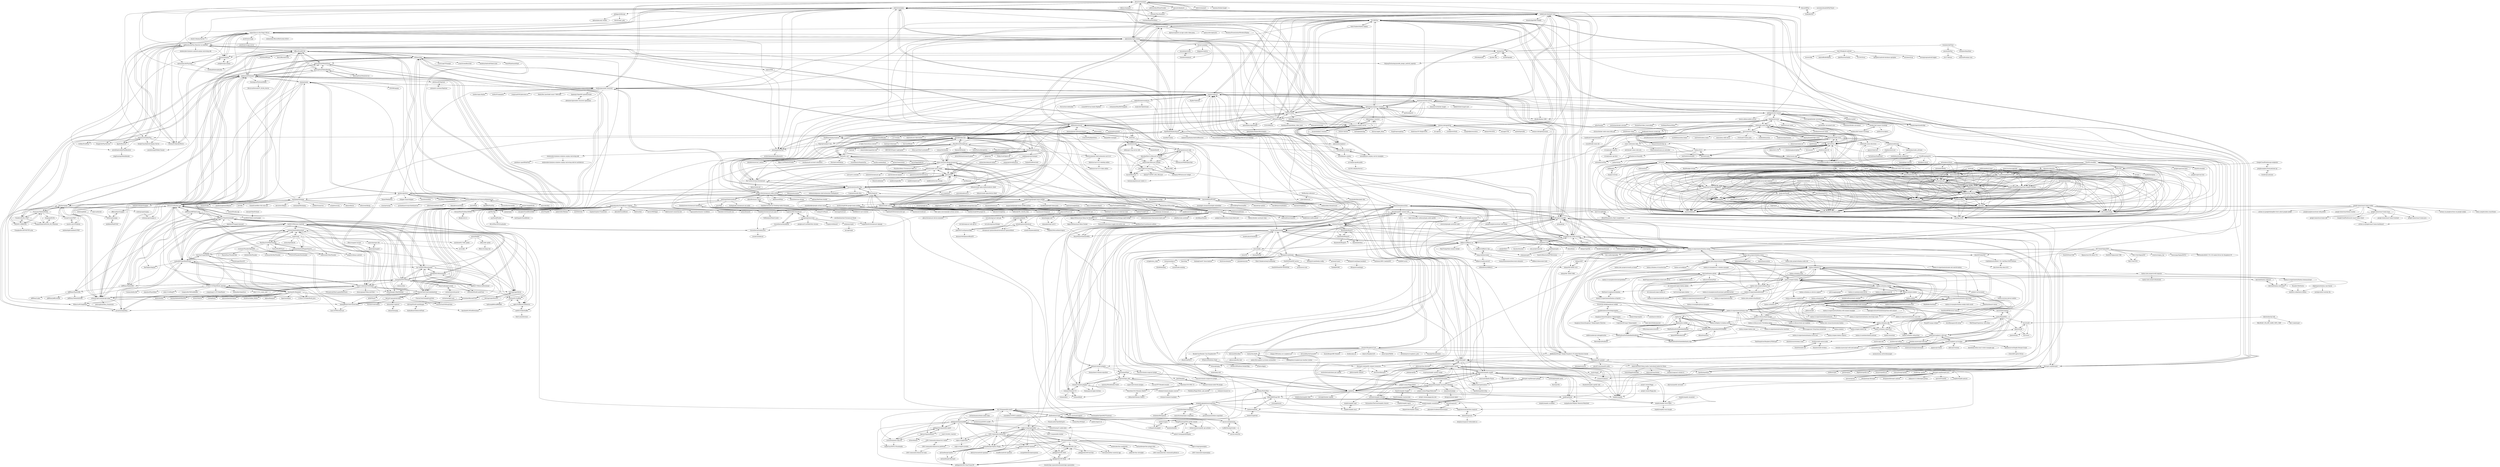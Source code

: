 digraph G {
"abrasive/shairport" -> "juhovh/shairplay"
"abrasive/shairport" -> "pascalw/Airplayer"
"abrasive/shairport" -> "rcarlsen/ShairPortMenu"
"abrasive/shairport" -> "joshaber/MacShairport"
"abrasive/shairport" -> "mikebrady/shairport-sync"
"abrasive/shairport" -> "bbhoss/shairport"
"abrasive/shairport" -> "espes/Slave-in-the-Magic-Mirror"
"abrasive/shairport" -> "bencall/RPlay"
"abrasive/shairport" -> "openairplay/open-airplay"
"abrasive/shairport" -> "petewarden/iPhoneTracker" ["e"=1]
"abrasive/shairport" -> "nto/AirView"
"abrasive/shairport" -> "hzeller/gmrender-resurrect"
"abrasive/shairport" -> "albertz/shairport"
"abrasive/shairport" -> "jasonmc/forked-daapd"
"abrasive/shairport" -> "gpfduoduo/AirPlay-Receiver-on-Android"
"mikebrady/shairport-sync" -> "FD-/RPiPlay"
"mikebrady/shairport-sync" -> "owntone/owntone-server"
"mikebrady/shairport-sync" -> "openairplay/airplay2-receiver"
"mikebrady/shairport-sync" -> "badaix/snapcast"
"mikebrady/shairport-sync" -> "dtcooper/raspotify"
"mikebrady/shairport-sync" -> "homebridge/homebridge" ["e"=1]
"mikebrady/shairport-sync" -> "philippe44/AirConnect"
"mikebrady/shairport-sync" -> "abrasive/shairport"
"mikebrady/shairport-sync" -> "nicokaiser/rpi-audio-receiver"
"mikebrady/shairport-sync" -> "juhovh/shairplay"
"mikebrady/shairport-sync" -> "FDH2/UxPlay"
"mikebrady/shairport-sync" -> "librespot-org/librespot"
"mikebrady/shairport-sync" -> "seemoo-lab/openhaystack" ["e"=1]
"mikebrady/shairport-sync" -> "homebridge/HAP-NodeJS" ["e"=1]
"mikebrady/shairport-sync" -> "koush/scrypted" ["e"=1]
"mauimauer/nodecast" -> "dz0ny/leapcast"
"librespot-org/librespot" -> "dtcooper/raspotify"
"librespot-org/librespot" -> "Spotifyd/spotifyd" ["e"=1]
"librespot-org/librespot" -> "plietar/librespot"
"librespot-org/librespot" -> "badaix/snapcast"
"librespot-org/librespot" -> "hrkfdn/ncspot" ["e"=1]
"librespot-org/librespot" -> "xou816/spot" ["e"=1]
"librespot-org/librespot" -> "librespot-org/librespot-java"
"librespot-org/librespot" -> "jpochyla/psst" ["e"=1]
"librespot-org/librespot" -> "Rigellute/spotify-tui" ["e"=1]
"librespot-org/librespot" -> "mikebrady/shairport-sync"
"librespot-org/librespot" -> "kraxarn/spotify-qt" ["e"=1]
"librespot-org/librespot" -> "nicokaiser/rpi-audio-receiver"
"librespot-org/librespot" -> "mopidy/mopidy" ["e"=1]
"librespot-org/librespot" -> "ramsayleung/rspotify"
"librespot-org/librespot" -> "jwallet/spy-spotify" ["e"=1]
"manifestinteractive/teleprompter" -> "ImaginarySense/Imaginary-Teleprompter"
"manifestinteractive/teleprompter" -> "TOLDOTECHNIK/buildroot-webkit"
"manifestinteractive/teleprompter" -> "zilahir/teleprompter"
"manifestinteractive/teleprompter" -> "ImaginarySense/Imaginary-Teleprompter-Electron"
"manifestinteractive/teleprompter" -> "soxofaan/scrollocue"
"tony19/logback-android" -> "elvishew/xLog" ["e"=1]
"tony19/logback-android" -> "noveogroup/android-logger"
"tony19/logback-android" -> "twwwt/slf4j"
"tony19/logback-android" -> "AndroidKnife/RxBus" ["e"=1]
"tony19/logback-android" -> "HujiangTechnology/gradle_plugin_android_aspectjx" ["e"=1]
"tony19/logback-android" -> "JakeWharton/timber" ["e"=1]
"tony19/logback-android" -> "GCX-HCI/tray" ["e"=1]
"tony19/logback-android" -> "4thline/cling"
"tony19/logback-android" -> "sqlcipher/android-database-sqlcipher" ["e"=1]
"freeDSP/freeDSP-aurora" -> "archi/aurora-tool"
"freeDSP/freeDSP-aurora" -> "freeDSP/freeDSP-INFINITAS"
"freeDSP/freeDSP-aurora" -> "ohdsp/DSP-ADAU1452"
"ramsayleung/rspotify" -> "librespot-org/librespot"
"seemoo-lab/opendrop" -> "seemoo-lab/owl" ["e"=1]
"seemoo-lab/opendrop" -> "seemoo-lab/openhaystack" ["e"=1]
"seemoo-lab/opendrop" -> "darlinghq/darling" ["e"=1]
"seemoo-lab/opendrop" -> "FD-/RPiPlay"
"seemoo-lab/opendrop" -> "hexway/apple_bleee" ["e"=1]
"seemoo-lab/opendrop" -> "SnapDrop/snapdrop" ["e"=1]
"seemoo-lab/opendrop" -> "mikebrady/shairport-sync"
"seemoo-lab/opendrop" -> "foxlet/macOS-Simple-KVM" ["e"=1]
"seemoo-lab/opendrop" -> "ish-app/ish" ["e"=1]
"seemoo-lab/opendrop" -> "sveinbjornt/Sloth" ["e"=1]
"seemoo-lab/opendrop" -> "maxgoedjen/secretive" ["e"=1]
"seemoo-lab/opendrop" -> "kholia/OSX-KVM" ["e"=1]
"seemoo-lab/opendrop" -> "utmapp/UTM" ["e"=1]
"seemoo-lab/opendrop" -> "axi0mX/ipwndfu" ["e"=1]
"seemoo-lab/opendrop" -> "openairplay/airplay2-receiver"
"stephen/airsonos" -> "jishi/node-sonos-http-api"
"stephen/airsonos" -> "stephen/nodetunes"
"stephen/airsonos" -> "philippe44/AirConnect"
"stephen/airsonos" -> "rgraciano/echo-sonos"
"stephen/airsonos" -> "bencevans/node-sonos"
"stephen/airsonos" -> "SoCo/SoCo"
"stephen/airsonos" -> "miho/SonoAir"
"stephen/airsonos" -> "justintime/docker-airsonos"
"stephen/airsonos" -> "josh/overcast-sonos"
"stephen/airsonos" -> "lisamelton/video_transcoding" ["e"=1]
"stephen/airsonos" -> "gotwalt/sonos"
"stephen/airsonos" -> "nfarina/homebridge-sonos" ["e"=1]
"stephen/airsonos" -> "ebaauw/homebridge-zp" ["e"=1]
"stephen/airsonos" -> "homebridge/homebridge" ["e"=1]
"stephen/airsonos" -> "insidegui/PodcastMenu" ["e"=1]
"nathanborror/SonosKit" -> "nathanborror/Play"
"balena-io-experimental/balena-sound" -> "balena-labs-projects/balena-dash"
"balena-io-experimental/balena-sound" -> "nicokaiser/rpi-audio-receiver"
"balena-io-experimental/balena-sound" -> "dtcooper/raspotify"
"balena-io-experimental/balena-sound" -> "badaix/snapcast"
"balena-io-experimental/balena-sound" -> "hifiberry/hifiberry-os"
"balena-io-experimental/balena-sound" -> "balena-io/balena-cli"
"balena-io-experimental/balena-sound" -> "klutchell/balena-pihole"
"balena-io-experimental/balena-sound" -> "mikebrady/shairport-sync"
"balena-io-experimental/balena-sound" -> "FD-/RPiPlay"
"balena-io-experimental/balena-sound" -> "openairplay/airplay2-receiver"
"balena-io-experimental/balena-sound" -> "pimusicbox/pimusicbox"
"balena-io-experimental/balena-sound" -> "balena-io/open-balena"
"balena-io-experimental/balena-sound" -> "balena-labs-projects/balena-sense"
"balena-io-experimental/balena-sound" -> "moode-player/moode"
"balena-io-experimental/balena-sound" -> "volumio/Volumio2"
"FD-/RPiPlay" -> "mikebrady/shairport-sync"
"FD-/RPiPlay" -> "FDH2/UxPlay"
"FD-/RPiPlay" -> "antimof/UxPlay"
"FD-/RPiPlay" -> "openairplay/airplay2-receiver"
"FD-/RPiPlay" -> "rahul-thakoor/balena-rpiplay"
"FD-/RPiPlay" -> "juhovh/shairplay"
"FD-/RPiPlay" -> "seemoo-lab/opendrop"
"FD-/RPiPlay" -> "philippe44/AirConnect"
"FD-/RPiPlay" -> "dtcooper/raspotify"
"FD-/RPiPlay" -> "balena-io-experimental/balena-sound"
"FD-/RPiPlay" -> "openairplay/open-airplay"
"FD-/RPiPlay" -> "KqSMea8/AirplayServer"
"FD-/RPiPlay" -> "homebridge/homebridge" ["e"=1]
"FD-/RPiPlay" -> "homeworkc/lazycast"
"FD-/RPiPlay" -> "nicokaiser/rpi-audio-receiver"
"balena-io/open-balena" -> "balena-io/balena-cli"
"balena-io/open-balena" -> "balena-os/balena-engine"
"balena-io/open-balena" -> "balena-os/meta-balena"
"balena-io/open-balena" -> "ob-community/open-balena-admin"
"balena-io/open-balena" -> "balena-os/wifi-connect"
"balena-io/open-balena" -> "balena-io-experimental/balena-wpe"
"balena-io/open-balena" -> "balena-io/open-balena-api"
"balena-io/open-balena" -> "balena-labs-projects/balena-dash"
"balena-io/open-balena" -> "balena-os/balena-supervisor"
"balena-io/open-balena" -> "balena-io/balena-sdk"
"balena-io/open-balena" -> "balena-io/deploy-to-balena-action"
"balena-io/open-balena" -> "klutchell/balena-pihole"
"balena-io/open-balena" -> "balena-labs-projects/balena-cam"
"balena-io/open-balena" -> "balena-io-experimental/browser"
"balena-io/open-balena" -> "balena-labs-research/awesome-balena"
"kaklakariada/portmapper" -> "miniupnp/miniupnp"
"kaklakariada/portmapper" -> "bitletorg/weupnp"
"kaklakariada/portmapper" -> "offbynull/portmapper"
"nicokaiser/rpi-audio-receiver" -> "dtcooper/raspotify"
"nicokaiser/rpi-audio-receiver" -> "hifiberry/hifiberry-os"
"nicokaiser/rpi-audio-receiver" -> "balena-io-experimental/balena-sound"
"nicokaiser/rpi-audio-receiver" -> "mikebrady/shairport-sync"
"nicokaiser/rpi-audio-receiver" -> "BaReinhard/Super-Simple-Raspberry-Pi-Audio-Receiver-Install"
"nicokaiser/rpi-audio-receiver" -> "badaix/snapcast"
"nicokaiser/rpi-audio-receiver" -> "lukasjapan/bt-speaker"
"nicokaiser/rpi-audio-receiver" -> "arkq/bluez-alsa"
"nicokaiser/rpi-audio-receiver" -> "librespot-org/librespot"
"nicokaiser/rpi-audio-receiver" -> "hzeller/gmrender-resurrect"
"nicokaiser/rpi-audio-receiver" -> "moode-player/moode"
"nicokaiser/rpi-audio-receiver" -> "FD-/RPiPlay"
"nicokaiser/rpi-audio-receiver" -> "LedFx/LedFx" ["e"=1]
"nicokaiser/rpi-audio-receiver" -> "pimusicbox/pimusicbox"
"nicokaiser/rpi-audio-receiver" -> "openairplay/airplay2-receiver"
"MayaPosch/NymphCast" -> "badaix/snapcast"
"MayaPosch/NymphCast" -> "skorokithakis/catt"
"MayaPosch/NymphCast" -> "muammar/mkchromecast"
"MayaPosch/NymphCast" -> "LibrePhotos/librephotos" ["e"=1]
"MayaPosch/NymphCast" -> "MayaPosch/NymphRPC"
"MayaPosch/NymphCast" -> "keredson/gnomecast"
"MayaPosch/NymphCast" -> "hensm/fx_cast"
"MayaPosch/NymphCast" -> "iiab/iiab" ["e"=1]
"MayaPosch/NymphCast" -> "alexdelorenzo/cast_control"
"MayaPosch/NymphCast" -> "jonaswinkler/paperless-ng" ["e"=1]
"MayaPosch/NymphCast" -> "GRVYDEV/Project-Lightspeed" ["e"=1]
"MayaPosch/NymphCast" -> "Ottercast/OtterCastAudioV2" ["e"=1]
"MayaPosch/NymphCast" -> "albfan/miraclecast"
"MayaPosch/NymphCast" -> "LemmyNet/lemmy" ["e"=1]
"MayaPosch/NymphCast" -> "SimulaVR/Simula" ["e"=1]
"owntone/owntone-server" -> "mikebrady/shairport-sync"
"owntone/owntone-server" -> "badaix/snapcast"
"owntone/owntone-server" -> "philippe44/AirConnect"
"owntone/owntone-server" -> "openairplay/airplay2-receiver"
"owntone/owntone-server" -> "linuxserver/docker-daapd"
"owntone/owntone-server" -> "music-assistant/support" ["e"=1]
"owntone/owntone-server" -> "kalkih/forked-daapd-card"
"owntone/owntone-server" -> "postlund/pyatv" ["e"=1]
"owntone/owntone-server" -> "FD-/RPiPlay"
"owntone/owntone-server" -> "kalkih/mini-media-player" ["e"=1]
"owntone/owntone-server" -> "andrewjfreyer/monitor" ["e"=1]
"owntone/owntone-server" -> "sle118/squeezelite-esp32"
"owntone/owntone-server" -> "1technophile/OpenMQTTGateway" ["e"=1]
"owntone/owntone-server" -> "librespot-org/librespot"
"owntone/owntone-server" -> "balena-io-experimental/balena-sound"
"geniusgithub/MediaRender" -> "geniusgithub/MediaPlayer"
"geniusgithub/MediaRender" -> "geniusgithub/MediaServer"
"geniusgithub/MediaRender" -> "plutinosoft/Platinum"
"geniusgithub/MediaRender" -> "offbye/DroidDLNA"
"geniusgithub/MediaRender" -> "CharonChui/CyberLink4Android"
"geniusgithub/MediaRender" -> "huzongyao/PlatinumMedia"
"home-assistant-libs/pychromecast" -> "skorokithakis/catt"
"home-assistant-libs/pychromecast" -> "xat/castnow"
"home-assistant-libs/pychromecast" -> "muammar/mkchromecast"
"home-assistant-libs/pychromecast" -> "Pat-Carter/stream2chromecast"
"home-assistant-libs/pychromecast" -> "thibauts/node-castv2"
"home-assistant-libs/pychromecast" -> "vishen/go-chromecast"
"home-assistant-libs/pychromecast" -> "keredson/gnomecast"
"home-assistant-libs/pychromecast" -> "masmu/pulseaudio-dlna"
"home-assistant-libs/pychromecast" -> "matbee-eth/chromecast-audio-stream"
"home-assistant-libs/pychromecast" -> "vitalidze/chromecast-java-api-v2"
"home-assistant-libs/pychromecast" -> "rithvikvibhu/GHLocalApi"
"home-assistant-libs/pychromecast" -> "greghesp/assistant-relay"
"home-assistant-libs/pychromecast" -> "badaix/snapcast"
"home-assistant-libs/pychromecast" -> "thibauts/node-castv2-client"
"home-assistant-libs/pychromecast" -> "Pizzaface/Alexa-Chromecast-Skill-2.0" ["e"=1]
"dirkgroenen/mopidy-mopify" -> "martijnboland/moped"
"dirkgroenen/mopidy-mopify" -> "jaedb/spotmop"
"dirkgroenen/mopidy-mopify" -> "pimusicbox/mopidy-musicbox-webclient"
"dirkgroenen/mopidy-mopify" -> "jaedb/Iris"
"dirkgroenen/mopidy-mopify" -> "mopidy/mopidy-spotify"
"dirkgroenen/mopidy-mopify" -> "Lesterpig/mopidy-party"
"dirkgroenen/mopidy-mopify" -> "matgallacher/Mopidy-Material-Webclient"
"dirkgroenen/mopidy-mopify" -> "mopidy/mopidy-soundcloud"
"dirkgroenen/mopidy-mopify" -> "mopidy/mopidy-gmusic"
"dirkgroenen/mopidy-mopify" -> "mopidy/mopidy-local-sqlite"
"dirkgroenen/mopidy-mopify" -> "samcreate/Apollo-Player"
"dirkgroenen/mopidy-mopify" -> "mopidy/mopidy" ["e"=1]
"dirkgroenen/mopidy-mopify" -> "natumbri/mopidy-youtube"
"dirkgroenen/mopidy-mopify" -> "tkem/mopidy-mobile"
"bradfitz/goimports" -> "kortschak/zalgo"
"bradfitz/goimports" -> "dominikh/go-unused" ["e"=1]
"bradfitz/goimports" -> "sorcix/irc"
"bradfitz/goimports" -> "qedus/nds"
"bradfitz/goimports" -> "kisielk/errcheck" ["e"=1]
"bradfitz/goimports" -> "mikewest/content-security-policy"
"bradfitz/goimports" -> "busterb/libressl"
"bradfitz/goimports" -> "rakyll/go-brillo"
"bradfitz/goimports" -> "RCL/vmbenching"
"bradfitz/goimports" -> "udp/spdy"
"bradfitz/goimports" -> "camlistore/lock"
"bradfitz/goimports" -> "Wessie/appdirs"
"bradfitz/goimports" -> "broady/cacerts"
"bradfitz/goimports" -> "joneskoo/http2-keylog"
"bradfitz/goimports" -> "monk-dot/ClockLockingBeats"
"homeworkc/lazycast" -> "albfan/miraclecast"
"homeworkc/lazycast" -> "codemonkeyricky/piracast"
"homeworkc/lazycast" -> "FD-/RPiPlay"
"homeworkc/lazycast" -> "HaarigerHarald/omxiv"
"homeworkc/lazycast" -> "lanceseidman/PiCAST"
"homeworkc/lazycast" -> "intel/wds"
"homeworkc/lazycast" -> "espes/Slave-in-the-Magic-Mirror"
"homeworkc/lazycast" -> "opencardev/openauto" ["e"=1]
"homeworkc/lazycast" -> "hzeller/gmrender-resurrect"
"homeworkc/lazycast" -> "WirelessPresentation/WirelessDisplay" ["e"=1]
"homeworkc/lazycast" -> "Apress/raspberry-pi-gpu-audio-video-prog" ["e"=1]
"homeworkc/lazycast" -> "serezhka/java-airplay-server"
"Igalia/cog" -> "Igalia/meta-webkit"
"Igalia/cog" -> "WebPlatformForEmbedded/libwpe"
"Igalia/cog" -> "Igalia/WPEBackend-fdo"
"Igalia/cog" -> "WebPlatformForEmbedded/WPEWebKit"
"Igalia/cog" -> "WebPlatformForEmbedded/meta-wpe"
"Igalia/cog" -> "WebPlatformForEmbedded/buildroot"
"acgist/snail" -> "roomanl/AndroidDownload"
"acgist/snail" -> "MaxMax2016/MiniThunder"
"acgist/snail" -> "roomanl/AndroidMagnetSearch"
"acgist/snail" -> "terryhart/superMovie"
"acgist/snail" -> "aguesuka/ague-dht"
"acgist/snail" -> "JeffMony/VideoDownloader"
"acgist/snail" -> "mistletoe9527/dht-spider"
"acgist/snail" -> "atomashpolskiy/bt" ["e"=1]
"acgist/snail" -> "qiuqiu3/cilimao-android"
"keredson/gnomecast" -> "skorokithakis/catt"
"keredson/gnomecast" -> "xat/castnow"
"keredson/gnomecast" -> "muammar/mkchromecast"
"keredson/gnomecast" -> "home-assistant-libs/pychromecast"
"keredson/gnomecast" -> "Rafostar/gnome-shell-extension-cast-to-tv"
"keredson/gnomecast" -> "Pat-Carter/stream2chromecast"
"keredson/gnomecast" -> "MayaPosch/NymphCast"
"keredson/gnomecast" -> "oliver006/elasticsearch-gmail" ["e"=1]
"keredson/gnomecast" -> "aniketpanjwani/chomper"
"keredson/gnomecast" -> "masmu/pulseaudio-dlna"
"keredson/gnomecast" -> "albfan/miraclecast"
"keredson/gnomecast" -> "hensm/fx_cast"
"keredson/gnomecast" -> "p-e-w/plotinus" ["e"=1]
"keredson/gnomecast" -> "geigi/cozy" ["e"=1]
"keredson/gnomecast" -> "Philip-Scott/Spice-up" ["e"=1]
"kservices/gBridge" -> "i8beef/HomeAutio.Mqtt.GoogleHome"
"i8beef/HomeAutio.Mqtt.GoogleHome" -> "kservices/gBridge"
"mopidy/mopidy-spotify" -> "jaedb/Iris"
"mopidy/mopidy-spotify" -> "mopidy/mopidy" ["e"=1]
"mopidy/mopidy-spotify" -> "mopidy/mopidy-soundcloud"
"mopidy/mopidy-spotify" -> "dirkgroenen/mopidy-mopify"
"mopidy/mopidy-spotify" -> "natumbri/mopidy-youtube"
"mopidy/mopidy-spotify" -> "lfcabend/mopidy-spotify-web"
"mopidy/mopidy-spotify" -> "mopidy/mopidy-gmusic"
"mopidy/mopidy-spotify" -> "pimusicbox/mopidy-musicbox-webclient"
"mopidy/mopidy-spotify" -> "plietar/librespot"
"mopidy/mopidy-spotify" -> "jodal/pyspotify" ["e"=1]
"mopidy/mopidy-spotify" -> "mopidy/mopidy-local"
"mopidy/mopidy-spotify" -> "jaedb/spotmop"
"mopidy/mopidy-spotify" -> "mopidy/mopidy-local-sqlite"
"mopidy/mopidy-spotify" -> "trygveaa/mopidy-spotify-tunigo"
"mopidy/mopidy-spotify" -> "mopidy/mopidy-mpd"
"elibroftw/music-caster" -> "SamDel/ChromeCast-Desktop-Audio-Streamer"
"fkuehne/upnpx" -> "arcam/CocoaUPnP"
"fkuehne/upnpx" -> "master-nevi/UPnAtom"
"fkuehne/upnpx" -> "FuruyamaTakeshi/DLNA"
"fkuehne/upnpx" -> "plutinosoft/Platinum"
"fkuehne/upnpx" -> "ClaudeLi/DLNA_UPnP"
"fkuehne/upnpx" -> "wangshuaidavid/DLNA_iOS_Platinum"
"fkuehne/upnpx" -> "cybergarage/mupnp"
"fkuehne/upnpx" -> "kolyvan/kxsmb" ["e"=1]
"fanchen001/Bangumi" -> "123lxw123/VideoWorld_Android"
"fanchen001/Bangumi" -> "roomanl/AndroidDownload"
"fanchen001/Bangumi" -> "123lxw123/VideoWorld_Java"
"fanchen001/Bangumi" -> "xm0625/VBrowser-Android"
"fanchen001/Bangumi" -> "yueeng/hacg" ["e"=1]
"fanchen001/Bangumi" -> "qiusunshine/movienow" ["e"=1]
"fanchen001/Bangumi" -> "fanchen001/M3u8Download"
"fanchen001/Bangumi" -> "iota9star/mikan_flutter" ["e"=1]
"fanchen001/Bangumi" -> "fanchen001/Sniffing"
"fanchen001/Bangumi" -> "ekibun/Bangumi" ["e"=1]
"fanchen001/Bangumi" -> "txperl/airAnime" ["e"=1]
"fanchen001/Bangumi" -> "terryhart/superMovie"
"fanchen001/Bangumi" -> "xkzh/yduoduo"
"fanchen001/Bangumi" -> "tanyiqu/AnimeArtifactPro"
"fanchen001/Bangumi" -> "oevery/Source" ["e"=1]
"KqSMea8/AirplayServer" -> "fingergit/airplay2-win"
"KqSMea8/AirplayServer" -> "phonegapX/AirPlay"
"KqSMea8/AirplayServer" -> "serezhka/java-airplay-server"
"KqSMea8/AirplayServer" -> "pentateu/DroidAirPlay"
"KqSMea8/AirplayServer" -> "serezhka/java-airplay-lib"
"KqSMea8/AirplayServer" -> "openairplay/airplay2-receiver"
"KqSMea8/AirplayServer" -> "gpfduoduo/AirPlay-Receiver-on-Android"
"KqSMea8/AirplayServer" -> "juhovh/shairplay"
"KqSMea8/AirplayServer" -> "caijianxiong/AirplayAndroidReceiver"
"KqSMea8/AirplayServer" -> "openairplay/open-airplay"
"KqSMea8/AirplayServer" -> "Titaye/AirplayServer-1"
"KqSMea8/AirplayServer" -> "SteeBono/airplayreceiver"
"KqSMea8/AirplayServer" -> "devin1014/DLNA-Cast"
"KqSMea8/AirplayServer" -> "5ingwings/MirrorCast-SinkApp" ["e"=1]
"KqSMea8/AirplayServer" -> "maaiika/Carplay" ["e"=1]
"bencall/RPlay" -> "froks/JAirPort"
"hensm/fx_cast" -> "muammar/mkchromecast"
"hensm/fx_cast" -> "skorokithakis/catt"
"hensm/fx_cast" -> "filips123/PWAsForFirefox" ["e"=1]
"hensm/fx_cast" -> "mozilla/multi-account-containers" ["e"=1]
"hensm/fx_cast" -> "ParticleCore/Iridium" ["e"=1]
"hensm/fx_cast" -> "MayaPosch/NymphCast"
"hensm/fx_cast" -> "overdodactyl/ShadowFox" ["e"=1]
"hensm/fx_cast" -> "keredson/gnomecast"
"hensm/fx_cast" -> "mozilla-mobile/fenix" ["e"=1]
"hensm/fx_cast" -> "home-assistant-libs/pychromecast"
"hensm/fx_cast" -> "piroor/treestyletab" ["e"=1]
"hensm/fx_cast" -> "xou816/spot" ["e"=1]
"hensm/fx_cast" -> "da2x/EdgeDeflector" ["e"=1]
"hensm/fx_cast" -> "masmu/pulseaudio-dlna"
"hensm/fx_cast" -> "alexdelorenzo/cast_control"
"KernelCrap/android-dlna" -> "ohmae/dms-explorer"
"KernelCrap/android-dlna" -> "offbye/DroidDLNA"
"KernelCrap/android-dlna" -> "Nutomic/controldlna"
"KernelCrap/android-dlna" -> "hubing8658/UPnP-DLNA-Demo"
"klutchell/balena-pihole" -> "klutchell/balena-adguard"
"klutchell/balena-pihole" -> "balena-io-experimental/balena-homeassistant"
"klutchell/balena-pihole" -> "balena-io/balena-cli"
"klutchell/balena-pihole" -> "klutchell/balena-nextcloud"
"klutchell/balena-pihole" -> "willswire/balenaPrint"
"klutchell/balena-pihole" -> "balena-io/deploy-to-balena-action"
"klutchell/balena-pihole" -> "AlexProgrammerDE/balena-minecraft-server"
"klutchell/balena-pihole" -> "ketilmo/balena-ads-b" ["e"=1]
"klutchell/balena-pihole" -> "balena-io/open-balena"
"klutchell/balena-pihole" -> "balena-io-experimental/wifi-connect"
"klutchell/balena-pihole" -> "balena-io-experimental/balena-octoprint"
"klutchell/balena-pihole" -> "balena-labs-research/awesome-balena"
"klutchell/balena-pihole" -> "balena-io-examples/internetspeedtest"
"klutchell/balena-pihole" -> "MatthewCroughan/octobalena"
"balena-labs-projects/balena-cam" -> "balena-io-examples/multicontainer-getting-started"
"balena-labs-projects/balena-cam" -> "MatthewCroughan/octobalena"
"balena-labs-projects/balena-cam" -> "balena-io-experimental/browser"
"balena-labs-projects/balena-cam" -> "balena-labs-projects/balena-dash"
"balena-labs-projects/balena-cam" -> "balena-labs-research/awesome-balena"
"yanbo469/VideoDlnaScreen" -> "devin1014/DLNA-Cast"
"yanbo469/VideoDlnaScreen" -> "zaneCC/AndroidUPnPDemo"
"yanbo469/VideoDlnaScreen" -> "lzan13/VMScreenCast"
"yanbo469/VideoDlnaScreen" -> "terryhart/superMovie"
"yanbo469/VideoDlnaScreen" -> "JeffMony/VideoDownloader"
"yanbo469/VideoDlnaScreen" -> "javaertj/simpledlna"
"yanbo469/VideoDlnaScreen" -> "WilburLe/WClingDemo"
"yanbo469/VideoDlnaScreen" -> "SheTieJun/clingLib"
"yanbo469/VideoDlnaScreen" -> "Jay-Goo/M3U8Downloader"
"sle118/squeezelite-esp32" -> "philippe44/SqueezeAMP"
"sle118/squeezelite-esp32" -> "feelfreelinux/cspot"
"sle118/squeezelite-esp32" -> "philippe44/squeezelite-esp32"
"sle118/squeezelite-esp32" -> "LMS-Community/slimserver"
"sle118/squeezelite-esp32" -> "pschatzmann/ESP32-A2DP" ["e"=1]
"sle118/squeezelite-esp32" -> "pschatzmann/arduino-audio-tools" ["e"=1]
"sle118/squeezelite-esp32" -> "ralph-irving/squeezelite"
"sle118/squeezelite-esp32" -> "schreibfaul1/ESP32-audioI2S" ["e"=1]
"sle118/squeezelite-esp32" -> "music-assistant/support" ["e"=1]
"sle118/squeezelite-esp32" -> "rochuck/squeeze-amp-too"
"sle118/squeezelite-esp32" -> "jorgenkraghjakobsen/snapclient"
"sle118/squeezelite-esp32" -> "bgiraut/SqueezeEsp32"
"sle118/squeezelite-esp32" -> "CDrummond/lms-material"
"sle118/squeezelite-esp32" -> "sonocotta/esp32-audio-dock"
"sle118/squeezelite-esp32" -> "1technophile/OpenMQTTGateway" ["e"=1]
"moode-player/moode" -> "volumio/Volumio2"
"moode-player/moode" -> "hifiberry/hifiberry-os"
"moode-player/moode" -> "rern/rAudio"
"moode-player/moode" -> "antiprism/mpd_oled"
"moode-player/moode" -> "HEnquist/camilladsp"
"moode-player/moode" -> "MusicPlayerDaemon/MPD" ["e"=1]
"moode-player/moode" -> "moode-player/mosbuild"
"moode-player/moode" -> "dtcooper/raspotify"
"moode-player/moode" -> "shawaj/HiTide" ["e"=1]
"moode-player/moode" -> "nicokaiser/rpi-audio-receiver"
"moode-player/moode" -> "pimusicbox/pimusicbox"
"moode-player/moode" -> "dhrone/pydPiper"
"moode-player/moode" -> "LMS-Community/slimserver"
"moode-player/moode" -> "ralph-irving/squeezelite"
"moode-player/moode" -> "volumio/volumio-plugins"
"nto/AirView" -> "nto/AirSpeaker"
"nto/AirView" -> "r0th/AirplayKit"
"nto/AirView" -> "rjyo/Air-Test"
"nto/AirView" -> "foxsen/shairplay"
"MQL9011/MRDLNA" -> "ClaudeLi/DLNA_UPnP"
"MQL9011/MRDLNA" -> "FuruyamaTakeshi/DLNA"
"MQL9011/MRDLNA" -> "plutinosoft/Platinum"
"MQL9011/MRDLNA" -> "ChangbaDevs/KTVHTTPCache" ["e"=1]
"CDrummond/lms-material" -> "LMS-Community/slimserver"
"CDrummond/lms-material" -> "ralph-irving/squeezelite"
"CDrummond/lms-material" -> "CDrummond/lms-material-app"
"CDrummond/lms-material" -> "michaelherger/Spotty-Plugin"
"CDrummond/lms-material" -> "philippe44/LMS-ShairTunes2W"
"CDrummond/lms-material" -> "philippe44/LMS-uPnP"
"CDrummond/lms-material" -> "philippe44/LMS-Raop"
"CDrummond/lms-material" -> "molobrakos/lms-mobileskin"
"CDrummond/lms-material" -> "LMS-Community/lms-community.github.io"
"CDrummond/lms-material" -> "philippe44/LMS-YouTube"
"CDrummond/lms-material" -> "philippe44/SqueezeAMP"
"CDrummond/lms-material" -> "michaelherger/lms-plugin-tidal"
"CDrummond/lms-material" -> "philippe44/LMS-Cast"
"CDrummond/lms-material" -> "ralph-irving/squeezeplay"
"CDrummond/lms-material" -> "kaaholst/android-squeezer"
"franksmicro/Arduino" -> "macchina/mcp2515"
"franksmicro/Arduino" -> "mikewest/content-security-policy"
"franksmicro/Arduino" -> "busterb/libressl"
"franksmicro/Arduino" -> "rakyll/go-brillo"
"franksmicro/Arduino" -> "RCL/vmbenching"
"franksmicro/Arduino" -> "udp/spdy"
"franksmicro/Arduino" -> "camlistore/lock"
"franksmicro/Arduino" -> "Wessie/appdirs"
"franksmicro/Arduino" -> "broady/cacerts"
"franksmicro/Arduino" -> "joneskoo/http2-keylog"
"franksmicro/Arduino" -> "monk-dot/ClockLockingBeats"
"mariolukas/HydraPlay" -> "badaix/snapos"
"mariolukas/HydraPlay" -> "happyleavesaoc/python-snapcast"
"mariolukas/HydraPlay" -> "stijnvdb88/Snap.Net"
"mariolukas/HydraPlay" -> "xkonni/snapcastr"
"ThingPulse/esp8266-spotify-remote" -> "andrei7c4/espspotifydisplay"
"ThingPulse/esp8266-spotify-remote" -> "quadule/knobby"
"ThingPulse/esp8266-spotify-remote" -> "witnessmenow/spotify-api-arduino"
"roomanl/AndroidDownload" -> "roomanl/AndroidMagnetSearch"
"roomanl/AndroidDownload" -> "MaxMax2016/MiniThunder"
"roomanl/AndroidDownload" -> "redstorm82/MiniThunder"
"roomanl/AndroidDownload" -> "hiliving/superMovie"
"roomanl/AndroidDownload" -> "terryhart/superMovie"
"roomanl/AndroidDownload" -> "123lxw123/VideoWorld_Android"
"roomanl/AndroidDownload" -> "acgist/snail"
"roomanl/AndroidDownload" -> "fanchen001/Bangumi"
"roomanl/AndroidDownload" -> "xm0625/VBrowser-Android"
"roomanl/AndroidDownload" -> "qiuqiu3/cilimao-android"
"roomanl/AndroidDownload" -> "oceanzhang01/MiniThunder"
"xm0625/VBrowser-Android" -> "huangdali/M3U8Manger"
"xm0625/VBrowser-Android" -> "xm0625/VideoSniffer"
"xm0625/VBrowser-Android" -> "Jay-Goo/M3U8Downloader"
"xm0625/VBrowser-Android" -> "qqliu10u/ResourceDetector"
"xm0625/VBrowser-Android" -> "JeffMony/VideoDownloader"
"xm0625/VBrowser-Android" -> "123lxw123/VideoWorld_Android"
"xm0625/VBrowser-Android" -> "fanchen001/Sniffing"
"xm0625/VBrowser-Android" -> "oceanzhang01/MiniThunder"
"xm0625/VBrowser-Android" -> "roomanl/AndroidDownload"
"xm0625/VBrowser-Android" -> "MaxMax2016/MiniThunder"
"xm0625/VBrowser-Android" -> "JeffMony/MediaSDK"
"xm0625/VBrowser-Android" -> "yanbo469/VideoDlnaScreen"
"xm0625/VBrowser-Android" -> "fanchen001/Bangumi"
"xm0625/VBrowser-Android" -> "hiliving/superMovie"
"xm0625/VBrowser-Android" -> "zaneCC/AndroidUPnPDemo"
"librespot-org/librespot-java" -> "spocon/spocon"
"librespot-org/librespot-java" -> "devgianlu/go-librespot"
"librespot-org/librespot-java" -> "devgianlu/librespot-android"
"librespot-org/librespot-java" -> "librespot-org/librespot"
"librespot-org/librespot-java" -> "kokarare1212/librespot-python" ["e"=1]
"librespot-org/librespot-java" -> "librespot-org/librespot-golang"
"librespot-org/librespot-java" -> "spocon/lovspotify"
"librespot-org/librespot-java" -> "crsmoro/scplayer"
"librespot-org/librespot-java" -> "christf/snapcastc"
"google-home/smart-home-local" -> "google-home/local-home-sdk"
"google-home/smart-home-local" -> "google-home/smart-home-nodejs"
"google-home/smart-home-local" -> "actions-on-google/smart-home-dashboard"
"google-home/smart-home-local" -> "GoogleCloudPlatform/iot-smart-home-cloud"
"google-home/smart-home-local" -> "google-home/smart-home-frontend"
"google-home/smart-home-local" -> "google-home/smart-home-java"
"txn2/txwifi" -> "cjimti/iotwifi"
"txn2/txwifi" -> "txn2/asws"
"txn2/txwifi" -> "cjimti/iotweb"
"nymea/berrylan" -> "nymea/nymea-networkmanager"
"vishen/go-chromecast" -> "barnybug/go-cast"
"vishen/go-chromecast" -> "nichobi/sponsorblockcast"
"vishen/go-chromecast" -> "ninjasphere/go-castv2"
"vishen/go-chromecast" -> "home-assistant-libs/pychromecast"
"vishen/go-chromecast" -> "gabe565/CastSponsorSkip"
"vishen/go-chromecast" -> "thibauts/node-castv2"
"vishen/go-chromecast" -> "skorokithakis/catt"
"vishen/go-chromecast" -> "erdnaxeli/castblock"
"vishen/go-chromecast" -> "stephen304/castblock-legacy"
"vishen/go-chromecast" -> "xat/castnow"
"vishen/go-chromecast" -> "muammar/mkchromecast"
"CharonChui/CyberLink4Android" -> "cybergarage/cybergarage-upnp"
"CharonChui/CyberLink4Android" -> "CharonChui/GolangStudyNote"
"CharonChui/CyberLink4Android" -> "CharonChui/iOSStudyNote"
"CharonChui/CyberLink4Android" -> "offbye/DroidDLNA"
"CharonChui/CyberLink4Android" -> "4thline/cling"
"CharonChui/CyberLink4Android" -> "geniusgithub/MediaPlayer"
"CharonChui/CyberLink4Android" -> "zaneCC/AndroidUPnPDemo"
"CharonChui/CyberLink4Android" -> "plutinosoft/Platinum"
"CharonChui/CyberLink4Android" -> "hubing8658/UPnP-DLNA-Demo"
"CharonChui/CyberLink4Android" -> "KernelCrap/android-dlna"
"CharonChui/CyberLink4Android" -> "geniusgithub/MediaRender"
"CharonChui/CyberLink4Android" -> "kevinshine/BeyondUPnP"
"geniusgithub/MediaServer" -> "geniusgithub/MediaRender"
"superhawk610/multicast" -> "groupon/greenscreen"
"superhawk610/multicast" -> "vincentbernat/dashkiosk"
"antiprism/mpd_oled" -> "dhrone/pydPiper"
"antiprism/mpd_oled" -> "naisema/MoodeAudio-OLED"
"antiprism/mpd_oled" -> "supercrab/volumio-plugins"
"antiprism/mpd_oled" -> "Maschine2501/NR1-UI"
"antiprism/mpd_oled" -> "volumio/volumio-plugins"
"antiprism/mpd_oled" -> "Maschine2501/Volumio-OledUI"
"antiprism/mpd_oled" -> "thomaspasser/gpio-buttons"
"antiprism/mpd_oled" -> "volumio/Build"
"antiprism/mpd_oled" -> "rusconi/TFT-MoodeCoverArt"
"antiprism/mpd_oled" -> "project-owner/PeppyMeter"
"natumbri/mopidy-youtube" -> "mopidy/mopidy-soundcloud"
"natumbri/mopidy-youtube" -> "OzymandiasTheGreat/mopidy-ytmusic"
"natumbri/mopidy-youtube" -> "kingosticks/mopidy-tunein"
"natumbri/mopidy-youtube" -> "mopidy/mopidy-mpris"
"natumbri/mopidy-youtube" -> "mopidy/mopidy-spotify"
"lanceseidman/PiCAST" -> "vincelwt/RaspberryCast"
"lanceseidman/PiCAST" -> "codemonkeyricky/piracast"
"lanceseidman/PiCAST" -> "dz0ny/leapcast"
"lanceseidman/PiCAST" -> "d0nd3r3k/PiR.tv"
"lanceseidman/PiCAST" -> "homeworkc/lazycast"
"lanceseidman/PiCAST" -> "pimusicbox/pimusicbox"
"lanceseidman/PiCAST" -> "thibauts/node-castv2"
"lanceseidman/PiCAST" -> "moonlight-stream/moonlight-embedded" ["e"=1]
"lanceseidman/PiCAST" -> "muammar/mkchromecast"
"lanceseidman/PiCAST" -> "petrockblog/OwncloudPie"
"lanceseidman/PiCAST" -> "Hexxeh/rpi-update" ["e"=1]
"lanceseidman/PiCAST" -> "albfan/miraclecast"
"lanceseidman/PiCAST" -> "davidferguson/pibakery" ["e"=1]
"lanceseidman/PiCAST" -> "xat/castnow"
"lanceseidman/PiCAST" -> "hooram/ownphotos" ["e"=1]
"mopidy/mopidy-gmusic" -> "mopidy/mopidy-local-sqlite"
"sorcix/irc" -> "nickvanw/ircx"
"sorcix/irc" -> "camlistore/lock"
"sorcix/irc" -> "kortschak/zalgo"
"sorcix/irc" -> "evmar/gocairo"
"sorcix/irc" -> "mikewest/content-security-policy"
"sorcix/irc" -> "busterb/libressl"
"sorcix/irc" -> "rakyll/go-brillo"
"sorcix/irc" -> "RCL/vmbenching"
"sorcix/irc" -> "fluffle/goirc"
"sorcix/irc" -> "udp/spdy"
"sorcix/irc" -> "Wessie/appdirs"
"sorcix/irc" -> "broady/cacerts"
"sorcix/irc" -> "joneskoo/http2-keylog"
"sorcix/irc" -> "monk-dot/ClockLockingBeats"
"sorcix/irc" -> "agl/extract-nss-root-certs"
"cjimti/iotwifi" -> "txn2/txwifi"
"cjimti/iotwifi" -> "cjimti/iotweb"
"cjimti/iotwifi" -> "txn2/asws"
"cjimti/iotwifi" -> "sabhiram/raspberry-wifi-conf"
"carsonmcdonald/AP4J-Player" -> "froks/JAirPort"
"froks/JAirPort" -> "bencall/RPlay"
"vbaicu/mMusicCast" -> "ajhsu/chromecast-device-emulator"
"vbaicu/mMusicCast" -> "thibauts/node-castv2"
"stephen/nodetunes" -> "openairplay/node_airtunes"
"stephen/nodetunes" -> "stephen/nicercast"
"stephen/nodetunes" -> "noelhibbard/node-airplayhub"
"stephen/nodetunes" -> "stephen/airsonos"
"stephen/nodetunes" -> "nguyer/shaircast"
"rithvikvibhu/GHLocalApi" -> "greghesp/assistant-relay"
"rithvikvibhu/GHLocalApi" -> "Apipa169/Assistant-Relay-for-Hassio"
"rithvikvibhu/GHLocalApi" -> "Drakulix/googlehome"
"rithvikvibhu/GHLocalApi" -> "noelportugal/google-home-notifier"
"rithvikvibhu/GHLocalApi" -> "endoplasmic/google-assistant"
"rithvikvibhu/GHLocalApi" -> "kservices/gBridge"
"pascalw/Airplayer" -> "abrasive/shairport"
"pascalw/Airplayer" -> "joshaber/MacShairport"
"pascalw/Airplayer" -> "nto/AirView"
"fgp/AirReceiver" -> "pentateu/DroidAirPlay"
"fgp/AirReceiver" -> "zjrwdl/AndroidAirPlayReceiver"
"fgp/AirReceiver" -> "gpfduoduo/AirPlay-Receiver-on-Android"
"GoogleCloudPlatform/iot-smart-home-cloud" -> "actions-on-google/smart-home-dashboard"
"carlanton/m3u8-parser" -> "carlanton/mpd-tools"
"carlanton/m3u8-parser" -> "iheartradio/open-m3u8"
"mattgmg1990/miracast-widget" -> "jiaoyang623/screencast"
"RuneAudio/RuneUI" -> "RuneAudio/RuneOS"
"RuneAudio/RuneUI" -> "RuneAudio/Docs"
"RuneAudio/RuneUI" -> "RuneAudio/RaspyFi"
"dz0ny/leapcast" -> "mauimauer/nodecast"
"dz0ny/leapcast" -> "thibauts/node-castv2"
"dz0ny/leapcast" -> "mauimauer/cheapcast"
"dz0ny/leapcast" -> "jloutsenhizer/CR-Cast"
"dz0ny/leapcast" -> "vbaicu/mMusicCast"
"dz0ny/leapcast" -> "lanceseidman/PiCAST"
"dz0ny/leapcast" -> "vitalidze/chromecast-java-api-v2"
"dz0ny/leapcast" -> "thibauts/node-castv2-client"
"dz0ny/leapcast" -> "masmu/pulseaudio-dlna"
"dz0ny/leapcast" -> "aykevl/plaincast"
"dz0ny/leapcast" -> "vincentbernat/nodecastor"
"martijnboland/moped" -> "dirkgroenen/mopidy-mopify"
"martijnboland/moped" -> "pimusicbox/mopidy-musicbox-webclient"
"martijnboland/moped" -> "jaedb/spotmop"
"google/capsicum-linux" -> "google/capsicum-test"
"TOLDOTECHNIK/buildroot-webkit" -> "WebPlatformForEmbedded/buildroot"
"TOLDOTECHNIK/buildroot-webkit" -> "manifestinteractive/teleprompter"
"TOLDOTECHNIK/buildroot-webkit" -> "balena-io-experimental/balena-wpe"
"kaaholst/android-squeezer" -> "nikclayton/android-squeezer"
"kaaholst/android-squeezer" -> "orangebikelabs/opensqueeze"
"kaaholst/android-squeezer" -> "bradfitz/android-squeezer"
"kaaholst/android-squeezer" -> "CDrummond/lms-material-app"
"ynot123/LMS_Controls" -> "terba/slimmer"
"vincentbernat/dashkiosk" -> "vincentbernat/nodecastor"
"vincentbernat/dashkiosk" -> "superhawk610/multicast"
"vincentbernat/dashkiosk" -> "groupon/greenscreen"
"qedus/nds" -> "maddyblue/goon" ["e"=1]
"qedus/nds" -> "broady/cacerts"
"qedus/nds" -> "rakyll/go-brillo"
"qedus/nds" -> "RCL/vmbenching"
"qedus/nds" -> "luci/gae" ["e"=1]
"qedus/nds" -> "joneskoo/http2-keylog"
"qedus/nds" -> "mikewest/content-security-policy"
"qedus/nds" -> "busterb/libressl"
"qedus/nds" -> "GoogleCloudPlatform/python-compat-runtime"
"qedus/nds" -> "evmar/gocairo"
"qedus/nds" -> "udp/spdy"
"qedus/nds" -> "skelterjohn/prevmtable"
"qedus/nds" -> "camlistore/lock"
"qedus/nds" -> "Wessie/appdirs"
"qedus/nds" -> "mattetti/goRailsYourself"
"geniusgithub/MediaPlayer" -> "geniusgithub/MediaRender"
"geniusgithub/MediaPlayer" -> "cybergarage/cybergarage-upnp"
"geniusgithub/MediaPlayer" -> "geniusgithub/MediaServer"
"geniusgithub/MediaPlayer" -> "CharonChui/CyberLink4Android"
"geniusgithub/MediaPlayer" -> "offbye/DroidDLNA"
"geniusgithub/MediaPlayer" -> "hubing8658/UPnP-DLNA-Demo"
"boombatower/chromecast-dashboard" -> "groupon/greenscreen"
"boombatower/chromecast-dashboard" -> "mrothenbuecher/Chromecast-Kiosk"
"boombatower/chromecast-dashboard" -> "vickyg3/UrlPlayer"
"boombatower/chromecast-dashboard" -> "stestagg/dashcast"
"boombatower/chromecast-dashboard" -> "superhawk610/multicast"
"boombatower/chromecast-dashboard" -> "DeMille/url-cast-receiver"
"boombatower/chromecast-dashboard" -> "cooperhewitt/chromecast-signage"
"philippe44/squeezelite-esp32" -> "rochuck/squeeze-amp-too"
"philippe44/squeezelite-esp32" -> "philippe44/SqueezeAMP"
"philippe44/squeezelite-esp32" -> "bgiraut/SqueezeEsp32"
"ColeMahlowitz/ADAU1761-Self-Boot-With-Arduino" -> "alex-frolov/dsp-adau1452"
"kensuke/How-to-Miracast-on-AOSP" -> "ivygroup/miracast-sink"
"kensuke/How-to-Miracast-on-AOSP" -> "adamrocker/Miracast-Sample"
"kensuke/How-to-Miracast-on-AOSP" -> "lusyoe/Miracast"
"kensuke/How-to-Miracast-on-AOSP" -> "nantianyan/WifiDisplaySink"
"kensuke/How-to-Miracast-on-AOSP" -> "chenbd/miracle"
"kensuke/How-to-Miracast-on-AOSP" -> "jiaoyang623/screencast"
"kensuke/How-to-Miracast-on-AOSP" -> "gpfduoduo/AirPlay-Receiver-on-Android"
"kensuke/How-to-Miracast-on-AOSP" -> "joeasy/Wifi"
"Jay-Goo/M3U8Downloader" -> "huangdali/M3U8Manger"
"Jay-Goo/M3U8Downloader" -> "JeffMony/VideoDownloader"
"Jay-Goo/M3U8Downloader" -> "qq494257084/m3u8Download"
"Jay-Goo/M3U8Downloader" -> "xm0625/VBrowser-Android"
"Jay-Goo/M3U8Downloader" -> "OPN48/M3U8Downloader"
"Jay-Goo/M3U8Downloader" -> "yanbo469/VideoDlnaScreen"
"Jay-Goo/M3U8Downloader" -> "fanchen001/Sniffing"
"Jay-Goo/M3U8Downloader" -> "wwwtete/M3u8CacheProxy"
"Jay-Goo/M3U8Downloader" -> "devin1014/DLNA-Cast"
"Jay-Goo/M3U8Downloader" -> "oceanzhang01/MiniThunder"
"Jay-Goo/M3U8Downloader" -> "qqliu10u/ResourceDetector"
"javaertj/simpledlna" -> "WilburLe/WClingDemo"
"javaertj/simpledlna" -> "devin1014/DLNA-Cast"
"javaertj/simpledlna" -> "zaneCC/AndroidUPnPDemo"
"javaertj/simpledlna" -> "yanbo469/VideoDlnaScreen"
"balena-labs-projects/balena-sense" -> "balena-labs-projects/balena-dash"
"balena-labs-projects/balena-sense" -> "balena-labs-projects/balena-cam"
"balena-labs-projects/balena-sense" -> "pimoroni/bme680-python" ["e"=1]
"balena-labs-projects/balena-sense" -> "balena-labs-projects/balena-node-red"
"balena-labs-projects/balena-sense" -> "mpous/basicstation" ["e"=1]
"balena-labs-projects/balena-sense" -> "balena-io/balena-cli"
"aniketpanjwani/chomper" -> "miheerdew/delayed-admin"
"aniketpanjwani/chomper" -> "zengargoyle/selfcontrol"
"aniketpanjwani/chomper" -> "ParkerK/selfrestraint"
"ivygroup/miracast-sink" -> "kensuke/How-to-Miracast-on-AOSP"
"ivygroup/miracast-sink" -> "adamrocker/Miracast-Sample"
"ivygroup/miracast-sink" -> "hustaoyang/miracast-sink4.2.2"
"ivygroup/miracast-sink" -> "lusyoe/Miracast"
"ivygroup/miracast-sink" -> "chenbd/miracle"
"ivygroup/miracast-sink" -> "nantianyan/WifiDisplaySink"
"ivygroup/miracast-sink" -> "joeasy/Wifi"
"devin1014/DLNA-Cast" -> "yanbo469/VideoDlnaScreen"
"devin1014/DLNA-Cast" -> "4thline/cling"
"devin1014/DLNA-Cast" -> "javaertj/simpledlna"
"devin1014/DLNA-Cast" -> "zaneCC/AndroidUPnPDemo"
"devin1014/DLNA-Cast" -> "jupnp/jupnp"
"devin1014/DLNA-Cast" -> "offbye/DroidDLNA"
"devin1014/DLNA-Cast" -> "plutinosoft/Platinum"
"devin1014/DLNA-Cast" -> "JeffMony/VideoDownloader"
"devin1014/DLNA-Cast" -> "JeffMony/JeffVideoCache"
"devin1014/DLNA-Cast" -> "cybergarage/cybergarage-upnp"
"devin1014/DLNA-Cast" -> "SheTieJun/clingLib"
"devin1014/DLNA-Cast" -> "WilburLe/WClingDemo"
"horihiro/esp8266-google-tts" -> "horihiro/esp8266-google-home-notifier"
"bandesz/AirConnect-Synology" -> "eizedev/AirConnect-Synology"
"padloc/padlock-cloud" -> "rakyll/go-brillo"
"padloc/padlock-cloud" -> "RCL/vmbenching"
"padloc/padlock-cloud" -> "broady/cacerts"
"padloc/padlock-cloud" -> "joneskoo/http2-keylog"
"padloc/padlock-cloud" -> "mikewest/content-security-policy"
"padloc/padlock-cloud" -> "busterb/libressl"
"padloc/padlock-cloud" -> "GoogleCloudPlatform/python-compat-runtime"
"padloc/padlock-cloud" -> "udp/spdy"
"padloc/padlock-cloud" -> "evmar/gocairo"
"padloc/padlock-cloud" -> "camlistore/lock"
"padloc/padlock-cloud" -> "Wessie/appdirs"
"padloc/padlock-cloud" -> "skelterjohn/prevmtable"
"padloc/padlock-cloud" -> "mattetti/goRailsYourself"
"padloc/padlock-cloud" -> "monk-dot/ClockLockingBeats"
"padloc/padlock-cloud" -> "kortschak/zalgo"
"greghesp/assistant-relay" -> "Apipa169/Assistant-Relay-for-Hassio"
"greghesp/assistant-relay" -> "endoplasmic/google-assistant"
"greghesp/assistant-relay" -> "rithvikvibhu/GHLocalApi"
"greghesp/assistant-relay" -> "Apipa169/Assistant-Relay-Docker"
"greghesp/assistant-relay" -> "noelportugal/google-home-notifier"
"greghesp/assistant-relay" -> "vervallsweg/cast-web-api"
"greghesp/assistant-relay" -> "kmlucy/docker-assistant-relay"
"greghesp/assistant-relay" -> "andrewjfreyer/monitor" ["e"=1]
"greghesp/assistant-relay" -> "AndBobsYourUncle/hassio-addons"
"greghesp/assistant-relay" -> "stjohnjohnson/smartthings-mqtt-bridge" ["e"=1]
"greghesp/assistant-relay" -> "ciotlosm/lovelace-thermostat-dark-card" ["e"=1]
"greghesp/assistant-relay" -> "mKeRix/room-assistant" ["e"=1]
"greghesp/assistant-relay" -> "a4refillpad/Xiaomi" ["e"=1]
"greghesp/assistant-relay" -> "gadgetchnnel/lovelace-home-feed-card" ["e"=1]
"greghesp/assistant-relay" -> "kalkih/mini-media-player" ["e"=1]
"lukicdarkoo/rpi-wifi" -> "MkLHX/AP_STA_RPI_SAME_WIFI_CHIP"
"lukicdarkoo/rpi-wifi" -> "idev1/rpihotspot"
"lukicdarkoo/rpi-wifi" -> "txn2/txwifi"
"schollz/raspberry-pi-turnkey" -> "sabhiram/raspberry-wifi-conf"
"schollz/raspberry-pi-turnkey" -> "jasbur/RaspiWiFi"
"schollz/raspberry-pi-turnkey" -> "davesteele/comitup"
"schollz/raspberry-pi-turnkey" -> "pageauc/pi-timolo" ["e"=1]
"schollz/raspberry-pi-turnkey" -> "nikivanov/watney"
"schollz/raspberry-pi-turnkey" -> "balena-os/wifi-connect"
"schollz/raspberry-pi-turnkey" -> "vincelwt/RaspberryCast"
"schollz/raspberry-pi-turnkey" -> "nymea/berrylan"
"schollz/raspberry-pi-turnkey" -> "knowbody/redux-react-router-example-app" ["e"=1]
"schollz/raspberry-pi-turnkey" -> "schollz/snaptext"
"schollz/raspberry-pi-turnkey" -> "pihomeserver/Kupiki-Hotspot-Script"
"schollz/raspberry-pi-turnkey" -> "watermark-design/watermark" ["e"=1]
"balena-labs-projects/balena-dash" -> "balena-io-experimental/browser"
"balena-labs-projects/balena-dash" -> "balena-labs-projects/balena-cam"
"balena-labs-projects/balena-dash" -> "balena-io-experimental/balena-wpe"
"balena-labs-projects/balena-dash" -> "balena-io/balena-cli"
"balena-labs-projects/balena-dash" -> "balena-labs-projects/balena-sense"
"balena-labs-projects/balena-dash" -> "balena-io-experimental/balena-sound"
"balena-labs-projects/balena-dash" -> "balena-io-examples/x11-window-manager"
"balena-labs-projects/balena-dash" -> "balena-io/open-balena"
"balena-labs-projects/balena-dash" -> "balena-io-experimental/balena-octoprint"
"balena-labs-projects/balena-dash" -> "balena-os/wifi-connect"
"balena-labs-projects/balena-dash" -> "balena-labs-projects/wifi-repeater"
"balena-labs-projects/balena-dash" -> "balena-labs-projects/rosetta-at-home"
"balena-labs-projects/balena-dash" -> "klutchell/balena-pihole"
"balena-labs-projects/balena-dash" -> "balena-io/balena-cli-masterclass"
"balena-labs-projects/balena-dash" -> "balena-os/configizer"
"nto/AirSpeaker" -> "nto/AirView"
"joshaber/MacShairport" -> "rcarlsen/ShairPortMenu"
"MaxMax2016/MiniThunder" -> "redstorm82/MiniThunder"
"MaxMax2016/MiniThunder" -> "roomanl/AndroidDownload"
"MaxMax2016/MiniThunder" -> "YuntaoWei/BtPlayer" ["e"=1]
"MaxMax2016/MiniThunder" -> "roomanl/AndroidMagnetSearch"
"MaxMax2016/MiniThunder" -> "terryhart/superMovie"
"MaxMax2016/MiniThunder" -> "hiliving/superMovie"
"MaxMax2016/MiniThunder" -> "cryzlasm/ThunderOpenSDK"
"xwlcn/Dodder" -> "mistletoe9527/dht-spider"
"xwlcn/Dodder" -> "ZRory/dht-spider"
"xwlcn/Dodder" -> "lyrric/dht"
"badaix/snapdroid" -> "badaix/snapweb"
"badaix/snapdroid" -> "badaix/snapos"
"nikivanov/watney" -> "schollz/raspberry-pi-turnkey"
"horihiro/esp8266-google-home-notifier" -> "debsahu/GoogleSay"
"horihiro/esp8266-google-home-notifier" -> "horihiro/esp8266-google-tts"
"horihiro/esp8266-google-home-notifier" -> "n0bisuke/M5_Shuttle_Run"
"Rafostar/gnome-shell-extension-cast-to-tv" -> "Rafostar/cast-to-tv-desktop-addon"
"Rafostar/gnome-shell-extension-cast-to-tv" -> "Rafostar/cast-to-tv-links-addon"
"Rafostar/cast-to-tv-desktop-addon" -> "Rafostar/gnome-shell-extension-cast-to-tv"
"Rafostar/cast-to-tv-desktop-addon" -> "Rafostar/cast-to-tv-links-addon"
"pali/libopenaptx" -> "arkq/openaptx"
"pali/libopenaptx" -> "Samt43/BluetoothAPTXForLinux"
"cryzlasm/ThunderOpenSDK" -> "intlinfo/MiniThunder"
"cryzlasm/ThunderOpenSDK" -> "cryzlasm/MyMiniThunder"
"cryzlasm/ThunderOpenSDK" -> "VTS2018/ThunderDownloader"
"cryzlasm/ThunderOpenSDK" -> "WayneShao/ThunderSdk"
"hiliving/superMovie" -> "hiliving/superMovieTv"
"hiliving/superMovie" -> "roomanl/AndroidDownload"
"arkq/openaptx" -> "pali/libopenaptx"
"benzea/gnome-network-displays" -> "intel/wds"
"benzea/gnome-network-displays" -> "albfan/miraclecast"
"benzea/gnome-network-displays" -> "Rafostar/gnome-shell-extension-cast-to-tv"
"benzea/gnome-network-displays" -> "CrimsonAS/gtkplatform" ["e"=1]
"benzea/gnome-network-displays" -> "flatpak/flat-manager" ["e"=1]
"bgiraut/SqueezeEsp32" -> "philippe44/squeezelite-esp32"
"bgiraut/SqueezeEsp32" -> "terba/slimmer"
"bgiraut/SqueezeEsp32" -> "rochuck/squeeze-amp-too"
"1activegeek/docker-airconnect" -> "pwt/docker-airconnect-arm"
"1activegeek/docker-airconnect" -> "philippe44/AirConnect"
"1activegeek/docker-airconnect" -> "eizedev/AirConnect-Synology"
"1activegeek/docker-airconnect" -> "swilsonau/docker-airconnect"
"roomanl/AndroidMagnetSearch" -> "roomanl/AndroidDownload"
"roomanl/AndroidMagnetSearch" -> "qiuqiu3/cilimao-android"
"roomanl/AndroidMagnetSearch" -> "redstorm82/MiniThunder"
"roomanl/AndroidMagnetSearch" -> "MaxMax2016/MiniThunder"
"roomanl/AndroidMagnetSearch" -> "hiliving/superMovie"
"roomanl/AndroidMagnetSearch" -> "terryhart/superMovie"
"JiapengLi/OpenWrt-gmediarender" -> "ademenev/gmrender-resurrect-openhome"
"christf/snapcastc" -> "gimesketvirtadieni/slimstreamer"
"MCUdude/SigmaDSP" -> "Wei1234c/SigmaDSP"
"MCUdude/SigmaDSP" -> "AidaDSP/AidaDSP"
"MCUdude/SigmaDSP" -> "Wei1234c/TCPi"
"MCUdude/SigmaDSP" -> "aventuri/sigma_tcp"
"MCUdude/SigmaDSP" -> "hasaranga/SigmaESP32"
"MCUdude/SigmaDSP" -> "MKSounds/ADAU1701-I2S-Audio-Driver-for-Raspberry-Pi"
"MCUdude/SigmaDSP" -> "freeDSP/freeUSBi"
"MCUdude/SigmaDSP" -> "fbponz/stm32f4-Adau1701"
"MCUdude/SigmaDSP" -> "blus-audio/sigmadsp"
"MCUdude/SigmaDSP" -> "ColeMahlowitz/ADAU1761-Self-Boot-With-Arduino"
"MCUdude/SigmaDSP" -> "freeDSP/SigmaLink-USBi"
"MCUdude/SigmaDSP" -> "ohdsp/DSP-ADAU1452"
"xkonni/snapcastr" -> "happyleavesaoc/python-snapcast"
"xkonni/snapcastr" -> "derglaus/snapcast-websockets-ui"
"stephen/nicercast" -> "TooTallNate/NodeFloyd"
"nikclayton/android-squeezer" -> "kaaholst/android-squeezer"
"RuneAudio/RuneOS" -> "RuneAudio/RuneUI"
"RuneAudio/RuneOS" -> "RuneAudio/Docs"
"RuneAudio/RuneOS" -> "RuneAudio/RaspyFi"
"terryhart/superMovie" -> "yanbo469/VideoDlnaScreen"
"terryhart/superMovie" -> "roomanl/AndroidDownload"
"terryhart/superMovie" -> "Pinick/superMovieTv"
"terryhart/superMovie" -> "roomanl/AndroidMagnetSearch"
"librespot-org/librespot-golang" -> "badfortrains/spotcontrol"
"spocon/spocon" -> "librespot-org/librespot-java"
"vincentbernat/nodecastor" -> "yocontra/nodecast"
"jloutsenhizer/CR-Cast" -> "thibauts/node-castv2"
"SoCo/socos" -> "SoCo/SoCo"
"michaelherger/Spotty-Plugin" -> "michaelherger/spotty"
"michaelherger/Spotty-Plugin" -> "CDrummond/lms-material"
"michaelherger/Spotty-Plugin" -> "philippe44/LMS-ShairTunes2W"
"michaelherger/Spotty-Plugin" -> "LMS-Community/slimserver"
"michaelherger/Spotty-Plugin" -> "michaelherger/librespot"
"michaelherger/Spotty-Plugin" -> "ralph-irving/squeezelite"
"WilburLe/WClingDemo" -> "javaertj/simpledlna"
"klutchell/balena-adguard" -> "klutchell/balena-nextcloud"
"akhudek/Soundflower" -> "RogueAmoeba/Soundflower-Original"
"joelgibson/go-airplay" -> "foxsen/shairplay"
"sonos-web/sonos-web" -> "bencevans/node-sonos"
"sonos-web/sonos-web" -> "pwt/docker-sonos-web-arm"
"sonos-web/sonos-web" -> "denysvitali/sonos-web"
"sonos-web/sonos-web" -> "svrooij/node-sonos-ts"
"sonos-web/sonos-web" -> "Villarrealized/sonos-pi-controller"
"phonegapX/AirPlay" -> "xindawndev/xindawn-windows-airplay-mirroring-sdk"
"phonegapX/AirPlay" -> "KqSMea8/AirplayServer"
"phonegapX/AirPlay" -> "orchid-bloom/AirPlayResearch"
"gimesketvirtadieni/slimstreamer" -> "christf/snapcastc"
"willswire/balenaPrint" -> "balena-io-experimental/wifi-connect"
"AndBobsYourUncle/hassio-addons" -> "Apipa169/Assistant-Relay-for-Hassio"
"MatthewCroughan/octobalena" -> "balena-io-experimental/balena-octoprint"
"chenbd/miracle" -> "chenbd/libwfd"
"chenbd/miracle" -> "lusyoe/Miracast"
"chenbd/miracle" -> "albfan/gst-rtsp-server-wfd"
"chenbd/miracle" -> "adamrocker/Miracast-Sample"
"chenbd/miracle" -> "ivygroup/miracast-sink"
"ademenev/gmrender-resurrect-openhome" -> "JiapengLi/OpenWrt-gmediarender"
"Igalia/WPEBackend-fdo" -> "WebPlatformForEmbedded/libwpe"
"badaix/snapos" -> "b-fitzpatrick/cpiped"
"fanchen001/Sniffing" -> "kaihuang666/sniffWebkit"
"fanchen001/Sniffing" -> "qqliu10u/ResourceDetector"
"ohdsp/uDSP" -> "ohdsp/DSP-ADAU1452"
"zjrwdl/AndroidAirPlayReceiver" -> "jingjitanxing/MediaRender"
"rcarlsen/ShairPortMenu" -> "joshaber/MacShairport"
"CharonChui/GolangStudyNote" -> "CharonChui/iOSStudyNote"
"hiliving/superMovieTv" -> "hiliving/superMovie"
"hiliving/superMovieTv" -> "hiliving/M3u8CacheManger"
"xm0625/VideoSniffer" -> "qqliu10u/ResourceDetector"
"xm0625/VideoSniffer" -> "fanchen001/Sniffing"
"xm0625/VideoSniffer" -> "NewCasino/browser"
"mistletoe9527/dht-spider" -> "lyrric/dht"
"mattetti/goRailsYourself" -> "rakyll/go-brillo"
"mattetti/goRailsYourself" -> "RCL/vmbenching"
"mattetti/goRailsYourself" -> "broady/cacerts"
"mattetti/goRailsYourself" -> "mikewest/content-security-policy"
"mattetti/goRailsYourself" -> "busterb/libressl"
"mattetti/goRailsYourself" -> "joneskoo/http2-keylog"
"mattetti/goRailsYourself" -> "udp/spdy"
"mattetti/goRailsYourself" -> "camlistore/lock"
"mattetti/goRailsYourself" -> "Wessie/appdirs"
"mattetti/goRailsYourself" -> "GoogleCloudPlatform/python-compat-runtime"
"mattetti/goRailsYourself" -> "evmar/gocairo"
"mattetti/goRailsYourself" -> "monk-dot/ClockLockingBeats"
"mattetti/goRailsYourself" -> "skelterjohn/prevmtable"
"huzongyao/PlatinumMedia" -> "RiverrunNetwork/TV_DLNA_Server"
"chenbd/libwfd" -> "chenbd/miracle"
"balena-io/open-balena-vpn" -> "balena-io/open-balena-registry"
"diehardsk/Volumio-OledUI" -> "Maschine2501/Volumio-OledUI"
"redstorm82/MiniThunder" -> "MaxMax2016/MiniThunder"
"klutchell/balena-nextcloud" -> "klutchell/balena-adguard"
"klutchell/balena-nextcloud" -> "kerberos-io/kerberos-balena"
"molobrakos/lms-mobileskin" -> "millerdev/lms-ultralight"
"balena-io/open-balena-api" -> "balena-io/balena-sdk"
"balena-io/open-balena-api" -> "balena-io/open-balena-registry"
"camlistore/lock" -> "mikewest/content-security-policy"
"camlistore/lock" -> "busterb/libressl"
"camlistore/lock" -> "rakyll/go-brillo"
"camlistore/lock" -> "RCL/vmbenching"
"camlistore/lock" -> "udp/spdy"
"Wessie/appdirs" -> "mikewest/content-security-policy"
"Wessie/appdirs" -> "busterb/libressl"
"Wessie/appdirs" -> "rakyll/go-brillo"
"Wessie/appdirs" -> "RCL/vmbenching"
"Wessie/appdirs" -> "udp/spdy"
"svrooij/node-sonos-ts" -> "svrooij/sonos-api-docs"
"AlexProgrammerDE/balena-minecraft-server" -> "klutchell/balena-pihole"
"xat/castnow" -> "mafintosh/peerflix" ["e"=1]
"xat/castnow" -> "mafintosh/peercast" ["e"=1]
"xat/castnow" -> "skorokithakis/catt"
"xat/castnow" -> "xat/dlnacast"
"xat/castnow" -> "home-assistant-libs/pychromecast"
"xat/castnow" -> "mafintosh/chromecasts" ["e"=1]
"xat/castnow" -> "thibauts/node-castv2-client"
"xat/castnow" -> "Pat-Carter/stream2chromecast"
"xat/castnow" -> "muammar/mkchromecast"
"xat/castnow" -> "keredson/gnomecast"
"xat/castnow" -> "thibauts/node-castv2"
"xat/castnow" -> "vishen/go-chromecast"
"xat/castnow" -> "mafintosh/torrent-stream" ["e"=1]
"xat/castnow" -> "Diaoul/subliminal" ["e"=1]
"xat/castnow" -> "masmu/pulseaudio-dlna"
"masmu/pulseaudio-dlna" -> "muammar/mkchromecast"
"masmu/pulseaudio-dlna" -> "hzeller/gmrender-resurrect"
"masmu/pulseaudio-dlna" -> "badaix/snapcast"
"masmu/pulseaudio-dlna" -> "Cygn/pulseaudio-dlna"
"masmu/pulseaudio-dlna" -> "home-assistant-libs/pychromecast"
"masmu/pulseaudio-dlna" -> "albfan/miraclecast"
"masmu/pulseaudio-dlna" -> "p-e-w/plotinus" ["e"=1]
"masmu/pulseaudio-dlna" -> "dz0ny/leapcast"
"masmu/pulseaudio-dlna" -> "Pat-Carter/stream2chromecast"
"masmu/pulseaudio-dlna" -> "gerbera/gerbera"
"masmu/pulseaudio-dlna" -> "xat/castnow"
"masmu/pulseaudio-dlna" -> "bboozzoo/mconnect" ["e"=1]
"masmu/pulseaudio-dlna" -> "matbee-eth/chromecast-audio-stream"
"masmu/pulseaudio-dlna" -> "volumio/Volumio2"
"masmu/pulseaudio-dlna" -> "webmastak/gnome-shell-extensions-mediaplayer" ["e"=1]
"albfan/miraclecast" -> "intel/wds"
"albfan/miraclecast" -> "homeworkc/lazycast"
"albfan/miraclecast" -> "benzea/gnome-network-displays"
"albfan/miraclecast" -> "anbox/anbox" ["e"=1]
"albfan/miraclecast" -> "codemonkeyricky/piracast"
"albfan/miraclecast" -> "kensuke/How-to-Miracast-on-AOSP"
"albfan/miraclecast" -> "FD-/RPiPlay"
"albfan/miraclecast" -> "masmu/pulseaudio-dlna"
"albfan/miraclecast" -> "FDH2/UxPlay"
"albfan/miraclecast" -> "juhovh/shairplay"
"albfan/miraclecast" -> "ivygroup/miracast-sink"
"albfan/miraclecast" -> "chenbd/miracle"
"albfan/miraclecast" -> "openairplay/open-airplay"
"albfan/miraclecast" -> "muammar/mkchromecast"
"albfan/miraclecast" -> "waydroid/waydroid" ["e"=1]
"antimof/UxPlay" -> "FDH2/UxPlay"
"antimof/UxPlay" -> "FD-/RPiPlay"
"antimof/UxPlay" -> "openairplay/airplay2-receiver"
"antimof/UxPlay" -> "openairplay/open-airplay"
"antimof/UxPlay" -> "mikebrady/shairport-sync"
"antimof/UxPlay" -> "juhovh/shairplay"
"antimof/UxPlay" -> "openairplay/openairplay"
"antimof/UxPlay" -> "albfan/miraclecast"
"antimof/UxPlay" -> "seemoo-lab/opendrop"
"antimof/UxPlay" -> "danielpaulus/quicktime_video_hack" ["e"=1]
"antimof/UxPlay" -> "kbumsik/VirtScreen" ["e"=1]
"antimof/UxPlay" -> "serezhka/java-airplay-server"
"antimof/UxPlay" -> "H-M-H/Weylus" ["e"=1]
"antimof/UxPlay" -> "SteeBono/airplayreceiver"
"antimof/UxPlay" -> "seemoo-lab/owl" ["e"=1]
"badaix/snapcast" -> "librespot-org/librespot"
"badaix/snapcast" -> "mikebrady/shairport-sync"
"badaix/snapcast" -> "mopidy/mopidy" ["e"=1]
"badaix/snapcast" -> "dtcooper/raspotify"
"badaix/snapcast" -> "jaedb/Iris"
"badaix/snapcast" -> "balena-io-experimental/balena-sound"
"badaix/snapcast" -> "owntone/owntone-server"
"badaix/snapcast" -> "music-assistant/support" ["e"=1]
"badaix/snapcast" -> "Spotifyd/spotifyd" ["e"=1]
"badaix/snapcast" -> "Hypfer/Valetudo" ["e"=1]
"badaix/snapcast" -> "jorgenkraghjakobsen/snapclient"
"badaix/snapcast" -> "nicokaiser/rpi-audio-receiver"
"badaix/snapcast" -> "sle118/squeezelite-esp32"
"badaix/snapcast" -> "geekuillaume/soundsync"
"badaix/snapcast" -> "MusicPlayerDaemon/MPD" ["e"=1]
"volumio/Volumio2" -> "volumio/Volumio2-UI"
"volumio/Volumio2" -> "volumio/volumio-plugins"
"volumio/Volumio2" -> "balbuze/volumio-plugins"
"volumio/Volumio2" -> "moode-player/moode"
"volumio/Volumio2" -> "volumio/Build"
"volumio/Volumio2" -> "pimusicbox/pimusicbox"
"volumio/Volumio2" -> "RuneAudio/RuneUI"
"volumio/Volumio2" -> "Saiyato/volumio-snapcast-plugin"
"volumio/Volumio2" -> "MusicPlayerDaemon/MPD" ["e"=1]
"volumio/Volumio2" -> "Fornoth/spotify-connect-web"
"volumio/Volumio2" -> "badaix/snapcast"
"volumio/Volumio2" -> "RuneAudio/RuneOS"
"volumio/Volumio2" -> "dtcooper/raspotify"
"volumio/Volumio2" -> "mopidy/mopidy" ["e"=1]
"volumio/Volumio2" -> "jaedb/Iris"
"gerbera/gerbera" -> "pupnp/pupnp"
"gerbera/gerbera" -> "UniversalMediaServer/UniversalMediaServer"
"gerbera/gerbera" -> "anacrolix/dms" ["e"=1]
"gerbera/gerbera" -> "masmu/pulseaudio-dlna"
"gerbera/gerbera" -> "whipper-team/whipper" ["e"=1]
"gerbera/gerbera" -> "azatoth/minidlna"
"gerbera/gerbera" -> "miniupnp/miniupnp"
"gerbera/gerbera" -> "hzeller/gmrender-resurrect"
"gerbera/gerbera" -> "MusicPlayerDaemon/MPD" ["e"=1]
"gerbera/gerbera" -> "DeaDBeeF-Player/deadbeef" ["e"=1]
"gerbera/gerbera" -> "Komet/MediaElch" ["e"=1]
"gerbera/gerbera" -> "moode-player/moode"
"intel/wds" -> "albfan/miraclecast"
"intel/wds" -> "benzea/gnome-network-displays"
"intel/wds" -> "chenbd/miracle"
"intel/wds" -> "kensuke/How-to-Miracast-on-AOSP"
"intel/wds" -> "nantianyan/WifiDisplaySink"
"hankhank10/vinylemulator" -> "ryanolf/node-sonos-nfc"
"hankhank10/vinylemulator" -> "hankhank10/music-screen-api"
"fingergit/airplay2-win" -> "KqSMea8/AirplayServer"
"fingergit/airplay2-win" -> "SteeBono/airplayreceiver"
"fingergit/airplay2-win" -> "phonegapX/AirPlay"
"quadule/knobby" -> "ThingPulse/esp8266-spotify-remote"
"miniupnp/miniupnp" -> "pupnp/pupnp"
"miniupnp/miniupnp" -> "kaklakariada/portmapper"
"miniupnp/miniupnp" -> "miniupnp/libnatpmp"
"miniupnp/miniupnp" -> "jselbie/stunserver" ["e"=1]
"miniupnp/miniupnp" -> "sctplab/usrsctp" ["e"=1]
"miniupnp/miniupnp" -> "libnice/libnice" ["e"=1]
"miniupnp/miniupnp" -> "zlargon/lssdp"
"miniupnp/miniupnp" -> "plutinosoft/Platinum"
"miniupnp/miniupnp" -> "bittorrent/libutp" ["e"=1]
"miniupnp/miniupnp" -> "paullouisageneau/libjuice" ["e"=1]
"miniupnp/miniupnp" -> "jech/dht" ["e"=1]
"miniupnp/miniupnp" -> "Chion82/netfilter-full-cone-nat" ["e"=1]
"miniupnp/miniupnp" -> "devsisters/libquic" ["e"=1]
"miniupnp/miniupnp" -> "gerbera/gerbera"
"miniupnp/miniupnp" -> "fkuehne/upnpx"
"Maschine2501/NR1-UI" -> "Maschine2501/Volumio-OledUI"
"Maschine2501/NR1-UI" -> "diehardsk/Volumio-OledUI"
"Pat-Carter/stream2chromecast" -> "home-assistant-libs/pychromecast"
"Pat-Carter/stream2chromecast" -> "muammar/mkchromecast"
"Pat-Carter/stream2chromecast" -> "xat/castnow"
"Pat-Carter/stream2chromecast" -> "skorokithakis/catt"
"Pat-Carter/stream2chromecast" -> "masmu/pulseaudio-dlna"
"Pat-Carter/stream2chromecast" -> "dglent/meteo-qt"
"master-nevi/UPnAtom" -> "arcam/CocoaUPnP"
"master-nevi/UPnAtom" -> "fkuehne/upnpx"
"master-nevi/UPnAtom" -> "ambientlight/ambientUPNP"
"openairplay/open-airplay" -> "espes/Slave-in-the-Magic-Mirror"
"openairplay/open-airplay" -> "juhovh/shairplay"
"openairplay/open-airplay" -> "openairplay/airplay2-receiver"
"openairplay/open-airplay" -> "openairplay/openairplay"
"openairplay/open-airplay" -> "gpfduoduo/AirPlay-Receiver-on-Android"
"openairplay/open-airplay" -> "KqSMea8/AirplayServer"
"openairplay/open-airplay" -> "abrasive/shairport"
"openairplay/open-airplay" -> "elcuervo/airplay"
"openairplay/open-airplay" -> "foxsen/shairplay"
"openairplay/open-airplay" -> "xfirefly/Airplay-SDK" ["e"=1]
"openairplay/open-airplay" -> "plutinosoft/Platinum"
"openairplay/open-airplay" -> "FDH2/UxPlay"
"openairplay/open-airplay" -> "FD-/RPiPlay"
"openairplay/open-airplay" -> "phonegapX/AirPlay"
"openairplay/open-airplay" -> "mikebrady/shairport-sync"
"groupon/greenscreen" -> "superhawk610/multicast"
"groupon/greenscreen" -> "boombatower/chromecast-dashboard"
"groupon/greenscreen" -> "googlecast/CastHelloText-chrome"
"groupon/greenscreen" -> "vincentbernat/dashkiosk"
"groupon/greenscreen" -> "cooperhewitt/chromecast-signage"
"groupon/greenscreen" -> "scopely/withboard"
"groupon/greenscreen" -> "natejones/wpds"
"vitalidze/chromecast-java-api-v2" -> "vincentbernat/nodecastor"
"vitalidze/chromecast-java-api-v2" -> "thibauts/node-castv2"
"vitalidze/chromecast-java-api-v2" -> "NoRulesJustFeels/Caster"
"openairplay/airplay2-receiver" -> "openairplay/goplay2"
"openairplay/airplay2-receiver" -> "mikebrady/shairport-sync"
"openairplay/airplay2-receiver" -> "KqSMea8/AirplayServer"
"openairplay/airplay2-receiver" -> "FD-/RPiPlay"
"openairplay/airplay2-receiver" -> "FDH2/UxPlay"
"openairplay/airplay2-receiver" -> "openairplay/open-airplay"
"openairplay/airplay2-receiver" -> "ckdo/airplay2-receiver"
"openairplay/airplay2-receiver" -> "philippe44/AirConnect"
"openairplay/airplay2-receiver" -> "owntone/owntone-server"
"openairplay/airplay2-receiver" -> "serezhka/java-airplay-server"
"openairplay/airplay2-receiver" -> "xfirefly/Airplay-SDK" ["e"=1]
"openairplay/airplay2-receiver" -> "SteeBono/airplayreceiver"
"openairplay/airplay2-receiver" -> "juhovh/shairplay"
"openairplay/airplay2-receiver" -> "postlund/pyatv" ["e"=1]
"openairplay/airplay2-receiver" -> "antimof/UxPlay"
"philippe44/LMS-uPnP" -> "philippe44/LMS-Raop"
"philippe44/LMS-uPnP" -> "philippe44/LMS-Cast"
"JeffMony/VideoDownloader" -> "OPN48/M3U8Downloader"
"JeffMony/VideoDownloader" -> "Jay-Goo/M3U8Downloader"
"JeffMony/VideoDownloader" -> "huangdali/M3U8Manger"
"JeffMony/VideoDownloader" -> "JeffMony/MediaSDK"
"JeffMony/VideoDownloader" -> "yanbo469/VideoDlnaScreen"
"JeffMony/VideoDownloader" -> "qq494257084/m3u8Download"
"JeffMony/VideoDownloader" -> "JeffMony/JeffVideoCache"
"JeffMony/VideoDownloader" -> "devin1014/DLNA-Cast"
"JeffMony/VideoDownloader" -> "xm0625/VBrowser-Android"
"JeffMony/VideoDownloader" -> "AnJoiner/FFmpegCommand" ["e"=1]
"JeffMony/VideoDownloader" -> "JeffMony/PlayerSDK"
"JeffMony/VideoDownloader" -> "JeffMony/MediaEditSDK"
"pascalopitz/unoffical-sonos-controller-for-linux" -> "janbar/noson-app"
"pascalopitz/unoffical-sonos-controller-for-linux" -> "bencevans/node-sonos"
"pascalopitz/unoffical-sonos-controller-for-linux" -> "SoCo/SoCo"
"pascalopitz/unoffical-sonos-controller-for-linux" -> "jishi/node-sonos-web-controller"
"pascalopitz/unoffical-sonos-controller-for-linux" -> "jishi/node-sonos-http-api"
"pascalopitz/unoffical-sonos-controller-for-linux" -> "filahf/budgie-stream"
"pascalopitz/unoffical-sonos-controller-for-linux" -> "avantrec/soco-cli"
"pascalopitz/unoffical-sonos-controller-for-linux" -> "denysvitali/sonos-web"
"mopidy/mopidy-mpd" -> "mopidy/mopidy-local"
"badaix/snapweb" -> "badaix/snapdroid"
"badaix/snapweb" -> "xkonni/snapcastr"
"badaix/snapweb" -> "stijnvdb88/Snap.Net"
"HEnquist/camilladsp" -> "HEnquist/camilladsp-config"
"HEnquist/camilladsp" -> "greenm01/porc"
"HEnquist/camilladsp" -> "HEnquist/camillagui-backend"
"HEnquist/camilladsp" -> "mdsimon2/RPi-CamillaDSP"
"HEnquist/camilladsp" -> "VoidXH/Cavern" ["e"=1]
"HEnquist/camilladsp" -> "scripple/alsa_cdsp"
"HEnquist/camilladsp" -> "mrene/minidsp-rs"
"HEnquist/camilladsp" -> "moode-player/moode"
"HEnquist/camilladsp" -> "bmc0/dsp" ["e"=1]
"HEnquist/camilladsp" -> "freeDSP/freeDSP-aurora"
"HEnquist/camilladsp" -> "bondagit/aes67-linux-daemon" ["e"=1]
"HEnquist/camilladsp" -> "kushview/element" ["e"=1]
"HEnquist/camilladsp" -> "hifiberry/hifiberry-os"
"HEnquist/camilladsp" -> "psmokotnin/osm" ["e"=1]
"HEnquist/camilladsp" -> "Ebert-Hanke/autoeq2camilladsp"
"natejones/wpds" -> "mrcage/wpds"
"mopidy/mopidy-local" -> "mopidy/mopidy-mpd"
"witnessmenow/spotify-api-arduino" -> "ThingPulse/esp8266-spotify-remote"
"witnessmenow/spotify-api-arduino" -> "andrei7c4/espspotifydisplay"
"Maschine2501/Volumio-OledUI" -> "diehardsk/Volumio-OledUI"
"offbynull/portmapper" -> "bitletorg/weupnp"
"iheartradio/open-m3u8" -> "carlanton/m3u8-parser"
"iheartradio/open-m3u8" -> "huangdali/M3U8Manger"
"iheartradio/open-m3u8" -> "wwwtete/M3u8CacheProxy"
"4thline/cling" -> "zaneCC/AndroidUPnPDemo"
"4thline/cling" -> "offbye/DroidDLNA"
"4thline/cling" -> "cybergarage/cybergarage-upnp"
"4thline/cling" -> "CharonChui/CyberLink4Android"
"4thline/cling" -> "devin1014/DLNA-Cast"
"4thline/cling" -> "plutinosoft/Platinum"
"4thline/cling" -> "jupnp/jupnp"
"4thline/cling" -> "javaertj/simpledlna"
"4thline/cling" -> "yrom/ScreenRecorder" ["e"=1]
"4thline/cling" -> "danikula/AndroidVideoCache" ["e"=1]
"4thline/cling" -> "geniusgithub/MediaPlayer"
"4thline/cling" -> "HujiangTechnology/gradle_plugin_android_aspectjx" ["e"=1]
"4thline/cling" -> "NanoHttpd/nanohttpd" ["e"=1]
"4thline/cling" -> "kevinshine/BeyondUPnP"
"4thline/cling" -> "smartyuge/TVSample" ["e"=1]
"WebPlatformForEmbedded/WPEWebKit" -> "WebPlatformForEmbedded/buildroot"
"WebPlatformForEmbedded/WPEWebKit" -> "WebPlatformForEmbedded/meta-wpe"
"WebPlatformForEmbedded/WPEWebKit" -> "Igalia/meta-webkit"
"WebPlatformForEmbedded/WPEWebKit" -> "Igalia/cog"
"WebPlatformForEmbedded/WPEWebKit" -> "balena-io-experimental/balena-wpe"
"WebPlatformForEmbedded/WPEWebKit" -> "rdkcmf/westeros"
"JeffMony/PlayerSDK" -> "JeffMony/Laker"
"JeffMony/PlayerSDK" -> "JeffMony/JeffLiveSDK"
"JeffMony/PlayerSDK" -> "JeffMony/MediaEditSDK"
"thibauts/node-castv2" -> "thibauts/node-castv2-client"
"thibauts/node-castv2" -> "vincentbernat/nodecastor"
"thibauts/node-castv2" -> "jloutsenhizer/CR-Cast"
"thibauts/node-castv2" -> "vbaicu/mMusicCast"
"thibauts/node-castv2" -> "dz0ny/leapcast"
"thibauts/node-castv2" -> "EiNSTeiN-/chromecast-widevine-tools"
"thibauts/node-castv2" -> "vitalidze/chromecast-java-api-v2"
"thibauts/node-castv2" -> "home-assistant-libs/pychromecast"
"thibauts/node-castv2" -> "xat/castnow"
"thibauts/node-castv2" -> "mauimauer/cheapcast"
"thibauts/node-castv2" -> "mauimauer/nodecast"
"thibauts/node-castv2" -> "vishen/go-chromecast"
"thibauts/node-castv2" -> "vervallsweg/cast-web-api"
"thibauts/node-castv2" -> "mafintosh/chromecasts" ["e"=1]
"thibauts/node-castv2" -> "kakone/GoogleCast" ["e"=1]
"ralph-irving/jivelite" -> "ralph-irving/tcz-jivelite"
"avantrec/soco-cli" -> "janbar/noson-app"
"avantrec/soco-cli" -> "SoCo/SoCo"
"balena-io-experimental/browser" -> "balena-io-experimental/wifi-connect"
"balena-io-experimental/browser" -> "balena-io-experimental/audio"
"balena-io-experimental/browser" -> "balena-io/deploy-to-balena-action"
"balena-io-experimental/browser" -> "balena-labs-projects/dashboard"
"balena-io-experimental/browser" -> "balena-io-experimental/opendatacam"
"HEnquist/camillagui-backend" -> "HEnquist/camillagui"
"serezhka/java-airplay-server" -> "serezhka/java-airplay-lib"
"serezhka/java-airplay-server" -> "serezhka/java-airplay-server-examples"
"serezhka/java-airplay-server" -> "ckdo/airplay2-receiver"
"serezhka/java-airplay-server" -> "serezhka/java-airplay"
"serezhka/java-airplay-server" -> "KqSMea8/AirplayServer"
"serezhka/java-airplay-server" -> "openairplay/goplay2"
"serezhka/java-airplay-server" -> "invano/airplay2-receiver"
"philippe44/SqueezeAMP" -> "philippe44/squeezelite-esp32"
"philippe44/SqueezeAMP" -> "sle118/squeezelite-esp32"
"philippe44/SqueezeAMP" -> "rochuck/squeeze-amp-too"
"philippe44/SqueezeAMP" -> "TinkerGuy/ESP32-PirateAudio"
"philippe44/SqueezeAMP" -> "ralph-irving/squeezelite"
"philippe44/SqueezeAMP" -> "sonocotta/esp32-audio-dock"
"philippe44/SqueezeAMP" -> "bgiraut/SqueezeEsp32"
"philippe44/SqueezeAMP" -> "michaelherger/Spotty-Plugin"
"philippe44/SqueezeAMP" -> "philippe44/LMS-ShairTunes2W"
"philippe44/SqueezeAMP" -> "ralph-irving/jivelite"
"elcuervo/airplay" -> "unused/airstream"
"elcuervo/airplay" -> "tomohiro/airplayer"
"elcuervo/airplay" -> "nto/AirView"
"elcuervo/airplay" -> "diogenes/coletivo" ["e"=1]
"willholdoway/hifiberry" -> "hifiberry/audiocontrol2"
"geekuillaume/soundsync" -> "badaix/snapcast"
"geekuillaume/soundsync" -> "mariolukas/HydraPlay"
"geekuillaume/soundsync" -> "roshanlam/ReadMeTemplate" ["e"=1]
"geekuillaume/soundsync" -> "luckyshot/OpenSound"
"geekuillaume/soundsync" -> "Forceu/barcodebuddy" ["e"=1]
"geekuillaume/soundsync" -> "syams86/Virtual-Audio-Pipeline" ["e"=1]
"qq494257084/m3u8Download" -> "Jay-Goo/M3U8Downloader"
"qq494257084/m3u8Download" -> "JeffMony/VideoDownloader"
"qq494257084/m3u8Download" -> "huangdali/M3U8Manger"
"qq494257084/m3u8Download" -> "OPN48/M3U8Downloader"
"mLupine/SoundflowerBed" -> "mattingalls/Soundflower" ["e"=1]
"mLupine/SoundflowerBed" -> "RogueAmoeba/Soundflower-Original"
"espes/Slave-in-the-Magic-Mirror" -> "tzwenn/PyOpenAirMirror"
"espes/Slave-in-the-Magic-Mirror" -> "openairplay/open-airplay"
"espes/Slave-in-the-Magic-Mirror" -> "foxsen/shairplay"
"espes/Slave-in-the-Magic-Mirror" -> "juhovh/shairplay"
"espes/Slave-in-the-Magic-Mirror" -> "gpfduoduo/AirPlay-Receiver-on-Android"
"espes/Slave-in-the-Magic-Mirror" -> "openairplay/AirPlayAuth"
"espes/Slave-in-the-Magic-Mirror" -> "pentateu/DroidAirPlay"
"espes/Slave-in-the-Magic-Mirror" -> "xindawndev/RecordMyScreen-iOS10" ["e"=1]
"espes/Slave-in-the-Magic-Mirror" -> "nto/AirView"
"espes/Slave-in-the-Magic-Mirror" -> "phonegapX/AirPlay"
"espes/Slave-in-the-Magic-Mirror" -> "psutlt/mirrorapp"
"espes/Slave-in-the-Magic-Mirror" -> "dsafa22/AirplayServer"
"espes/Slave-in-the-Magic-Mirror" -> "EstebanKubata/playfair"
"espes/Slave-in-the-Magic-Mirror" -> "abrasive/shairport"
"espes/Slave-in-the-Magic-Mirror" -> "joelgibson/go-airplay"
"foxsen/shairplay" -> "tzwenn/PyOpenAirMirror"
"foxsen/shairplay" -> "joelgibson/go-airplay"
"foxsen/shairplay" -> "espes/Slave-in-the-Magic-Mirror"
"foxsen/shairplay" -> "openairplay/AirPlayAuth"
"dheijl/swyh-rs" -> "StreamWhatYouHear/SWYH"
"stijnvdb88/Snap.Net" -> "xkonni/snapcastr"
"stijnvdb88/Snap.Net" -> "badaix/snapweb"
"stijnvdb88/Snap.Net" -> "christf/snapcastc"
"stijnvdb88/Snap.Net" -> "cristianpb/muse"
"stijnvdb88/Snap.Net" -> "happyleavesaoc/python-snapcast"
"stijnvdb88/Snap.Net" -> "mariolukas/HydraPlay"
"stijnvdb88/Snap.Net" -> "jorgenkraghjakobsen/snapclient"
"mrene/minidsp-rs" -> "mrene/node-minidsp"
"mrene/minidsp-rs" -> "3ll3d00d/ezbeq"
"thibauts/node-castv2-client" -> "thibauts/node-castv2"
"thibauts/node-castv2-client" -> "vincentbernat/nodecastor"
"thibauts/node-castv2-client" -> "mafintosh/chromecasts" ["e"=1]
"thibauts/node-castv2-client" -> "xat/chromecast-player"
"thibauts/node-castv2-client" -> "guerrerocarlos/chromecast-js"
"thibauts/node-castv2-client" -> "xat/castv2-youtube"
"thibauts/node-castv2-client" -> "xat/castnow"
"thibauts/node-castv2-client" -> "alxhotel/chromecast-api"
"thibauts/node-castv2-client" -> "thibauts/node-upnp-mediarenderer-client"
"thibauts/node-castv2-client" -> "vitalidze/chromecast-java-api-v2"
"balena-io/balena-sdk" -> "balena-io/open-balena-api"
"balena-io/balena-sdk" -> "balena-io/balena-sdk-python"
"balena-io/balena-sdk" -> "balena-os/balena-supervisor"
"feelfreelinux/cspot" -> "muvox-io/euphonium"
"feelfreelinux/cspot" -> "sle118/squeezelite-esp32"
"feelfreelinux/cspot" -> "quadule/knobby"
"feelfreelinux/cspot" -> "muvox-io/muVox"
"feelfreelinux/cspot" -> "ThingPulse/esp8266-spotify-remote"
"feelfreelinux/cspot" -> "andrei7c4/espspotifydisplay"
"feelfreelinux/cspot" -> "philippe44/squeezelite-esp32"
"feelfreelinux/cspot" -> "witnessmenow/spotify-api-arduino"
"feelfreelinux/cspot" -> "jorgenkraghjakobsen/snapclient"
"feelfreelinux/cspot" -> "FinianLandes/SpotifyEsp32"
"feelfreelinux/cspot" -> "philippe44/SqueezeAMP"
"feelfreelinux/cspot" -> "CosmicMac/M5Spot"
"feelfreelinux/cspot" -> "pschatzmann/ESP32-A2DP" ["e"=1]
"feelfreelinux/cspot" -> "sonocotta/esp32-audio-dock"
"feelfreelinux/cspot" -> "alufers/inpost-cli"
"eizedev/AirConnect-Synology" -> "bandesz/AirConnect-Synology"
"eizedev/AirConnect-Synology" -> "philippe44/AirConnect"
"eizedev/AirConnect-Synology" -> "1activegeek/docker-airconnect"
"eizedev/AirConnect-Synology" -> "publicarray/spksrc"
"JeffMony/MediaSDK" -> "JeffMony/JeffVideoCache"
"JeffMony/MediaSDK" -> "JeffMony/VideoDownloader"
"JeffMony/MediaSDK" -> "JeffMony/PlayerSDK"
"JeffMony/MediaSDK" -> "huangdali/M3U8Manger"
"jupnp/jupnp" -> "devin1014/DLNA-Cast"
"jupnp/jupnp" -> "4thline/cling"
"robustirc/robustirc" -> "rakyll/go-brillo"
"robustirc/robustirc" -> "RCL/vmbenching"
"robustirc/robustirc" -> "broady/cacerts"
"robustirc/robustirc" -> "joneskoo/http2-keylog"
"robustirc/robustirc" -> "mikewest/content-security-policy"
"robustirc/robustirc" -> "busterb/libressl"
"robustirc/robustirc" -> "udp/spdy"
"robustirc/robustirc" -> "camlistore/lock"
"robustirc/robustirc" -> "GoogleCloudPlatform/python-compat-runtime"
"robustirc/robustirc" -> "Wessie/appdirs"
"robustirc/robustirc" -> "evmar/gocairo"
"robustirc/robustirc" -> "skelterjohn/prevmtable"
"robustirc/robustirc" -> "monk-dot/ClockLockingBeats"
"robustirc/robustirc" -> "mattetti/goRailsYourself"
"robustirc/robustirc" -> "kortschak/zalgo"
"volumio/Build" -> "volumio/Volumio2-UI"
"Apipa169/Assistant-Relay-for-Hassio" -> "AndBobsYourUncle/hassio-addons"
"Apipa169/Assistant-Relay-for-Hassio" -> "Apipa169/Assistant-Relay-Docker"
"Apipa169/Assistant-Relay-for-Hassio" -> "greghesp/assistant-relay"
"Apipa169/Assistant-Relay-for-Hassio" -> "thomasloven/lovelace-toggle-lock-entity-row" ["e"=1]
"OPN48/M3U8Downloader" -> "JeffMony/VideoDownloader"
"OPN48/M3U8Downloader" -> "huangdali/M3U8Manger"
"OPN48/M3U8Downloader" -> "Jay-Goo/M3U8Downloader"
"balena-labs-projects/wifi-repeater" -> "balena-io-experimental/balena-homeassistant"
"balena-labs-projects/wifi-repeater" -> "balena-labs-projects/bluetooth"
"balena-labs-projects/wifi-repeater" -> "balena-io-experimental/wifi-connect"
"balena-labs-projects/wifi-repeater" -> "klutchell/balena-nextcloud"
"jaedb/spotmop" -> "matgallacher/Mopidy-Material-Webclient"
"jaedb/spotmop" -> "dirkgroenen/mopidy-mopify"
"jaedb/spotmop" -> "mopidy/mopidy-scrobbler"
"jaedb/spotmop" -> "mopidy/mopidy-local-sqlite"
"mopidy/mopidy-local-sqlite" -> "mopidy/mopidy-local-images"
"b-fitzpatrick/cpiped" -> "badaix/snapos"
"jorgenkraghjakobsen/snapclient" -> "CarlosDerSeher/snapclient"
"jorgenkraghjakobsen/snapclient" -> "stijnvdb88/Snap.Net"
"jorgenkraghjakobsen/snapclient" -> "bridadan/libsnapcast"
"jorgenkraghjakobsen/snapclient" -> "sonocotta/esparagus-snapclient"
"jorgenkraghjakobsen/snapclient" -> "pschatzmann/arduino-snapclient"
"jorgenkraghjakobsen/snapclient" -> "xkonni/snapcastr"
"jorgenkraghjakobsen/snapclient" -> "mariolukas/HydraPlay"
"jorgenkraghjakobsen/snapclient" -> "muvox-io/euphonium"
"jorgenkraghjakobsen/snapclient" -> "happyleavesaoc/python-snapcast"
"jorgenkraghjakobsen/snapclient" -> "badaix/snapweb"
"jorgenkraghjakobsen/snapclient" -> "sle118/squeezelite-esp32"
"9and3r/mopidy-ttsgpio" -> "9and3r/mopidy-touchscreen"
"alex-frolov/dsp-adau1452" -> "ColeMahlowitz/ADAU1761-Self-Boot-With-Arduino"
"invano/airplay2-receiver" -> "ckdo/airplay2-receiver"
"ckdo/airplay2-receiver" -> "invano/airplay2-receiver"
"ckdo/airplay2-receiver" -> "serezhka/java-airplay-server"
"ckdo/airplay2-receiver" -> "openairplay/goplay2"
"zhuozp/VideoPreload" -> "hzz9600/VideoCacheSample"
"edgeimpulse/balena-cam-tinyml" -> "kerberos-io/kerberos-balena"
"edgeimpulse/balena-cam-tinyml" -> "just4give/bird-watcher-fin"
"serezhka/java-airplay-lib" -> "serezhka/java-airplay-server"
"serezhka/java-airplay-lib" -> "serezhka/java-airplay-server-examples"
"serezhka/java-airplay-lib" -> "serezhka/java-airplay"
"kevinshine/BeyondUPnP" -> "hubing8658/UPnP-DLNA-Demo"
"treeder/go-polymer" -> "googlesamples/cloud-polymer-go"
"psutlt/mirrorapp" -> "psutlt/mirrorapp-server"
"aguesuka/ague-dht" -> "lyrric/dht"
"aguesuka/ague-dht" -> "aguesuka/maguet"
"mopidy/mopidy-alsamixer" -> "mopidy/mopidy-local-sqlite"
"KublaikhanGeek/m3u8Tools" -> "hiliving/M3u8CacheManger"
"serezhka/java-airplay-server-examples" -> "serezhka/java-airplay-server"
"serezhka/java-airplay-server-examples" -> "serezhka/java-airplay-lib"
"thibauts/node-upnp-mediarenderer-client" -> "thibauts/node-upnp-device-client"
"thibauts/node-upnp-mediarenderer-client" -> "gyzerok/nodecast-js"
"balena-io-experimental/balena-homeassistant" -> "klutchell/balena-nextcloud"
"GoogleCloudPlatform/python-compat-runtime" -> "rakyll/go-brillo"
"GoogleCloudPlatform/python-compat-runtime" -> "RCL/vmbenching"
"GoogleCloudPlatform/python-compat-runtime" -> "broady/cacerts"
"GoogleCloudPlatform/python-compat-runtime" -> "mikewest/content-security-policy"
"GoogleCloudPlatform/python-compat-runtime" -> "busterb/libressl"
"GoogleCloudPlatform/python-compat-runtime" -> "udp/spdy"
"GoogleCloudPlatform/python-compat-runtime" -> "joneskoo/http2-keylog"
"GoogleCloudPlatform/python-compat-runtime" -> "camlistore/lock"
"GoogleCloudPlatform/python-compat-runtime" -> "Wessie/appdirs"
"ZRory/dht-spider" -> "ZRory/strategy-bot"
"evmar/gocairo" -> "rakyll/go-brillo"
"evmar/gocairo" -> "RCL/vmbenching"
"evmar/gocairo" -> "broady/cacerts"
"evmar/gocairo" -> "mikewest/content-security-policy"
"evmar/gocairo" -> "busterb/libressl"
"evmar/gocairo" -> "udp/spdy"
"evmar/gocairo" -> "joneskoo/http2-keylog"
"evmar/gocairo" -> "camlistore/lock"
"evmar/gocairo" -> "Wessie/appdirs"
"evmar/gocairo" -> "skelterjohn/prevmtable"
"evmar/gocairo" -> "GoogleCloudPlatform/python-compat-runtime"
"evmar/gocairo" -> "monk-dot/ClockLockingBeats"
"9and3r/mopidy-touchscreen" -> "9and3r/mopidy-ttsgpio"
"hankhank10/music-screen-api" -> "hankhank10/vinylemulator"
"rochuck/squeeze-amp-too" -> "philippe44/squeezelite-esp32"
"rochuck/squeeze-amp-too" -> "TinkerGuy/ESP32-PirateAudio"
"hifiberry/audiocontrol2" -> "willholdoway/hifiberry"
"ZRory/magnet-torrent" -> "aguesuka/maguet"
"hiliving/M3u8CacheManger" -> "KublaikhanGeek/m3u8Tools"
"aguesuka/maguet" -> "aguesuka/ague-dht"
"balena-io-experimental/opendatacam" -> "balena-io-examples/jetson-examples"
"FDH2/UxPlay" -> "antimof/UxPlay"
"FDH2/UxPlay" -> "FD-/RPiPlay"
"FDH2/UxPlay" -> "openairplay/airplay2-receiver"
"FDH2/UxPlay" -> "mikebrady/shairport-sync"
"FDH2/UxPlay" -> "juhovh/shairplay"
"FDH2/UxPlay" -> "openairplay/open-airplay"
"FDH2/UxPlay" -> "SteeBono/airplayreceiver"
"FDH2/UxPlay" -> "openairplay/openairplay"
"FDH2/UxPlay" -> "serezhka/java-airplay-server"
"FDH2/UxPlay" -> "seemoo-lab/opendrop"
"FDH2/UxPlay" -> "albfan/miraclecast"
"FDH2/UxPlay" -> "owntone/owntone-server"
"FDH2/UxPlay" -> "espes/Slave-in-the-Magic-Mirror"
"FDH2/UxPlay" -> "KqSMea8/AirplayServer"
"FDH2/UxPlay" -> "KDE/kdeconnect-ios"
"rern/rAudio" -> "moode-player/moode"
"rern/rAudio" -> "rern/rOS"
"rern/rAudio" -> "antiprism/mpd_oled"
"rern/rAudio" -> "shawaj/HiTide" ["e"=1]
"rern/rAudio" -> "HEnquist/camilladsp"
"rern/rAudio" -> "volumio/volumio-plugins-sources"
"rern/rAudio" -> "Maschine2501/NR1-UI"
"balena-os/meta-balena" -> "balena-os/balena-engine"
"balena-os/meta-balena" -> "balena-io/balena-cli"
"balena-os/meta-balena" -> "balena-os/balena-raspberrypi"
"balena-os/meta-balena" -> "balena-os/balena-supervisor"
"balena-os/meta-balena" -> "balena-io/open-balena"
"balena-os/meta-balena" -> "balena-io/balena-sdk"
"balena-os/meta-balena" -> "balena-os/balena-os"
"balena-os/meta-balena" -> "balena-io-library/base-images"
"balena-os/meta-balena" -> "balena-os/wifi-connect"
"balena-os/meta-balena" -> "balena-io-experimental/balena-wpe"
"balena-os/meta-balena" -> "balena-os/balenahup"
"balena-os/meta-balena" -> "balena-io/balena-sdk-python"
"balena-os/meta-balena" -> "balena-io/docs"
"balena-os/meta-balena" -> "mendersoftware/meta-mender" ["e"=1]
"balena-os/meta-balena" -> "balena-io-experimental/balena-electronjs"
"cybergarage/cybergarage-upnp" -> "CharonChui/CyberLink4Android"
"cybergarage/cybergarage-upnp" -> "plutinosoft/Platinum"
"cybergarage/cybergarage-upnp" -> "4thline/cling"
"cybergarage/cybergarage-upnp" -> "geniusgithub/MediaPlayer"
"cybergarage/cybergarage-upnp" -> "offbye/DroidDLNA"
"cybergarage/cybergarage-upnp" -> "javaertj/simpledlna"
"cybergarage/cybergarage-upnp" -> "WilburLe/WClingDemo"
"cybergarage/cybergarage-upnp" -> "geniusgithub/dlna_framework"
"cybergarage/cybergarage-upnp" -> "zaneCC/AndroidUPnPDemo"
"cybergarage/cybergarage-upnp" -> "devin1014/DLNA-Cast"
"cybergarage/cybergarage-upnp" -> "hubing8658/UPnP-DLNA-Demo"
"plutinosoft/Platinum" -> "cybergarage/cybergarage-upnp"
"plutinosoft/Platinum" -> "pupnp/pupnp"
"plutinosoft/Platinum" -> "geniusgithub/MediaRender"
"plutinosoft/Platinum" -> "huzongyao/PlatinumMedia"
"plutinosoft/Platinum" -> "ClaudeLi/DLNA_UPnP"
"plutinosoft/Platinum" -> "4thline/cling"
"plutinosoft/Platinum" -> "wangshuaidavid/DLNA_iOS_Platinum"
"plutinosoft/Platinum" -> "MQL9011/MRDLNA"
"plutinosoft/Platinum" -> "CharonChui/CyberLink4Android"
"plutinosoft/Platinum" -> "fkuehne/upnpx"
"plutinosoft/Platinum" -> "devin1014/DLNA-Cast"
"plutinosoft/Platinum" -> "FuruyamaTakeshi/DLNA"
"plutinosoft/Platinum" -> "plutinosoft/Neptune"
"plutinosoft/Platinum" -> "offbye/DroidDLNA"
"plutinosoft/Platinum" -> "geniusgithub/MediaPlayer"
"hifiberry/hifiberry-os" -> "bang-olufsen/create"
"hifiberry/hifiberry-os" -> "hifiberry/hifiberry-dsp"
"hifiberry/hifiberry-os" -> "nicokaiser/rpi-audio-receiver"
"hifiberry/hifiberry-os" -> "hifiberry/audiocontrol2"
"hifiberry/hifiberry-os" -> "moode-player/moode"
"hifiberry/hifiberry-os" -> "willholdoway/hifiberry"
"hifiberry/hifiberry-os" -> "TonyTromp/tidal-connect-docker" ["e"=1]
"hifiberry/hifiberry-os" -> "balena-io-experimental/balena-sound"
"hifiberry/hifiberry-os" -> "HEnquist/camilladsp"
"hifiberry/hifiberry-os" -> "mikebrady/shairport-sync"
"hifiberry/hifiberry-os" -> "badaix/snapcast"
"hifiberry/hifiberry-os" -> "pimusicbox/pimusicbox"
"hifiberry/hifiberry-os" -> "dtcooper/raspotify"
"hifiberry/hifiberry-os" -> "rern/rAudio"
"hifiberry/hifiberry-os" -> "jaedb/Iris"
"StreamWhatYouHear/SWYH" -> "dheijl/swyh-rs"
"StreamWhatYouHear/SWYH" -> "nmaier/simpleDLNA"
"offbye/DroidDLNA" -> "4thline/cling"
"offbye/DroidDLNA" -> "CharonChui/CyberLink4Android"
"offbye/DroidDLNA" -> "zaneCC/AndroidUPnPDemo"
"offbye/DroidDLNA" -> "hubing8658/UPnP-DLNA-Demo"
"offbye/DroidDLNA" -> "cybergarage/cybergarage-upnp"
"offbye/DroidDLNA" -> "kevinshine/BeyondUPnP"
"offbye/DroidDLNA" -> "KernelCrap/android-dlna"
"offbye/DroidDLNA" -> "devin1014/DLNA-Cast"
"offbye/DroidDLNA" -> "geniusgithub/MediaRender"
"offbye/DroidDLNA" -> "geniusgithub/MediaPlayer"
"offbye/DroidDLNA" -> "WilburLe/WClingDemo"
"offbye/DroidDLNA" -> "gpfduoduo/AirPlay-Receiver-on-Android"
"offbye/DroidDLNA" -> "hezhubo/HPlayer"
"offbye/DroidDLNA" -> "plutinosoft/Platinum"
"offbye/DroidDLNA" -> "tkwtz/BeyondUPnP"
"juhovh/shairplay" -> "abrasive/shairport"
"juhovh/shairplay" -> "espes/Slave-in-the-Magic-Mirror"
"juhovh/shairplay" -> "openairplay/open-airplay"
"juhovh/shairplay" -> "foxsen/shairplay"
"juhovh/shairplay" -> "phonegapX/AirPlay"
"juhovh/shairplay" -> "KqSMea8/AirplayServer"
"juhovh/shairplay" -> "mikebrady/shairport-sync"
"juhovh/shairplay" -> "gpfduoduo/AirPlay-Receiver-on-Android"
"juhovh/shairplay" -> "tzwenn/PyOpenAirMirror"
"juhovh/shairplay" -> "dsafa22/AirplayServer"
"juhovh/shairplay" -> "FD-/RPiPlay"
"juhovh/shairplay" -> "openairplay/airplay2-receiver"
"juhovh/shairplay" -> "openairplay/AirPlayAuth"
"juhovh/shairplay" -> "plutinosoft/Platinum"
"juhovh/shairplay" -> "philippe44/libraop"
"antonmks/nvParse" -> "antonmks/Alenka" ["e"=1]
"antonmks/nvParse" -> "rakyll/go-brillo"
"antonmks/nvParse" -> "RCL/vmbenching"
"antonmks/nvParse" -> "broady/cacerts"
"antonmks/nvParse" -> "joneskoo/http2-keylog"
"antonmks/nvParse" -> "GoogleCloudPlatform/python-compat-runtime"
"antonmks/nvParse" -> "evmar/gocairo"
"antonmks/nvParse" -> "skelterjohn/prevmtable"
"antonmks/nvParse" -> "mattetti/goRailsYourself"
"antonmks/nvParse" -> "kortschak/zalgo"
"antonmks/nvParse" -> "agl/extract-nss-root-certs"
"antonmks/nvParse" -> "robustirc/robustirc"
"antonmks/nvParse" -> "mikewest/content-security-policy"
"antonmks/nvParse" -> "busterb/libressl"
"antonmks/nvParse" -> "udp/spdy"
"andresgottlieb/soundcast" -> "matbee-eth/chromecast-audio-stream"
"andresgottlieb/soundcast" -> "fardog/node-chromecast-osx-audio"
"andresgottlieb/soundcast" -> "jariz/Noti" ["e"=1]
"andresgottlieb/soundcast" -> "boombatower/chromecast-dashboard"
"andresgottlieb/soundcast" -> "RogueAmoeba/Soundflower-Original"
"SteeBono/airplayreceiver" -> "openairplay/goplay2"
"SteeBono/airplayreceiver" -> "phonegapX/AirPlay"
"SteeBono/airplayreceiver" -> "fingergit/airplay2-win"
"balena-os/wifi-connect" -> "jasbur/RaspiWiFi"
"balena-os/wifi-connect" -> "balena-io/open-balena"
"balena-os/wifi-connect" -> "sabhiram/raspberry-wifi-conf"
"balena-os/wifi-connect" -> "balena-io-experimental/balena-wpe"
"balena-os/wifi-connect" -> "balena-io/balena-sdk"
"balena-os/wifi-connect" -> "OpenAgricultureFoundation/python-wifi-connect" ["e"=1]
"balena-os/wifi-connect" -> "balena-io-experimental/balena-electronjs"
"balena-os/wifi-connect" -> "balena-labs-projects/balena-dash"
"balena-os/wifi-connect" -> "gitbls/autoAP"
"balena-os/wifi-connect" -> "balena-os/meta-balena"
"balena-os/wifi-connect" -> "davesteele/comitup"
"balena-os/wifi-connect" -> "balena-io/balena-cli"
"balena-os/wifi-connect" -> "balena-io-experimental/balena-wifi-connect-example"
"balena-os/wifi-connect" -> "balena-os/balena-engine"
"balena-os/wifi-connect" -> "balena-labs-research/awesome-balena"
"svrooij/sonos-api-docs" -> "svrooij/node-sonos-ts"
"trenskow/AirFloat" -> "trenskow/libairfloat"
"trenskow/AirFloat" -> "nto/AirView"
"trenskow/AirFloat" -> "jonchui/AirMac"
"CarlosDerSeher/snapclient" -> "jorgenkraghjakobsen/snapclient"
"CarlosDerSeher/snapclient" -> "sonocotta/esparagus-snapclient"
"CarlosDerSeher/snapclient" -> "pschatzmann/arduino-snapclient"
"CarlosDerSeher/snapclient" -> "bridadan/libsnapcast"
"plietar/librespot" -> "Fornoth/spotify-connect-web"
"plietar/librespot" -> "librespot-org/spotify-connect-resources"
"plietar/librespot" -> "librespot-org/librespot"
"plietar/librespot" -> "dtcooper/raspotify"
"plietar/librespot" -> "herrernst/librespot"
"plietar/librespot" -> "Schnouki/spop"
"plietar/librespot" -> "badfortrains/spotcontrol"
"plietar/librespot" -> "balbuze/volumio-plugins"
"plietar/librespot" -> "plietar/python-librespot"
"plietar/librespot" -> "mopidy/mopidy-spotify"
"plietar/librespot" -> "Spotifyd/spotifyd" ["e"=1]
"plietar/librespot" -> "badaix/snapcast"
"plietar/librespot" -> "Spotifyd/spotifyd-http"
"plietar/librespot" -> "volumio/Volumio2"
"plietar/librespot" -> "crsmoro/scplayer"
"sabhiram/raspberry-wifi-conf" -> "jasbur/RaspiWiFi"
"sabhiram/raspberry-wifi-conf" -> "schollz/raspberry-pi-turnkey"
"sabhiram/raspberry-wifi-conf" -> "balena-os/wifi-connect"
"sabhiram/raspberry-wifi-conf" -> "matrix-io/pi-wifi"
"sabhiram/raspberry-wifi-conf" -> "msolters/wifi-control-node"
"sabhiram/raspberry-wifi-conf" -> "cjimti/iotwifi"
"sabhiram/raspberry-wifi-conf" -> "nymea/berrylan"
"sabhiram/raspberry-wifi-conf" -> "pihomeserver/Kupiki-Hotspot-Script"
"sabhiram/raspberry-wifi-conf" -> "msolters/rpi-softap"
"sabhiram/raspberry-wifi-conf" -> "TomHumphries/RaspberryPiHotspot"
"sabhiram/raspberry-wifi-conf" -> "brendan-myers/rpi3-wifi-conf"
"sabhiram/raspberry-wifi-conf" -> "abandonware/wireless-tools"
"rgraciano/echo-sonos" -> "jishi/node-sonos-http-api"
"rgraciano/echo-sonos" -> "stephen/airsonos"
"rgraciano/echo-sonos" -> "armzilla/amazon-echo-ha-bridge" ["e"=1]
"rgraciano/echo-sonos" -> "bencevans/node-sonos"
"rgraciano/echo-sonos" -> "rahims/SoCo"
"rgraciano/echo-sonos" -> "zachfeldman/alexa-home" ["e"=1]
"rgraciano/echo-sonos" -> "mattwelch/alexa-sonos"
"rgraciano/echo-sonos" -> "SoCo/SoCo"
"rgraciano/echo-sonos" -> "nfarina/homebridge-sonos" ["e"=1]
"rgraciano/echo-sonos" -> "bwssytems/ha-bridge" ["e"=1]
"rgraciano/echo-sonos" -> "nathanborror/Play"
"rgraciano/echo-sonos" -> "amzn/alexa-skills-kit-js" ["e"=1]
"rgraciano/echo-sonos" -> "OverloadUT/alexa-plex" ["e"=1]
"rgraciano/echo-sonos" -> "toddmedema/echo" ["e"=1]
"rgraciano/echo-sonos" -> "makermusings/fauxmo" ["e"=1]
"rahul-thakoor/balena-rpiplay" -> "FD-/RPiPlay"
"rahul-thakoor/balena-rpiplay" -> "openairplay/airplay2-receiver"
"Cuperino/QPrompt-Teleprompter" -> "ImaginarySense/Imaginary-Teleprompter"
"openairplay/node_airtunes" -> "stephen/nodetunes"
"openairplay/node_airtunes" -> "noelhibbard/node-airplayhub"
"thoj/go-ircevent" -> "fluffle/goirc"
"thoj/go-ircevent" -> "sorcix/irc"
"vincelwt/RaspberryCast" -> "lanceseidman/PiCAST"
"vincelwt/RaspberryCast" -> "blissland/blissflixx"
"vincelwt/RaspberryCast" -> "HaarigerHarald/omxiv"
"vincelwt/RaspberryCast" -> "d0nd3r3k/PiR.tv"
"vincelwt/RaspberryCast" -> "RocketChat/Rocket.Chat.RaspberryPi"
"vincelwt/RaspberryCast" -> "schollz/raspberry-pi-turnkey"
"vincelwt/RaspberryCast" -> "pwnieexpress/raspberry_pwn" ["e"=1]
"vincelwt/RaspberryCast" -> "tomhartley/AirPi"
"vincelwt/RaspberryCast" -> "choppa1890/alexa-avs-raspberry-pi"
"vincelwt/RaspberryCast" -> "BaReinhard/Super-Simple-Raspberry-Pi-Audio-Receiver-Install"
"vincelwt/RaspberryCast" -> "shivasiddharth/GassistPi" ["e"=1]
"vincelwt/RaspberryCast" -> "XavierBerger/RPi-Monitor" ["e"=1]
"vincelwt/RaspberryCast" -> "fredley/play-pi"
"vincelwt/RaspberryCast" -> "binerry/RaspberryPi" ["e"=1]
"vincelwt/RaspberryCast" -> "jmcerrejon/PiKISS" ["e"=1]
"googlesamples/cloud-polymer-go" -> "treeder/go-polymer"
"googlesamples/cloud-polymer-go" -> "GoogleCloudPlatform/go-endpoints"
"kmkingsbury/raspberrypi-weather-station" -> "tomhartley/AirPi"
"balena-io/balena-cli" -> "balena-io/balena-sdk"
"balena-io/balena-cli" -> "balena-io/open-balena"
"balena-io/balena-cli" -> "balena-os/balena-supervisor"
"balena-io/balena-cli" -> "balena-os/meta-balena"
"balena-io/balena-cli" -> "balena-labs-projects/balena-dash"
"balena-io/balena-cli" -> "klutchell/balena-pihole"
"balena-io/balena-cli" -> "balena-os/balena-engine"
"balena-io/balena-cli" -> "balena-io-library/base-images"
"balena-io/balena-cli" -> "balena-labs-projects/balena-cam"
"balena-io/balena-cli" -> "balena-io/balena-sdk-python"
"balena-io/balena-cli" -> "balena-os/balena-intel"
"balena-io/balena-cli" -> "balena-os/balena-raspberrypi"
"balena-io/balena-cli" -> "product-os/versionist"
"balena-io/balena-cli" -> "balena-io-experimental/browser"
"balena-io/balena-cli" -> "balena-io/deploy-to-balena-action"
"ralph-irving/squeezelite" -> "LMS-Community/slimserver"
"ralph-irving/squeezelite" -> "CDrummond/lms-material"
"ralph-irving/squeezelite" -> "ralph-irving/jivelite"
"ralph-irving/squeezelite" -> "philippe44/LMS-ShairTunes2W"
"ralph-irving/squeezelite" -> "ralph-irving/squeezeplay"
"ralph-irving/squeezelite" -> "CDrummond/lms-material-app"
"ralph-irving/squeezelite" -> "philippe44/SqueezeAMP"
"ralph-irving/squeezelite" -> "michaelherger/Spotty-Plugin"
"ralph-irving/squeezelite" -> "philippe44/LMS-uPnP"
"ralph-irving/squeezelite" -> "sle118/squeezelite-esp32"
"ralph-irving/squeezelite" -> "nikclayton/android-squeezer"
"ralph-irving/squeezelite" -> "kaaholst/android-squeezer"
"ralph-irving/squeezelite" -> "GioF71/squeezelite-docker"
"ralph-irving/squeezelite" -> "philippe44/LMS-Raop"
"ralph-irving/squeezelite" -> "philippe44/LMS-Cast"
"openairplay/openairplay" -> "openairplay/open-airplay"
"openairplay/openairplay" -> "openairplay/AirplayMirroringGo"
"mrothenbuecher/Chromecast-Kiosk" -> "cooperhewitt/chromecast-signage"
"erdnaxeli/castblock" -> "nichobi/sponsorblockcast"
"erdnaxeli/castblock" -> "chromecast-sponsorblock/chromecast-sponsorblock"
"erdnaxeli/castblock" -> "gabe565/CastSponsorSkip"
"NuxiNL/cloudlibc" -> "NuxiNL/cloudabi"
"NuxiNL/cloudlibc" -> "rakyll/go-brillo"
"NuxiNL/cloudlibc" -> "RCL/vmbenching"
"NuxiNL/cloudlibc" -> "broady/cacerts"
"NuxiNL/cloudlibc" -> "joneskoo/http2-keylog"
"NuxiNL/cloudlibc" -> "GoogleCloudPlatform/python-compat-runtime"
"NuxiNL/cloudlibc" -> "evmar/gocairo"
"NuxiNL/cloudlibc" -> "skelterjohn/prevmtable"
"NuxiNL/cloudlibc" -> "google/capsicum-linux"
"NuxiNL/cloudlibc" -> "robustirc/robustirc"
"NuxiNL/cloudlibc" -> "mikewest/content-security-policy"
"NuxiNL/cloudlibc" -> "busterb/libressl"
"NuxiNL/cloudlibc" -> "mattetti/goRailsYourself"
"NuxiNL/cloudlibc" -> "udp/spdy"
"NuxiNL/cloudlibc" -> "kortschak/zalgo"
"AidaDSP/AidaDSP" -> "ohdsp/uDSP"
"AidaDSP/AidaDSP" -> "ColeMahlowitz/ADAU1761-Self-Boot-With-Arduino"
"AidaDSP/AidaDSP" -> "alex-frolov/dsp-adau1452"
"volumio/Volumio2-UI" -> "volumio/volumio-plugins"
"volumio/Volumio2-UI" -> "volumio/Volumio2"
"volumio/Volumio2-UI" -> "volumio/Build"
"volumio/Volumio2-UI" -> "volumio/docs"
"librespot-org/spotify-connect-resources" -> "Fornoth/spotify-connect-web"
"librespot-org/spotify-connect-resources" -> "plietar/librespot"
"librespot-org/spotify-connect-resources" -> "badfortrains/spotcontrol"
"librespot-org/spotify-connect-resources" -> "crsmoro/scplayer"
"librespot-org/spotify-connect-resources" -> "wouterdevinck/clonos-poc-spotify"
"librespot-org/spotify-connect-resources" -> "plietar/spotify-analyze"
"librespot-org/spotify-connect-resources" -> "herrernst/librespot"
"nichobi/sponsorblockcast" -> "gabe565/CastSponsorSkip"
"nichobi/sponsorblockcast" -> "erdnaxeli/castblock"
"nichobi/sponsorblockcast" -> "stephen304/castblock-legacy"
"nichobi/sponsorblockcast" -> "chromecast-sponsorblock/chromecast-sponsorblock"
"nichobi/sponsorblockcast" -> "aunefyren/poenskelisten" ["e"=1]
"lfcabend/mopidy-spotify-web" -> "mopidy/mopidy-local-sqlite"
"openairplay/goplay2" -> "openairplay/airplay2-receiver"
"openairplay/goplay2" -> "ckdo/airplay2-receiver"
"openairplay/goplay2" -> "serezhka/java-airplay-server"
"openairplay/goplay2" -> "SteeBono/airplayreceiver"
"openairplay/goplay2" -> "serezhka/java-airplay-lib"
"Fornoth/spotify-connect-web" -> "plietar/librespot"
"Fornoth/spotify-connect-web" -> "librespot-org/spotify-connect-resources"
"Fornoth/spotify-connect-web" -> "balbuze/volumio-plugins"
"Fornoth/spotify-connect-web" -> "herrernst/librespot"
"Fornoth/spotify-connect-web" -> "crsmoro/scplayer"
"Fornoth/spotify-connect-web" -> "dtcooper/raspotify"
"Fornoth/spotify-connect-web" -> "Schnouki/spop"
"Fornoth/spotify-connect-web" -> "badfortrains/spotcontrol"
"Fornoth/spotify-connect-web" -> "volumio/Volumio2"
"Fornoth/spotify-connect-web" -> "jaedb/spotmop"
"Fornoth/spotify-connect-web" -> "dirkgroenen/mopidy-mopify"
"Fornoth/spotify-connect-web" -> "kodi-community-addons/plugin.audio.spotify" ["e"=1]
"xat/dlnacast" -> "thibauts/node-upnp-mediarenderer-client"
"JeffMony/JeffVideoCache" -> "JeffMony/MediaSDK"
"JeffMony/JeffVideoCache" -> "JeffMony/PlayerSDK"
"JeffMony/JeffVideoCache" -> "hzz9600/VideoCacheSample"
"JeffMony/JeffVideoCache" -> "JeffMony/VideoDownloader"
"JeffMony/JeffVideoCache" -> "devin1014/DLNA-Cast"
"balena-io/deploy-to-balena-action" -> "balena-io-experimental/starter-interface"
"balena-io-library/base-images" -> "balena-io-library/armv7hf-debian-qemu"
"balena-io-library/base-images" -> "balena-labs-research/awesome-balena"
"balena-io-library/base-images" -> "balena-io/deploy-to-balena-action"
"balena-io-library/base-images" -> "balena-io-library/resin-rpi-raspbian"
"tlhunter/node-wireless" -> "msolters/wifi-control-node"
"wangshuaidavid/DLNA_iOS_Platinum" -> "FuruyamaTakeshi/DLNA"
"wangshuaidavid/DLNA_iOS_Platinum" -> "liaogang/iDLNA"
"zlargon/lssdp" -> "jeanreP/lssdp-cpp"
"muvox-io/euphonium" -> "muvox-io/muVox"
"muvox-io/euphonium" -> "LydByDissing/stroem"
"muvox-io/euphonium" -> "feelfreelinux/cspot"
"hustaoyang/miracast-sink4.2.2" -> "lusyoe/Miracast"
"ryanolf/node-sonos-nfc" -> "hankhank10/vinylemulator"
"agl/extract-nss-root-certs" -> "rakyll/go-brillo"
"agl/extract-nss-root-certs" -> "RCL/vmbenching"
"agl/extract-nss-root-certs" -> "broady/cacerts"
"agl/extract-nss-root-certs" -> "joneskoo/http2-keylog"
"agl/extract-nss-root-certs" -> "mikewest/content-security-policy"
"agl/extract-nss-root-certs" -> "busterb/libressl"
"agl/extract-nss-root-certs" -> "udp/spdy"
"agl/extract-nss-root-certs" -> "camlistore/lock"
"agl/extract-nss-root-certs" -> "Wessie/appdirs"
"agl/extract-nss-root-certs" -> "GoogleCloudPlatform/python-compat-runtime"
"agl/extract-nss-root-certs" -> "evmar/gocairo"
"agl/extract-nss-root-certs" -> "skelterjohn/prevmtable"
"agl/extract-nss-root-certs" -> "monk-dot/ClockLockingBeats"
"agl/extract-nss-root-certs" -> "mattetti/goRailsYourself"
"blissland/blissflixx" -> "akinsey/peerflix-web" ["e"=1]
"tzwenn/PyOpenAirMirror" -> "foxsen/shairplay"
"tzwenn/PyOpenAirMirror" -> "espes/Slave-in-the-Magic-Mirror"
"axiomatic-systems/Neptune" -> "plutinosoft/Neptune"
"arcam/CocoaUPnP" -> "master-nevi/UPnAtom"
"arcam/CocoaUPnP" -> "fkuehne/upnpx"
"cybergarage/mupnp" -> "cybergarage/mupnp-cc"
"skelterjohn/prevmtable" -> "rakyll/go-brillo"
"skelterjohn/prevmtable" -> "RCL/vmbenching"
"skelterjohn/prevmtable" -> "broady/cacerts"
"skelterjohn/prevmtable" -> "mikewest/content-security-policy"
"skelterjohn/prevmtable" -> "busterb/libressl"
"skelterjohn/prevmtable" -> "udp/spdy"
"skelterjohn/prevmtable" -> "joneskoo/http2-keylog"
"skelterjohn/prevmtable" -> "evmar/gocairo"
"skelterjohn/prevmtable" -> "camlistore/lock"
"skelterjohn/prevmtable" -> "Wessie/appdirs"
"jonchui/AirMac" -> "jrtc27/Airmac"
"jonchui/AirMac" -> "wdmchaft/airplay-mac"
"jiaoyang623/screencast" -> "allmind75/ATOP_with_Miracast"
"jiaoyang623/screencast" -> "lusyoe/Miracast"
"jiaoyang623/screencast" -> "mattgmg1990/miracast-widget"
"Ryandev/NetStatus" -> "kerberos-io/kerberos-balena"
"air-display/apsdk-public" -> "roy2651/AirplayServer-1"
"plutinosoft/Neptune" -> "axiomatic-systems/Neptune"
"gpfduoduo/AirPlay-Receiver-on-Android" -> "pentateu/DroidAirPlay"
"gpfduoduo/AirPlay-Receiver-on-Android" -> "fgp/AirReceiver"
"gpfduoduo/AirPlay-Receiver-on-Android" -> "zjrwdl/AndroidAirPlayReceiver"
"gpfduoduo/AirPlay-Receiver-on-Android" -> "pngcui/Wifi"
"gpfduoduo/AirPlay-Receiver-on-Android" -> "kensuke/How-to-Miracast-on-AOSP"
"gpfduoduo/AirPlay-Receiver-on-Android" -> "tutikka/DroidPlay"
"gpfduoduo/AirPlay-Receiver-on-Android" -> "tzwenn/PyOpenAirMirror"
"gpfduoduo/AirPlay-Receiver-on-Android" -> "espes/Slave-in-the-Magic-Mirror"
"gpfduoduo/AirPlay-Receiver-on-Android" -> "xindawndev/xindawn-android-airplay-mirroring-sdk"
"gpfduoduo/AirPlay-Receiver-on-Android" -> "fenggit/AirPlayService"
"gpfduoduo/AirPlay-Receiver-on-Android" -> "foxsen/shairplay"
"gpfduoduo/AirPlay-Receiver-on-Android" -> "SergioChan/Android-Airplay-Server"
"gpfduoduo/AirPlay-Receiver-on-Android" -> "offbye/DroidDLNA"
"gpfduoduo/AirPlay-Receiver-on-Android" -> "phonegapX/AirPlay"
"Igalia/meta-webkit" -> "Igalia/cog"
"Igalia/meta-webkit" -> "WebPlatformForEmbedded/meta-wpe"
"Igalia/meta-webkit" -> "WebPlatformForEmbedded/WPEWebKit"
"Igalia/meta-webkit" -> "WebPlatformForEmbedded/buildroot"
"Igalia/meta-webkit" -> "OSSystems/meta-browser" ["e"=1]
"Igalia/meta-webkit" -> "WebPlatformForEmbedded/libwpe"
"LMS-Community/slimserver" -> "ralph-irving/squeezelite"
"LMS-Community/slimserver" -> "CDrummond/lms-material"
"LMS-Community/slimserver" -> "michaelherger/Spotty-Plugin"
"LMS-Community/slimserver" -> "sle118/squeezelite-esp32"
"LMS-Community/slimserver" -> "michaelherger/spotty"
"LMS-Community/slimserver" -> "philippe44/LMS-ShairTunes2W"
"LMS-Community/slimserver" -> "LMS-Community/slimserver-platforms"
"LMS-Community/slimserver" -> "philippe44/LMS-uPnP"
"LMS-Community/slimserver" -> "ralph-irving/jivelite"
"LMS-Community/slimserver" -> "philippe44/SqueezeAMP"
"LMS-Community/slimserver" -> "kaaholst/android-squeezer"
"LMS-Community/slimserver" -> "nikclayton/android-squeezer"
"LMS-Community/slimserver" -> "LMS-Community/lms-community.github.io"
"LMS-Community/slimserver" -> "LMS-Community/slimserver-vendor"
"LMS-Community/slimserver" -> "philippe44/LMS-Cast"
"UniversalMediaServer/UniversalMediaServer" -> "gerbera/gerbera"
"UniversalMediaServer/UniversalMediaServer" -> "4thline/cling"
"UniversalMediaServer/UniversalMediaServer" -> "nmaier/simpleDLNA"
"UniversalMediaServer/UniversalMediaServer" -> "ps3mediaserver/ps3mediaserver" ["e"=1]
"UniversalMediaServer/UniversalMediaServer" -> "plutinosoft/Platinum"
"UniversalMediaServer/UniversalMediaServer" -> "anacrolix/dms" ["e"=1]
"UniversalMediaServer/UniversalMediaServer" -> "offbye/DroidDLNA"
"UniversalMediaServer/UniversalMediaServer" -> "aldostools/webMAN-MOD" ["e"=1]
"UniversalMediaServer/UniversalMediaServer" -> "MediaBrowser/Emby" ["e"=1]
"UniversalMediaServer/UniversalMediaServer" -> "devin1014/DLNA-Cast"
"UniversalMediaServer/UniversalMediaServer" -> "irwir/eMule" ["e"=1]
"UniversalMediaServer/UniversalMediaServer" -> "cdgriffith/FastFlix" ["e"=1]
"UniversalMediaServer/UniversalMediaServer" -> "pupnp/pupnp"
"UniversalMediaServer/UniversalMediaServer" -> "rescuezilla/rescuezilla" ["e"=1]
"UniversalMediaServer/UniversalMediaServer" -> "staxrip/staxrip" ["e"=1]
"msolters/wifi-control-node" -> "tlhunter/node-wireless"
"msolters/wifi-control-node" -> "friedrith/node-wifi"
"RogueAmoeba/Soundflower-Original" -> "mattingalls/Soundflower" ["e"=1]
"RogueAmoeba/Soundflower-Original" -> "akhudek/Soundflower"
"RogueAmoeba/Soundflower-Original" -> "pje/WavTap"
"RogueAmoeba/Soundflower-Original" -> "mLupine/SoundflowerBed"
"RogueAmoeba/Soundflower-Original" -> "Ableton/link" ["e"=1]
"RogueAmoeba/Soundflower-Original" -> "krevis/MIDIApps" ["e"=1]
"RogueAmoeba/Soundflower-Original" -> "andresgottlieb/soundcast"
"RogueAmoeba/Soundflower-Original" -> "Ableton/m4l-connection-kit" ["e"=1]
"RogueAmoeba/Soundflower-Original" -> "sparanoid/automator-workflows" ["e"=1]
"RogueAmoeba/Soundflower-Original" -> "deweller/switchaudio-osx" ["e"=1]
"RogueAmoeba/Soundflower-Original" -> "jackaudio/jack2" ["e"=1]
"RogueAmoeba/Soundflower-Original" -> "os0x/NinjaKit"
"RogueAmoeba/Soundflower-Original" -> "JadenGeller/Helium" ["e"=1]
"RogueAmoeba/Soundflower-Original" -> "mist64/hvdos" ["e"=1]
"RogueAmoeba/Soundflower-Original" -> "Syphon/Syphon-Framework" ["e"=1]
"jasbur/RaspiWiFi" -> "sabhiram/raspberry-wifi-conf"
"jasbur/RaspiWiFi" -> "balena-os/wifi-connect"
"jasbur/RaspiWiFi" -> "davidflanagan/wifi-setup"
"jasbur/RaspiWiFi" -> "txn2/txwifi"
"jasbur/RaspiWiFi" -> "schollz/raspberry-pi-turnkey"
"jasbur/RaspiWiFi" -> "davesteele/comitup"
"jasbur/RaspiWiFi" -> "RaspAP/raspap-webgui" ["e"=1]
"jasbur/RaspiWiFi" -> "cjimti/iotwifi"
"jasbur/RaspiWiFi" -> "brendan-myers/rpi3-wifi-conf"
"jasbur/RaspiWiFi" -> "WebThingsIO/gateway-wifi-setup"
"pentateu/DroidAirPlay" -> "fgp/AirReceiver"
"pentateu/DroidAirPlay" -> "gpfduoduo/AirPlay-Receiver-on-Android"
"pentateu/DroidAirPlay" -> "zjrwdl/AndroidAirPlayReceiver"
"pentateu/DroidAirPlay" -> "fenggit/AirPlayService"
"pentateu/DroidAirPlay" -> "SergioChan/Android-Airplay-Server"
"pentateu/DroidAirPlay" -> "tzwenn/PyOpenAirMirror"
"pentateu/DroidAirPlay" -> "tutikka/DroidPlay"
"LMS-Community/slimserver-platforms" -> "LMS-Community/slimserver-tools"
"LMS-Community/slimserver-platforms" -> "LMS-Community/slimserver-vendor"
"ralph-irving/squeezeplay" -> "LMS-Community/squeezeplay"
"ImaginarySense/Imaginary-Teleprompter" -> "manifestinteractive/teleprompter"
"ImaginarySense/Imaginary-Teleprompter" -> "ImaginarySense/Imaginary-Teleprompter-Electron"
"ImaginarySense/Imaginary-Teleprompter" -> "Cuperino/QPrompt-Teleprompter"
"ImaginarySense/Imaginary-Teleprompter" -> "mint-dewit/folderplayout" ["e"=1]
"Lesterpig/mopidy-party" -> "fhats/partify"
"volumio/volumio3-os" -> "volumio/volumio3-backend"
"Schnouki/spop" -> "xemle/spop-web"
"greenm01/porc" -> "TheBigW/DRC"
"zehfernandes/rpi-webapplication" -> "Metrological/buildroot"
"matbee-eth/chromecast-audio-stream" -> "SamDel/ChromeCast-Desktop-Audio-Streamer"
"matbee-eth/chromecast-audio-stream" -> "andresgottlieb/soundcast"
"matbee-eth/chromecast-audio-stream" -> "elibroftw/music-caster"
"matbee-eth/chromecast-audio-stream" -> "muammar/mkchromecast"
"matbee-eth/chromecast-audio-stream" -> "home-assistant-libs/pychromecast"
"matbee-eth/chromecast-audio-stream" -> "masmu/pulseaudio-dlna"
"matbee-eth/chromecast-audio-stream" -> "d8ahazard/Phlex" ["e"=1]
"matbee-eth/chromecast-audio-stream" -> "noelportugal/google-home-notifier"
"matbee-eth/chromecast-audio-stream" -> "bwssytems/ha-bridge" ["e"=1]
"matbee-eth/chromecast-audio-stream" -> "koush/electron-chrome" ["e"=1]
"matbee-eth/chromecast-audio-stream" -> "StreamWhatYouHear/SWYH"
"matbee-eth/chromecast-audio-stream" -> "xat/castnow"
"matbee-eth/chromecast-audio-stream" -> "thibauts/node-castv2-client"
"matbee-eth/chromecast-audio-stream" -> "badaix/snapcast"
"matbee-eth/chromecast-audio-stream" -> "ukdtom/WebTools.bundle" ["e"=1]
"WebPlatformForEmbedded/meta-wpe" -> "WebPlatformForEmbedded/buildroot"
"WebPlatformForEmbedded/meta-wpe" -> "WebPlatformForEmbedded/WPEWebKit"
"WebPlatformForEmbedded/meta-wpe" -> "Igalia/meta-webkit"
"WebPlatformForEmbedded/buildroot" -> "WebPlatformForEmbedded/WPEWebKit"
"WebPlatformForEmbedded/buildroot" -> "WebPlatformForEmbedded/meta-wpe"
"WebPlatformForEmbedded/buildroot" -> "balena-io-experimental/balena-wpe"
"WebPlatformForEmbedded/buildroot" -> "Igalia/meta-webkit"
"WebPlatformForEmbedded/buildroot" -> "Metrological/buildroot"
"DFabric/DPlatform-Shell" -> "DFabric/DPlatform-DockerShip"
"DFabric/DPlatform-Shell" -> "DFabric/dppm"
"balena-io/qemu" -> "balena-io-experimental/balena-travis-test"
"davesteele/comitup" -> "jasbur/RaspiWiFi"
"davesteele/comitup" -> "balena-os/wifi-connect"
"davesteele/comitup" -> "schollz/raspberry-pi-turnkey"
"ob-community/open-balena-admin" -> "bartversluijs/open-balena"
"ob-community/open-balena-admin" -> "ob-community/open-balena-ui"
"fluffle/goirc" -> "thoj/go-ircevent"
"fluffle/goirc" -> "sorcix/irc"
"project-owner/Peppy" -> "project-owner/Peppy.doc"
"project-owner/Peppy" -> "project-owner/PeppyMeter.doc"
"RocketChat/Rocket.Chat.RaspberryPi" -> "DFabric/DPlatform-Shell"
"RocketChat/Rocket.Chat.RaspberryPi" -> "d0nd3r3k/PiR.tv"
"happyleavesaoc/python-snapcast" -> "xkonni/snapcastr"
"balena-os/balena-supervisor" -> "balena-io/balena-sdk-python"
"balena-os/balena-supervisor" -> "balena-io/balena-sdk"
"balena-os/balena-supervisor" -> "balena-io-modules/balena-preload"
"balena-os/balena-supervisor" -> "balena-io/autohat"
"rahims/SoCo" -> "nathanborror/Play"
"rahims/SoCo" -> "nathanborror/SonosKit"
"rahims/SoCo" -> "SoCo/SoCo"
"rahims/SoCo" -> "mattwelch/sonosifttt"
"rahims/SoCo" -> "gotwalt/sonos"
"balena-io-experimental/balena-electronjs" -> "balena-io-experimental/balena-wpe"
"balena-io-experimental/balena-electronjs" -> "balena-io-experimental/balena-electronjs-react"
"balena-io-experimental/balena-electronjs" -> "balena-io-experimental/electron-rpi-quick-start"
"balena-io-experimental/balena-electronjs" -> "WebReflection/benja"
"balena-io-experimental/balena-electronjs" -> "balena-io-experimental/balena-cam-uv4l"
"balena-io-experimental/balena-electronjs" -> "balena-io/balena-sdk"
"balena-io-experimental/balena-electronjs" -> "balena-io-examples/balena-nodejs-hello-world"
"balena-io-experimental/balena-electronjs" -> "balena-io-experimental/edge-node-manager"
"balena-io-experimental/balena-electronjs" -> "balena-io-experimental/boombeastic"
"balena-io-experimental/balena-electronjs" -> "balena-io-library/base-images"
"balena-io-experimental/balena-electronjs" -> "balena-io/balena-cli"
"balena-io-experimental/balena-electronjs" -> "balena-io/balena-sdk-python"
"balena-io-experimental/balena-electronjs" -> "balena-os/wifi-connect"
"balena-io-experimental/balena-electronjs" -> "Jodel/dashboard-viewer"
"LydByDissing/stroem" -> "muvox-io/euphonium"
"LydByDissing/stroem" -> "muvox-io/muVox"
"q-p/SoundPusher" -> "dl1ycf/MacOSVirtualAudio"
"balena-os/balena-raspberrypi" -> "balena-os/balena-os"
"philippe44/LMS-Cast" -> "philippe44/LMS-Raop"
"philippe44/LMS-Cast" -> "philippe44/LMS-uPnP"
"philippe44/LMS-Cast" -> "philippe44/LMS-YouTube"
"adolfintel/WaifUPnP" -> "bitletorg/weupnp"
"balena-io-library/armv7hf-debian-qemu" -> "petrosagg/armv7hf-python-dockerhub"
"balena-io-library/armv7hf-debian-qemu" -> "balena-io/qemu"
"badfortrains/spotcontrol" -> "Spotifyd/spotifyd-http"
"badfortrains/spotcontrol" -> "librespot-org/librespot-golang"
"LMS-Community/slimserver-vendor" -> "LMS-Community/slimserver-platforms"
"LMS-Community/slimserver-vendor" -> "LMS-Community/slimserver-tools"
"volumio/volumio-plugins-sources" -> "volumio/volumio3-backend"
"Netflix/dial-reference" -> "fraunhoferfokus/peer-dial"
"Netflix/dial-reference" -> "aykevl/plaincast"
"volumio/volumio3-backend" -> "volumio/volumio-plugins-sources"
"lusyoe/Miracast" -> "hustaoyang/miracast-sink4.2.2"
"lusyoe/Miracast" -> "jiaoyang623/screencast"
"lusyoe/Miracast" -> "chenbd/miracle"
"muvox-io/muVox" -> "muvox-io/euphonium"
"petrosagg/armv7hf-python-dockerhub" -> "balena-io-library/armv7hf-debian-qemu"
"Wei1234c/SigmaDSP" -> "Wei1234c/TCPi"
"balena-io-experimental/starter-interface" -> "balena-io/deploy-to-balena-action"
"liaogang/iDLNA" -> "wangshuaidavid/DLNA_iOS_Platinum"
"WebPlatformForEmbedded/libwpe" -> "Igalia/WPEBackend-fdo"
"raggi/apue" -> "mikewest/content-security-policy"
"raggi/apue" -> "busterb/libressl"
"raggi/apue" -> "rakyll/go-brillo"
"skorokithakis/catt" -> "home-assistant-libs/pychromecast"
"skorokithakis/catt" -> "xat/castnow"
"skorokithakis/catt" -> "muammar/mkchromecast"
"skorokithakis/catt" -> "keredson/gnomecast"
"skorokithakis/catt" -> "vishen/go-chromecast"
"skorokithakis/catt" -> "hensm/fx_cast"
"skorokithakis/catt" -> "badaix/snapcast"
"skorokithakis/catt" -> "Pat-Carter/stream2chromecast"
"skorokithakis/catt" -> "alexdelorenzo/cast_control"
"skorokithakis/catt" -> "andrewjfreyer/monitor" ["e"=1]
"skorokithakis/catt" -> "ct-Open-Source/tuya-convert" ["e"=1]
"skorokithakis/catt" -> "MayaPosch/NymphCast"
"skorokithakis/catt" -> "kootenpv/whereami" ["e"=1]
"skorokithakis/catt" -> "greghesp/assistant-relay"
"skorokithakis/catt" -> "timvisee/ffsend" ["e"=1]
"muammar/mkchromecast" -> "home-assistant-libs/pychromecast"
"muammar/mkchromecast" -> "masmu/pulseaudio-dlna"
"muammar/mkchromecast" -> "Pat-Carter/stream2chromecast"
"muammar/mkchromecast" -> "skorokithakis/catt"
"muammar/mkchromecast" -> "xat/castnow"
"muammar/mkchromecast" -> "keredson/gnomecast"
"muammar/mkchromecast" -> "hensm/fx_cast"
"muammar/mkchromecast" -> "matbee-eth/chromecast-audio-stream"
"muammar/mkchromecast" -> "badaix/snapcast"
"muammar/mkchromecast" -> "jangernert/FeedReader" ["e"=1]
"muammar/mkchromecast" -> "janbar/noson-app"
"muammar/mkchromecast" -> "albfan/miraclecast"
"muammar/mkchromecast" -> "p-e-w/argos" ["e"=1]
"muammar/mkchromecast" -> "pascalopitz/unoffical-sonos-controller-for-linux"
"muammar/mkchromecast" -> "b4j4/indicator-kdeconnect" ["e"=1]
"FuruyamaTakeshi/DLNA" -> "wangshuaidavid/DLNA_iOS_Platinum"
"FuruyamaTakeshi/DLNA" -> "fkuehne/upnpx"
"FuruyamaTakeshi/DLNA" -> "liaogang/iDLNA"
"FuruyamaTakeshi/DLNA" -> "ClaudeLi/DLNA_UPnP"
"FuruyamaTakeshi/DLNA" -> "MQL9011/MRDLNA"
"FuruyamaTakeshi/DLNA" -> "arcam/CocoaUPnP"
"janbar/noson-app" -> "pascalopitz/unoffical-sonos-controller-for-linux"
"janbar/noson-app" -> "janbar/noson"
"janbar/noson-app" -> "avantrec/soco-cli"
"janbar/noson-app" -> "SoCo/SoCo"
"nmaier/simpleDLNA" -> "StreamWhatYouHear/SWYH"
"nmaier/simpleDLNA" -> "UniversalMediaServer/UniversalMediaServer"
"volumio/volumio-plugins" -> "volumio/Volumio2-UI"
"volumio/volumio-plugins" -> "volumio/volumio-plugins-sources"
"volumio/volumio-plugins" -> "balbuze/volumio-plugins"
"volumio/volumio-plugins" -> "volumio/Volumio2"
"volumio/volumio-plugins" -> "thomaspasser/gpio-buttons"
"volumio/volumio-plugins" -> "antiprism/mpd_oled"
"volumio/volumio-plugins" -> "Maschine2501/Volumio-OledUI"
"volumio/volumio-plugins" -> "dhrone/pydPiper"
"dhrone/pydPiper" -> "antiprism/mpd_oled"
"dhrone/pydPiper" -> "JedS/Raspdac"
"dhrone/pydPiper" -> "Saiyato/volumio-hd44780-plugin"
"project-owner/PeppyMeter" -> "project-owner/PeppyMeter.doc"
"project-owner/PeppyMeter" -> "FdeAlexa/PeppyMeter_and_moOde"
"videlalvaro/gifsockets" -> "mikewest/content-security-policy"
"videlalvaro/gifsockets" -> "busterb/libressl"
"videlalvaro/gifsockets" -> "rakyll/go-brillo"
"videlalvaro/gifsockets" -> "RCL/vmbenching"
"videlalvaro/gifsockets" -> "udp/spdy"
"videlalvaro/gifsockets" -> "camlistore/lock"
"videlalvaro/gifsockets" -> "Wessie/appdirs"
"videlalvaro/gifsockets" -> "broady/cacerts"
"videlalvaro/gifsockets" -> "joneskoo/http2-keylog"
"videlalvaro/gifsockets" -> "monk-dot/ClockLockingBeats"
"videlalvaro/gifsockets" -> "GoogleCloudPlatform/python-compat-runtime"
"videlalvaro/gifsockets" -> "evmar/gocairo"
"videlalvaro/gifsockets" -> "skelterjohn/prevmtable"
"videlalvaro/gifsockets" -> "macchina/mcp2515"
"videlalvaro/gifsockets" -> "jiangmiao/simple-javascript-indenter"
"pje/WavTap" -> "q-p/SoundPusher"
"pje/WavTap" -> "RogueAmoeba/Soundflower-Original"
"philippe44/LMS-Raop" -> "philippe44/LMS-Cast"
"philippe44/LMS-Raop" -> "philippe44/LMS-ShairTunes2W"
"philippe44/LMS-Raop" -> "homebridge-squeezebox/homebridge-squeezebox"
"philippe44/LMS-Raop" -> "philippe44/LMS-uPnP"
"tomohiro/airplayer" -> "unused/airstream"
"zeromq/majordomo" -> "mikewest/content-security-policy"
"zeromq/majordomo" -> "busterb/libressl"
"zeromq/majordomo" -> "rakyll/go-brillo"
"zeromq/majordomo" -> "RCL/vmbenching"
"zeromq/majordomo" -> "udp/spdy"
"zeromq/majordomo" -> "camlistore/lock"
"zeromq/majordomo" -> "Wessie/appdirs"
"zeromq/majordomo" -> "broady/cacerts"
"zeromq/majordomo" -> "joneskoo/http2-keylog"
"zeromq/majordomo" -> "monk-dot/ClockLockingBeats"
"zeromq/majordomo" -> "GoogleCloudPlatform/python-compat-runtime"
"ohmae/mmupnp" -> "ohmae/dms-explorer"
"project-owner/PeppyMeter.doc" -> "project-owner/PeppyMeter"
"project-owner/PeppyMeter.doc" -> "project-owner/peppyalsa.doc"
"denysvitali/sonos-web" -> "rakyll/go-brillo"
"denysvitali/sonos-web" -> "RCL/vmbenching"
"denysvitali/sonos-web" -> "broady/cacerts"
"denysvitali/sonos-web" -> "jishi/node-sonos-web-controller"
"denysvitali/sonos-web" -> "joneskoo/http2-keylog"
"denysvitali/sonos-web" -> "GoogleCloudPlatform/python-compat-runtime"
"denysvitali/sonos-web" -> "evmar/gocairo"
"denysvitali/sonos-web" -> "skelterjohn/prevmtable"
"NuxiNL/cloudabi" -> "NuxiNL/cloudlibc"
"balbuze/volumio-plugins" -> "volumio/volumio-plugins"
"balbuze/volumio-plugins" -> "volumio/Volumio2"
"balbuze/volumio-plugins" -> "Saiyato/volumio-snapcast-plugin"
"balbuze/volumio-plugins" -> "Fornoth/spotify-connect-web"
"balbuze/volumio-plugins" -> "thomasdoerr/volumio-equalizer"
"balbuze/volumio-plugins" -> "volumio/Volumio2-UI"
"balbuze/volumio-plugins" -> "dhrone/pydPiper"
"Jodel/dashboard-viewer" -> "TechHub/RPiBrowser-resin.io"
"serezhka/java-airplay" -> "air-display/apsdk-public"
"serezhka/java-airplay" -> "serezhka/java-airplay-server"
"project-owner/Peppy.doc" -> "project-owner/Peppy"
"barnybug/go-cast" -> "ninjasphere/go-castv2"
"wg/arc" -> "rakyll/go-brillo"
"wg/arc" -> "RCL/vmbenching"
"wg/arc" -> "broady/cacerts"
"wg/arc" -> "joneskoo/http2-keylog"
"wg/arc" -> "mikewest/content-security-policy"
"wg/arc" -> "busterb/libressl"
"wg/arc" -> "udp/spdy"
"wg/arc" -> "GoogleCloudPlatform/python-compat-runtime"
"wg/arc" -> "evmar/gocairo"
"wg/arc" -> "camlistore/lock"
"wg/arc" -> "Wessie/appdirs"
"wg/arc" -> "skelterjohn/prevmtable"
"wg/arc" -> "mattetti/goRailsYourself"
"wg/arc" -> "monk-dot/ClockLockingBeats"
"wg/arc" -> "kortschak/zalgo"
"hubing8658/UPnP-DLNA-Demo" -> "lzan13/VMScreenCast"
"hubing8658/UPnP-DLNA-Demo" -> "kevinshine/BeyondUPnP"
"hubing8658/UPnP-DLNA-Demo" -> "offbye/DroidDLNA"
"ohdsp/DSP-ADAU1452" -> "ohdsp/uDSP"
"ohdsp/DSP-ADAU1452" -> "ohdsp/DAC-ADAU1966"
"udp/spdy" -> "mikewest/content-security-policy"
"udp/spdy" -> "busterb/libressl"
"udp/spdy" -> "rakyll/go-brillo"
"udp/spdy" -> "RCL/vmbenching"
"RCL/vmbenching" -> "rakyll/go-brillo"
"balena-os/balena-engine" -> "balena-os/meta-balena"
"balena-os/balena-engine" -> "balena-os/balena-os"
"balena-os/balena-engine" -> "balena-os/balena-supervisor"
"balena-os/balena-engine" -> "balena-io/open-balena"
"balena-os/balena-engine" -> "balena-io/balena-cli"
"balena-os/balena-engine" -> "balena-io/balena-sdk"
"balena-os/balena-engine" -> "product-os/versionist"
"balena-os/balena-engine" -> "balena-os/balena-os-device-support"
"balena-os/balena-engine" -> "balena-io/balena-sdk-python"
"balena-os/balena-engine" -> "balena-io/docs"
"balena-os/balena-engine" -> "balena-os/balena-raspberrypi"
"balena-os/balena-engine" -> "petrosagg/papagal"
"balena-os/balena-engine" -> "balena-io-modules/node-ext2fs"
"balena-os/balena-engine" -> "balena-os/balenahup"
"balena-os/balena-engine" -> "balena-io-modules/node-lkl"
"ohmae/dms-explorer" -> "ohmae/mmupnp"
"ohmae/dms-explorer" -> "KernelCrap/android-dlna"
"jaedb/Iris" -> "mopidy/mopidy-spotify"
"jaedb/Iris" -> "mopidy/mopidy" ["e"=1]
"jaedb/Iris" -> "dirkgroenen/mopidy-mopify"
"jaedb/Iris" -> "jaedb/spotmop"
"jaedb/Iris" -> "pimusicbox/mopidy-musicbox-webclient"
"jaedb/Iris" -> "badaix/snapcast"
"jaedb/Iris" -> "natumbri/mopidy-youtube"
"jaedb/Iris" -> "stijnvdb88/Snap.Net"
"jaedb/Iris" -> "tehkillerbee/mopidy-tidal" ["e"=1]
"jaedb/Iris" -> "pimusicbox/pimusicbox"
"jaedb/Iris" -> "badaix/snapweb"
"jaedb/Iris" -> "mopidy/mopidy-local"
"jaedb/Iris" -> "wernight/docker-mopidy"
"jaedb/Iris" -> "martijnboland/moped"
"jaedb/Iris" -> "volumio/Volumio2"
"hzeller/gmrender-resurrect" -> "hzeller/upnp-display"
"hzeller/gmrender-resurrect" -> "plutinosoft/Platinum"
"hzeller/gmrender-resurrect" -> "ademenev/gmrender-resurrect-openhome"
"hzeller/gmrender-resurrect" -> "JiapengLi/OpenWrt-gmediarender"
"hzeller/gmrender-resurrect" -> "medoc92/upmpdcli"
"hzeller/gmrender-resurrect" -> "pupnp/pupnp"
"hzeller/gmrender-resurrect" -> "masmu/pulseaudio-dlna"
"hzeller/gmrender-resurrect" -> "arkq/bluez-alsa"
"hzeller/gmrender-resurrect" -> "abrasive/shairport"
"hzeller/gmrender-resurrect" -> "nicokaiser/rpi-audio-receiver"
"hzeller/gmrender-resurrect" -> "yangxuan8282/phicomm-n1" ["e"=1]
"hzeller/gmrender-resurrect" -> "juhovh/shairplay"
"hzeller/gmrender-resurrect" -> "mikebrady/shairport-sync"
"hzeller/gmrender-resurrect" -> "badaix/snapcast"
"hzeller/gmrender-resurrect" -> "MediaTek-Labs/linkit-smart-7688-feed" ["e"=1]
"ClaudeLi/DLNA_UPnP" -> "MQL9011/MRDLNA"
"ClaudeLi/DLNA_UPnP" -> "FuruyamaTakeshi/DLNA"
"ClaudeLi/DLNA_UPnP" -> "plutinosoft/Platinum"
"ClaudeLi/DLNA_UPnP" -> "wangshuaidavid/DLNA_iOS_Platinum"
"ClaudeLi/DLNA_UPnP" -> "fkuehne/upnpx"
"arkq/bluez-alsa" -> "arkq/openaptx"
"arkq/bluez-alsa" -> "bluez/bluez" ["e"=1]
"arkq/bluez-alsa" -> "nicokaiser/rpi-audio-receiver"
"arkq/bluez-alsa" -> "hzeller/gmrender-resurrect"
"arkq/bluez-alsa" -> "lukasjapan/bt-speaker"
"arkq/bluez-alsa" -> "labapart/gattlib" ["e"=1]
"arkq/bluez-alsa" -> "BaReinhard/Super-Simple-Raspberry-Pi-Audio-Receiver-Install"
"arkq/bluez-alsa" -> "bluekitchen/btstack" ["e"=1]
"arkq/bluez-alsa" -> "EHfive/pulseaudio-modules-bt" ["e"=1]
"arkq/bluez-alsa" -> "pali/libopenaptx"
"arkq/bluez-alsa" -> "i-rinat/apulse" ["e"=1]
"arkq/bluez-alsa" -> "google/liblc3" ["e"=1]
"arkq/bluez-alsa" -> "tinyalsa/tinyalsa" ["e"=1]
"arkq/bluez-alsa" -> "badaix/snapcast"
"arkq/bluez-alsa" -> "alsa-project/alsa-lib" ["e"=1]
"philippe44/libraop" -> "chevil/raop2_play"
"philippe44/libraop" -> "openairplay/ap2-sender"
"mattn/qq" -> "rakyll/go-brillo"
"mattn/qq" -> "RCL/vmbenching"
"mattn/qq" -> "broady/cacerts"
"mattn/qq" -> "joneskoo/http2-keylog"
"mattn/qq" -> "mikewest/content-security-policy"
"mattn/qq" -> "busterb/libressl"
"mattn/qq" -> "udp/spdy"
"mattn/qq" -> "GoogleCloudPlatform/python-compat-runtime"
"mattn/qq" -> "evmar/gocairo"
"mattn/qq" -> "camlistore/lock"
"mattn/qq" -> "Wessie/appdirs"
"mattn/qq" -> "skelterjohn/prevmtable"
"mattn/qq" -> "mattetti/goRailsYourself"
"mattn/qq" -> "monk-dot/ClockLockingBeats"
"mattn/qq" -> "kortschak/zalgo"
"pihomeserver/Kupiki-Hotspot-Script" -> "23ewrdtf/Captive-Portal"
"balena-io-experimental/boombeastic" -> "balena-io/balena-sdk"
"unused/airstream" -> "tomohiro/airplayer"
"brendan-myers/rpi3-wifi-conf" -> "brendan-myers/rpi3-wifi-conf-android"
"brendan-myers/rpi3-wifi-conf-android" -> "brendan-myers/rpi3-wifi-conf"
"product-os/versionist" -> "balena-os/resin-device-toolbox"
"macchina/mcp2515" -> "mikewest/content-security-policy"
"macchina/mcp2515" -> "busterb/libressl"
"macchina/mcp2515" -> "rakyll/go-brillo"
"macchina/mcp2515" -> "RCL/vmbenching"
"macchina/mcp2515" -> "udp/spdy"
"macchina/mcp2515" -> "camlistore/lock"
"macchina/mcp2515" -> "Wessie/appdirs"
"macchina/mcp2515" -> "broady/cacerts"
"devgianlu/go-librespot" -> "librespot-org/librespot-java"
"devgianlu/go-librespot" -> "elbywan/spotify-zeroconf"
"SergioChan/Android-Airplay-Server" -> "jasonhouang/WifiAirCleaner"
"friedrith/node-wifi" -> "msolters/wifi-control-node"
"gabe565/CastSponsorSkip" -> "nichobi/sponsorblockcast"
"gabe565/CastSponsorSkip" -> "erdnaxeli/castblock"
"gabe565/CastSponsorSkip" -> "dmunozv04/iSponsorBlockTV" ["e"=1]
"tomhartley/AirPi" -> "kmkingsbury/raspberrypi-weather-station"
"tomhartley/AirPi" -> "anders94/raspberry-pi-home-automation"
"bitletorg/bitlet" -> "bitletorg/weupnp"
"philippe44/LMS-ShairTunes2W" -> "philippe44/LMS-Raop"
"broady/cacerts" -> "rakyll/go-brillo"
"broady/cacerts" -> "RCL/vmbenching"
"broady/cacerts" -> "mikewest/content-security-policy"
"broady/cacerts" -> "busterb/libressl"
"broady/cacerts" -> "udp/spdy"
"joneskoo/http2-keylog" -> "rakyll/go-brillo"
"joneskoo/http2-keylog" -> "RCL/vmbenching"
"joneskoo/http2-keylog" -> "mikewest/content-security-policy"
"joneskoo/http2-keylog" -> "busterb/libressl"
"joneskoo/http2-keylog" -> "broady/cacerts"
"joneskoo/http2-keylog" -> "udp/spdy"
"joneskoo/http2-keylog" -> "camlistore/lock"
"xindawndev/xindawn-windows-airplay-mirroring-sdk" -> "goodman-capu/BDAirPlay"
"xindawndev/xindawn-windows-airplay-mirroring-sdk" -> "xindawndev/xindawn-windows-airplay-mirroring-sdk-for-multidevice"
"noelportugal/google-home-notifier" -> "harperreed/google-home-notifier-python"
"noelportugal/google-home-notifier" -> "greghesp/assistant-relay"
"noelportugal/google-home-notifier" -> "horihiro/esp8266-google-home-notifier"
"noelportugal/google-home-notifier" -> "taeukkang/google-home-push"
"noelportugal/google-home-notifier" -> "rithvikvibhu/GHLocalApi"
"noelportugal/google-home-notifier" -> "iantrich/GoogleHome"
"noelportugal/google-home-notifier" -> "ktty1220/cheerio-httpcli" ["e"=1]
"noelportugal/google-home-notifier" -> "OmerTu/GoogleHomeKodi" ["e"=1]
"noelportugal/google-home-notifier" -> "zlargon/google-tts" ["e"=1]
"noelportugal/google-home-notifier" -> "takjg/hubot-broadlink-rm"
"noelportugal/google-home-notifier" -> "manekinekko/google-actions-starter"
"noelportugal/google-home-notifier" -> "OpenWonderLabs/python-host" ["e"=1]
"noelportugal/google-home-notifier" -> "ikasamah/homecast"
"noelportugal/google-home-notifier" -> "thibauts/node-castv2-client"
"manekinekko/google-actions-starter" -> "sfeir-open-source/google-actions-server"
"pimusicbox/pimusicbox" -> "mopidy/mopidy" ["e"=1]
"pimusicbox/pimusicbox" -> "pimusicbox/mopidy-musicbox-webclient"
"pimusicbox/pimusicbox" -> "dtcooper/raspotify"
"pimusicbox/pimusicbox" -> "volumio/Volumio2"
"pimusicbox/pimusicbox" -> "jaedb/Iris"
"pimusicbox/pimusicbox" -> "hifiberry/hifiberry-os"
"pimusicbox/pimusicbox" -> "balena-io-experimental/balena-sound"
"pimusicbox/pimusicbox" -> "moode-player/moode"
"pimusicbox/pimusicbox" -> "badaix/snapcast"
"pimusicbox/pimusicbox" -> "nicokaiser/rpi-audio-receiver"
"pimusicbox/pimusicbox" -> "mikebrady/shairport-sync"
"pimusicbox/pimusicbox" -> "dirkgroenen/mopidy-mopify"
"pimusicbox/pimusicbox" -> "lanceseidman/PiCAST"
"pimusicbox/pimusicbox" -> "Fornoth/spotify-connect-web"
"pimusicbox/pimusicbox" -> "BaReinhard/Super-Simple-Raspberry-Pi-Audio-Receiver-Install"
"bencevans/node-sonos" -> "sonos-web/sonos-web"
"bencevans/node-sonos" -> "jishi/node-sonos-http-api"
"bencevans/node-sonos" -> "svrooij/node-sonos-ts"
"bencevans/node-sonos" -> "SoCo/SoCo"
"bencevans/node-sonos" -> "stephen/airsonos"
"bencevans/node-sonos" -> "jishi/node-sonos-discovery"
"bencevans/node-sonos" -> "stephen/nodetunes"
"bencevans/node-sonos" -> "pascalopitz/unoffical-sonos-controller-for-linux"
"bencevans/node-sonos" -> "jishi/node-sonos-web-controller"
"bencevans/node-sonos" -> "rgraciano/echo-sonos"
"bencevans/node-sonos" -> "ebaauw/homebridge-zp" ["e"=1]
"bencevans/node-sonos" -> "bencevans/sonos-cli"
"bencevans/node-sonos" -> "gotwalt/sonos"
"bencevans/node-sonos" -> "sqmk/huejay" ["e"=1]
"bencevans/node-sonos" -> "denysvitali/sonos-web"
"josh/overcast-sonos" -> "jacobian/overcast-sonos"
"nathanborror/Play" -> "nathanborror/SonosKit"
"xeoncross/macappshell" -> "rakyll/go-brillo"
"xeoncross/macappshell" -> "skelterjohn/prevmtable"
"xeoncross/macappshell" -> "RCL/vmbenching"
"xeoncross/macappshell" -> "broady/cacerts"
"xeoncross/macappshell" -> "joneskoo/http2-keylog"
"xeoncross/macappshell" -> "GoogleCloudPlatform/python-compat-runtime"
"xeoncross/macappshell" -> "evmar/gocairo"
"xeoncross/macappshell" -> "mikewest/content-security-policy"
"xeoncross/macappshell" -> "busterb/libressl"
"xeoncross/macappshell" -> "mattetti/goRailsYourself"
"xeoncross/macappshell" -> "udp/spdy"
"xeoncross/macappshell" -> "camlistore/lock"
"xeoncross/macappshell" -> "kortschak/zalgo"
"xeoncross/macappshell" -> "Wessie/appdirs"
"xeoncross/macappshell" -> "monk-dot/ClockLockingBeats"
"lukasjapan/bt-speaker" -> "BaReinhard/Super-Simple-Raspberry-Pi-Audio-Receiver-Install"
"lukasjapan/bt-speaker" -> "nicokaiser/rpi-audio-receiver"
"lukasjapan/bt-speaker" -> "arkq/bluez-alsa"
"lukasjapan/bt-speaker" -> "mincequi/cornrow" ["e"=1]
"lukasjapan/bt-speaker" -> "gmsoft-tuxicoman/bt-audio"
"lukasjapan/bt-speaker" -> "skalavala/Multi-Room-Audio-Centralized-Audio-for-Home"
"lukasjapan/bt-speaker" -> "herrernst/librespot"
"michaelherger/lms-plugin-tidal" -> "LMS-Community/lms-community.github.io"
"adamrocker/Miracast-Sample" -> "ivygroup/miracast-sink"
"adamrocker/Miracast-Sample" -> "kensuke/How-to-Miracast-on-AOSP"
"adamrocker/Miracast-Sample" -> "lusyoe/Miracast"
"adamrocker/Miracast-Sample" -> "chenbd/miracle"
"adamrocker/Miracast-Sample" -> "jiaoyang623/screencast"
"adamrocker/Miracast-Sample" -> "mattgmg1990/miracast-widget"
"adamrocker/Miracast-Sample" -> "joeasy/Wifi"
"gotwalt/sonos" -> "rahims/SoCo"
"pimusicbox/mopidy-musicbox-webclient" -> "martijnboland/moped"
"pimusicbox/mopidy-musicbox-webclient" -> "dirkgroenen/mopidy-mopify"
"pimusicbox/mopidy-musicbox-webclient" -> "mopidy/mopidy-soundcloud"
"pimusicbox/mopidy-musicbox-webclient" -> "pimusicbox/pimusicbox"
"pimusicbox/mopidy-musicbox-webclient" -> "meantimeit/jukepi"
"pimusicbox/mopidy-musicbox-webclient" -> "jaedb/Iris"
"pimusicbox/mopidy-musicbox-webclient" -> "natumbri/mopidy-youtube"
"pimusicbox/mopidy-musicbox-webclient" -> "9and3r/mopidy-ttsgpio"
"sonocotta/esparagus-snapclient" -> "CarlosDerSeher/snapclient"
"sfeir-open-source/google-actions-server" -> "manekinekko/google-actions-starter"
"balena-labs-projects/balena-node-red" -> "balena-io-experimental/node-red-contrib-balena"
"qqliu10u/ResourceDetector" -> "fanchen001/Sniffing"
"qqliu10u/ResourceDetector" -> "xm0625/VideoSniffer"
"qqliu10u/ResourceDetector" -> "fanchen001/M3u8Download"
"pngcui/Wifi" -> "jiaoyang623/screencast"
"balena-io-experimental/balena-octoprint" -> "MatthewCroughan/octobalena"
"SoCo/SoCo" -> "SoCo/socos"
"SoCo/SoCo" -> "jishi/node-sonos-http-api"
"SoCo/SoCo" -> "rahims/SoCo"
"SoCo/SoCo" -> "bencevans/node-sonos"
"SoCo/SoCo" -> "stephen/airsonos"
"SoCo/SoCo" -> "gotwalt/sonos"
"SoCo/SoCo" -> "avantrec/soco-cli"
"SoCo/SoCo" -> "pascalopitz/unoffical-sonos-controller-for-linux"
"SoCo/SoCo" -> "janbar/noson-app"
"SoCo/SoCo" -> "rgraciano/echo-sonos"
"SoCo/SoCo" -> "philippe44/AirConnect"
"SoCo/SoCo" -> "jishi/node-sonos-web-controller"
"SoCo/SoCo" -> "labero/SoCo-Tk"
"SoCo/SoCo" -> "denysvitali/sonos-web"
"SoCo/SoCo" -> "studioimaginaire/phue" ["e"=1]
"bang-olufsen/create" -> "hifiberry/beocreate-tools"
"bang-olufsen/create" -> "hifiberry/hifiberry-os"
"bang-olufsen/create" -> "hifiberry/hifiberry-dsp"
"bang-olufsen/create" -> "tuomashamalainen/beocreate-elements"
"bang-olufsen/create" -> "hifiberry/audiocontrol2"
"kortschak/zalgo" -> "rakyll/go-brillo"
"kortschak/zalgo" -> "RCL/vmbenching"
"kortschak/zalgo" -> "broady/cacerts"
"kortschak/zalgo" -> "mikewest/content-security-policy"
"kortschak/zalgo" -> "busterb/libressl"
"kortschak/zalgo" -> "joneskoo/http2-keylog"
"kortschak/zalgo" -> "udp/spdy"
"kortschak/zalgo" -> "camlistore/lock"
"kortschak/zalgo" -> "Wessie/appdirs"
"kortschak/zalgo" -> "GoogleCloudPlatform/python-compat-runtime"
"kortschak/zalgo" -> "evmar/gocairo"
"kortschak/zalgo" -> "skelterjohn/prevmtable"
"kortschak/zalgo" -> "monk-dot/ClockLockingBeats"
"vervallsweg/cast-web-api" -> "vervallsweg/cast-web-api-cli"
"vervallsweg/cast-web-api" -> "vervallsweg/smartthings"
"pupnp/pupnp" -> "plutinosoft/Platinum"
"pupnp/pupnp" -> "miniupnp/miniupnp"
"pupnp/pupnp" -> "GNOME/gupnp"
"pupnp/pupnp" -> "gerbera/gerbera"
"pupnp/pupnp" -> "cybergarage/cybergarage-upnp"
"pupnp/pupnp" -> "cybergarage/mupnp-cc"
"pupnp/pupnp" -> "hzeller/gmrender-resurrect"
"pupnp/pupnp" -> "fkuehne/upnpx"
"Saiyato/volumio-snapcast-plugin" -> "Saiyato/volumio-snapserver-plugin"
"jishi/node-sonos-http-api" -> "rgraciano/echo-sonos"
"jishi/node-sonos-http-api" -> "bencevans/node-sonos"
"jishi/node-sonos-http-api" -> "SoCo/SoCo"
"jishi/node-sonos-http-api" -> "stephen/airsonos"
"jishi/node-sonos-http-api" -> "jishi/node-sonos-discovery"
"jishi/node-sonos-http-api" -> "jishi/node-sonos-web-controller"
"jishi/node-sonos-http-api" -> "chrisns/docker-node-sonos-http-api"
"jishi/node-sonos-http-api" -> "ebaauw/homebridge-zp" ["e"=1]
"jishi/node-sonos-http-api" -> "gotwalt/sonos"
"jishi/node-sonos-http-api" -> "nfarina/homebridge-sonos" ["e"=1]
"jishi/node-sonos-http-api" -> "pascalopitz/unoffical-sonos-controller-for-linux"
"jishi/node-sonos-http-api" -> "philippe44/AirConnect"
"jishi/node-sonos-http-api" -> "hankhank10/music-screen-api"
"jishi/node-sonos-http-api" -> "sonos-web/sonos-web"
"jishi/node-sonos-http-api" -> "jishi/bronos-client"
"BaReinhard/Super-Simple-Raspberry-Pi-Audio-Receiver-Install" -> "lukasjapan/bt-speaker"
"BaReinhard/Super-Simple-Raspberry-Pi-Audio-Receiver-Install" -> "nicokaiser/rpi-audio-receiver"
"BaReinhard/Super-Simple-Raspberry-Pi-Audio-Receiver-Install" -> "skalavala/Multi-Room-Audio-Centralized-Audio-for-Home"
"BaReinhard/Super-Simple-Raspberry-Pi-Audio-Receiver-Install" -> "b-fitzpatrick/cpiped"
"BaReinhard/Super-Simple-Raspberry-Pi-Audio-Receiver-Install" -> "arkq/bluez-alsa"
"BaReinhard/Super-Simple-Raspberry-Pi-Audio-Receiver-Install" -> "volumio/Volumio2"
"BaReinhard/Super-Simple-Raspberry-Pi-Audio-Receiver-Install" -> "plietar/librespot"
"BaReinhard/Super-Simple-Raspberry-Pi-Audio-Receiver-Install" -> "pimusicbox/pimusicbox"
"balena-io-experimental/balena-wpe" -> "WebPlatformForEmbedded/buildroot"
"balena-io-experimental/balena-wpe" -> "balena-io-experimental/balena-electronjs"
"balena-io-experimental/balena-wpe" -> "WebPlatformForEmbedded/WPEWebKit"
"balena-io-experimental/balena-wpe" -> "balena-labs-projects/balena-dash"
"balena-io-experimental/balena-wpe" -> "balena-io-experimental/balena-cam-uv4l"
"balena-io-experimental/balena-wpe" -> "WebPlatformForEmbedded/meta-wpe"
"balena-io-experimental/balena-wpe" -> "balena-io-experimental/balena-electronjs-react"
"balena-io-experimental/balena-wpe" -> "balena-io/open-balena"
"balena-io-experimental/balena-wpe" -> "balena-labs-research/awesome-balena"
"balena-io-experimental/balena-wpe" -> "balena-io-library/base-images"
"balena-io-experimental/balena-wpe" -> "Igalia/meta-webkit"
"balena-io-experimental/balena-wpe" -> "Igalia/cog"
"balena-io-experimental/balena-wpe" -> "balena-os/wifi-connect"
"balena-io-experimental/balena-wpe" -> "balena-os/balena-supervisor"
"balena-io-experimental/balena-wpe" -> "balena-io-experimental/boombeastic"
"michaelherger/spotty" -> "michaelherger/librespot"
"michaelherger/spotty" -> "michaelherger/Spotty-Plugin"
"skalavala/Multi-Room-Audio-Centralized-Audio-for-Home" -> "skalavala/smarthome" ["e"=1]
"skalavala/Multi-Room-Audio-Centralized-Audio-for-Home" -> "atoomic/snapcast-volume-ui"
"skalavala/Multi-Room-Audio-Centralized-Audio-for-Home" -> "xkonni/snapcastr"
"skalavala/Multi-Room-Audio-Centralized-Audio-for-Home" -> "hamishfagg/dockerfiles"
"SamDel/ChromeCast-Desktop-Audio-Streamer" -> "matbee-eth/chromecast-audio-stream"
"SamDel/ChromeCast-Desktop-Audio-Streamer" -> "elibroftw/music-caster"
"SamDel/ChromeCast-Desktop-Audio-Streamer" -> "melchor629/chromecaster-gui"
"ajhsu/chromecast-device-emulator" -> "vbaicu/mMusicCast"
"jishi/node-sonos-discovery" -> "jishi/node-sonos-web-controller"
"123lxw123/VideoWorld_Java" -> "123lxw123/VideoWorld_Android"
"jiangmiao/simple-javascript-indenter" -> "mikewest/content-security-policy"
"jiangmiao/simple-javascript-indenter" -> "busterb/libressl"
"jiangmiao/simple-javascript-indenter" -> "rakyll/go-brillo"
"jiangmiao/simple-javascript-indenter" -> "RCL/vmbenching"
"jiangmiao/simple-javascript-indenter" -> "udp/spdy"
"jiangmiao/simple-javascript-indenter" -> "camlistore/lock"
"jiangmiao/simple-javascript-indenter" -> "Wessie/appdirs"
"jiangmiao/simple-javascript-indenter" -> "broady/cacerts"
"jiangmiao/simple-javascript-indenter" -> "joneskoo/http2-keylog"
"jiangmiao/simple-javascript-indenter" -> "monk-dot/ClockLockingBeats"
"meantimeit/jukepi" -> "designworksdev/dplyr"
"JedS/Raspdac" -> "Saiyato/volumio-hd44780-plugin"
"millerdev/lms-ultralight" -> "molobrakos/lms-mobileskin"
"Saiyato/volumio-hd44780-plugin" -> "JedS/Raspdac"
"google-home/smart-home-nodejs" -> "google-home/smart-home-local"
"google-home/smart-home-nodejs" -> "actions-on-google/actions-on-google-nodejs" ["e"=1]
"google-home/smart-home-nodejs" -> "actions-on-google/smart-home-dashboard"
"google-home/smart-home-nodejs" -> "GoogleCloudPlatform/iot-smart-home-cloud"
"google-home/smart-home-nodejs" -> "alexa-samples/alexa-smarthome" ["e"=1]
"google-home/smart-home-nodejs" -> "i8beef/HomeAutio.Mqtt.GoogleHome"
"google-home/smart-home-nodejs" -> "google-home/smart-home-frontend"
"google-home/smart-home-nodejs" -> "actions-on-google/dialogflow-facts-about-google-nodejs" ["e"=1]
"google-home/smart-home-nodejs" -> "googlesamples/assistant-sdk-python" ["e"=1]
"google-home/smart-home-nodejs" -> "google-home/smart-home-java"
"google-home/smart-home-nodejs" -> "google-home/smarthome-washer"
"google-home/smart-home-nodejs" -> "googlesamples/assistant-sdk-nodejs"
"google-home/smart-home-nodejs" -> "google-home/local-home-sdk"
"google-home/smart-home-nodejs" -> "greghesp/assistant-relay"
"google-home/smart-home-nodejs" -> "endoplasmic/google-assistant"
"dtcooper/raspotify" -> "librespot-org/librespot"
"dtcooper/raspotify" -> "nicokaiser/rpi-audio-receiver"
"dtcooper/raspotify" -> "Spotifyd/spotifyd" ["e"=1]
"dtcooper/raspotify" -> "mikebrady/shairport-sync"
"dtcooper/raspotify" -> "badaix/snapcast"
"dtcooper/raspotify" -> "plietar/librespot"
"dtcooper/raspotify" -> "pimusicbox/pimusicbox"
"dtcooper/raspotify" -> "balena-io-experimental/balena-sound"
"dtcooper/raspotify" -> "Fornoth/spotify-connect-web"
"dtcooper/raspotify" -> "mopidy/mopidy" ["e"=1]
"dtcooper/raspotify" -> "FD-/RPiPlay"
"dtcooper/raspotify" -> "moode-player/moode"
"dtcooper/raspotify" -> "RaspAP/raspap-webgui" ["e"=1]
"dtcooper/raspotify" -> "pivpn/pivpn" ["e"=1]
"dtcooper/raspotify" -> "volumio/Volumio2"
"123lxw123/VideoWorld_Android" -> "123lxw123/VideoWorld_Java"
"123lxw123/VideoWorld_Android" -> "fanchen001/Bangumi"
"123lxw123/VideoWorld_Android" -> "roomanl/AndroidDownload"
"123lxw123/VideoWorld_Android" -> "xm0625/VBrowser-Android"
"123lxw123/VideoWorld_Android" -> "zhhr1122/z_comic_new" ["e"=1]
"123lxw123/VideoWorld_Android" -> "hiliving/superMovie"
"123lxw123/VideoWorld_Android" -> "oceanzhang01/MiniThunder"
"123lxw123/VideoWorld_Android" -> "terryhart/superMovie"
"123lxw123/VideoWorld_Android" -> "Cuieney/kotlin-life" ["e"=1]
"123lxw123/VideoWorld_Android" -> "huangdali/M3U8Manger"
"123lxw123/VideoWorld_Android" -> "jiajunhui/PlayerBase" ["e"=1]
"123lxw123/VideoWorld_Android" -> "jenly1314/KingTV" ["e"=1]
"123lxw123/VideoWorld_Android" -> "LiangLuDev/WeYueReader" ["e"=1]
"123lxw123/VideoWorld_Android" -> "yangchong211/YCVideoPlayer" ["e"=1]
"123lxw123/VideoWorld_Android" -> "xiaohaibin/OpenEyes" ["e"=1]
"philippe44/AirConnect" -> "1activegeek/docker-airconnect"
"philippe44/AirConnect" -> "stephen/airsonos"
"philippe44/AirConnect" -> "eizedev/AirConnect-Synology"
"philippe44/AirConnect" -> "mikebrady/shairport-sync"
"philippe44/AirConnect" -> "openairplay/airplay2-receiver"
"philippe44/AirConnect" -> "owntone/owntone-server"
"philippe44/AirConnect" -> "FD-/RPiPlay"
"philippe44/AirConnect" -> "bandesz/AirConnect-Synology"
"philippe44/AirConnect" -> "homebridge/homebridge" ["e"=1]
"philippe44/AirConnect" -> "juhovh/shairplay"
"philippe44/AirConnect" -> "hassio-addons/addon-aircast" ["e"=1]
"philippe44/AirConnect" -> "SoCo/SoCo"
"philippe44/AirConnect" -> "jishi/node-sonos-http-api"
"philippe44/AirConnect" -> "xfirefly/Airplay-SDK" ["e"=1]
"philippe44/AirConnect" -> "koush/scrypted" ["e"=1]
"jishi/node-sonos-web-controller" -> "jishi/node-sonos-discovery"
"jishi/node-sonos-web-controller" -> "denysvitali/sonos-web"
"jishi/node-sonos-web-controller" -> "jishi/node-sonos-http-api"
"huangdali/M3U8Manger" -> "Jay-Goo/M3U8Downloader"
"huangdali/M3U8Manger" -> "xm0625/VBrowser-Android"
"huangdali/M3U8Manger" -> "JeffMony/VideoDownloader"
"huangdali/M3U8Manger" -> "OPN48/M3U8Downloader"
"huangdali/M3U8Manger" -> "qq494257084/m3u8Download"
"huangdali/M3U8Manger" -> "JeffMony/MediaSDK"
"huangdali/M3U8Manger" -> "wwwtete/M3u8CacheProxy"
"huangdali/M3U8Manger" -> "iheartradio/open-m3u8"
"huangdali/M3U8Manger" -> "oceanzhang01/MiniThunder"
"huangdali/M3U8Manger" -> "zaneCC/AndroidUPnPDemo"
"huangdali/M3U8Manger" -> "123lxw123/VideoWorld_Android"
"huangdali/M3U8Manger" -> "qqliu10u/ResourceDetector"
"huangdali/M3U8Manger" -> "AriaLyy/Aria" ["e"=1]
"huangdali/M3U8Manger" -> "roomanl/AndroidDownload"
"zaneCC/AndroidUPnPDemo" -> "4thline/cling"
"zaneCC/AndroidUPnPDemo" -> "offbye/DroidDLNA"
"zaneCC/AndroidUPnPDemo" -> "devin1014/DLNA-Cast"
"zaneCC/AndroidUPnPDemo" -> "yanbo469/VideoDlnaScreen"
"zaneCC/AndroidUPnPDemo" -> "javaertj/simpledlna"
"zaneCC/AndroidUPnPDemo" -> "CharonChui/CyberLink4Android"
"zaneCC/AndroidUPnPDemo" -> "TMLAndroid/MiniCapAndMiniTouch" ["e"=1]
"zaneCC/AndroidUPnPDemo" -> "cybergarage/cybergarage-upnp"
"zaneCC/AndroidUPnPDemo" -> "hubing8658/UPnP-DLNA-Demo"
"zaneCC/AndroidUPnPDemo" -> "WilburLe/WClingDemo"
"zaneCC/AndroidUPnPDemo" -> "zhousuqiang/TvRecyclerView" ["e"=1]
"bitletorg/weupnp" -> "offbynull/portmapper"
"bitletorg/weupnp" -> "adolfintel/WaifUPnP"
"GoogleCloudPlatform/go-endpoints" -> "googlesamples/cloud-polymer-go"
"GoogleCloudPlatform/go-endpoints" -> "qedus/nds"
"hifiberry/hifiberry-dsp" -> "bang-olufsen/create"
"hifiberry/hifiberry-dsp" -> "blus-audio/sigmadsp"
"hifiberry/hifiberry-dsp" -> "AidaDSP/AidaDSP"
"endoplasmic/google-assistant" -> "googlesamples/assistant-sdk-nodejs"
"endoplasmic/google-assistant" -> "greghesp/assistant-relay"
"endoplasmic/google-assistant" -> "awernick/google-assistant-node"
"andrei7c4/espspotifydisplay" -> "ThingPulse/esp8266-spotify-remote"
"mopidy/mopidy-soundcloud" -> "natumbri/mopidy-youtube"
"mopidy/mopidy-soundcloud" -> "mopidy/mopidy-local"
"mopidy/mopidy-soundcloud" -> "kingosticks/mopidy-tunein"
"mopidy/mopidy-soundcloud" -> "pimusicbox/mopidy-musicbox-webclient"
"oceanzhang01/MiniThunder" -> "AFAP/Player"
"monk-dot/NandX" -> "monk-dot/ClockLockingBeats"
"monk-dot/NandX" -> "monk-dot/ProjectBurner"
"monk-dot/NandX" -> "mikewest/content-security-policy"
"monk-dot/NandX" -> "busterb/libressl"
"monk-dot/NandX" -> "rakyll/go-brillo"
"monk-dot/NandX" -> "RCL/vmbenching"
"monk-dot/NandX" -> "udp/spdy"
"monk-dot/NandX" -> "camlistore/lock"
"monk-dot/NandX" -> "Wessie/appdirs"
"monk-dot/NandX" -> "broady/cacerts"
"monk-dot/ProjectBurner" -> "monk-dot/ClockLockingBeats"
"openairplay/AirPlayAuth" -> "EstebanKubata/playfair"
"openairplay/AirPlayAuth" -> "jasonhouang/WifiAirCleaner"
"monk-dot/ClockLockingBeats" -> "monk-dot/NandX"
"monk-dot/ClockLockingBeats" -> "mikewest/content-security-policy"
"monk-dot/ClockLockingBeats" -> "busterb/libressl"
"monk-dot/ClockLockingBeats" -> "rakyll/go-brillo"
"monk-dot/ClockLockingBeats" -> "monk-dot/ProjectBurner"
"monk-dot/ClockLockingBeats" -> "RCL/vmbenching"
"abrasive/shairport" ["l"="40.897,7.329"]
"juhovh/shairplay" ["l"="40.982,7.319"]
"pascalw/Airplayer" ["l"="40.858,7.381"]
"rcarlsen/ShairPortMenu" ["l"="40.859,7.351"]
"joshaber/MacShairport" ["l"="40.841,7.361"]
"mikebrady/shairport-sync" ["l"="40.944,7.205"]
"bbhoss/shairport" ["l"="40.846,7.333"]
"espes/Slave-in-the-Magic-Mirror" ["l"="40.943,7.354"]
"bencall/RPlay" ["l"="40.805,7.364"]
"openairplay/open-airplay" ["l"="40.957,7.313"]
"petewarden/iPhoneTracker" ["l"="42.844,-21.771"]
"nto/AirView" ["l"="40.843,7.424"]
"hzeller/gmrender-resurrect" ["l"="40.964,7.262"]
"albertz/shairport" ["l"="40.845,7.312"]
"jasonmc/forked-daapd" ["l"="40.816,7.336"]
"gpfduoduo/AirPlay-Receiver-on-Android" ["l"="40.991,7.399"]
"FD-/RPiPlay" ["l"="40.991,7.209"]
"owntone/owntone-server" ["l"="40.964,7.167"]
"openairplay/airplay2-receiver" ["l"="40.995,7.248"]
"badaix/snapcast" ["l"="40.962,7.095"]
"dtcooper/raspotify" ["l"="40.89,7.106"]
"homebridge/homebridge" ["l"="-17.261,-39.106"]
"philippe44/AirConnect" ["l"="41.11,7.337"]
"nicokaiser/rpi-audio-receiver" ["l"="40.907,7.14"]
"FDH2/UxPlay" ["l"="40.992,7.275"]
"librespot-org/librespot" ["l"="40.927,7.07"]
"seemoo-lab/openhaystack" ["l"="40.497,5.492"]
"homebridge/HAP-NodeJS" ["l"="-17.265,-39.161"]
"koush/scrypted" ["l"="-17.314,-39.121"]
"mauimauer/nodecast" ["l"="41.3,7.049"]
"dz0ny/leapcast" ["l"="41.266,7.053"]
"Spotifyd/spotifyd" ["l"="-14.475,-3.276"]
"plietar/librespot" ["l"="40.859,7.029"]
"hrkfdn/ncspot" ["l"="-14.478,-3.328"]
"xou816/spot" ["l"="-16.357,-1.753"]
"librespot-org/librespot-java" ["l"="40.794,6.953"]
"jpochyla/psst" ["l"="-14.542,-3.161"]
"Rigellute/spotify-tui" ["l"="-14.572,-3.235"]
"kraxarn/spotify-qt" ["l"="-14.504,-3.186"]
"mopidy/mopidy" ["l"="40.359,6.352"]
"ramsayleung/rspotify" ["l"="40.984,7.025"]
"jwallet/spy-spotify" ["l"="-53.446,7.266"]
"manifestinteractive/teleprompter" ["l"="40.567,6.532"]
"ImaginarySense/Imaginary-Teleprompter" ["l"="40.522,6.503"]
"TOLDOTECHNIK/buildroot-webkit" ["l"="40.636,6.579"]
"zilahir/teleprompter" ["l"="40.551,6.511"]
"ImaginarySense/Imaginary-Teleprompter-Electron" ["l"="40.533,6.526"]
"soxofaan/scrollocue" ["l"="40.564,6.491"]
"tony19/logback-android" ["l"="40.95,7.733"]
"elvishew/xLog" ["l"="59.781,-13.632"]
"noveogroup/android-logger" ["l"="40.911,7.78"]
"twwwt/slf4j" ["l"="40.91,7.749"]
"AndroidKnife/RxBus" ["l"="59.645,-13.481"]
"HujiangTechnology/gradle_plugin_android_aspectjx" ["l"="57.18,-12.256"]
"JakeWharton/timber" ["l"="56.68,-14.298"]
"GCX-HCI/tray" ["l"="56.763,-14.021"]
"4thline/cling" ["l"="41.066,7.624"]
"sqlcipher/android-database-sqlcipher" ["l"="59.459,-13.61"]
"freeDSP/freeDSP-aurora" ["l"="40.639,7.286"]
"archi/aurora-tool" ["l"="40.618,7.3"]
"freeDSP/freeDSP-INFINITAS" ["l"="40.624,7.317"]
"ohdsp/DSP-ADAU1452" ["l"="40.584,7.312"]
"seemoo-lab/opendrop" ["l"="41.049,7.219"]
"seemoo-lab/owl" ["l"="-45.017,-33.011"]
"darlinghq/darling" ["l"="-14.164,-1.032"]
"hexway/apple_bleee" ["l"="-44.987,-32.856"]
"SnapDrop/snapdrop" ["l"="12.635,-9.467"]
"foxlet/macOS-Simple-KVM" ["l"="-14.123,-1.056"]
"ish-app/ish" ["l"="26.448,-22.786"]
"sveinbjornt/Sloth" ["l"="26.23,-22.901"]
"maxgoedjen/secretive" ["l"="26.189,-22.874"]
"kholia/OSX-KVM" ["l"="-14.052,-1.079"]
"utmapp/UTM" ["l"="26.329,-22.573"]
"axi0mX/ipwndfu" ["l"="40.974,-21.773"]
"stephen/airsonos" ["l"="41.277,7.464"]
"jishi/node-sonos-http-api" ["l"="41.236,7.503"]
"stephen/nodetunes" ["l"="41.351,7.5"]
"rgraciano/echo-sonos" ["l"="41.277,7.52"]
"bencevans/node-sonos" ["l"="41.249,7.537"]
"SoCo/SoCo" ["l"="41.233,7.473"]
"miho/SonoAir" ["l"="41.332,7.433"]
"justintime/docker-airsonos" ["l"="41.324,7.461"]
"josh/overcast-sonos" ["l"="41.369,7.447"]
"lisamelton/video_transcoding" ["l"="25.807,-23.061"]
"gotwalt/sonos" ["l"="41.271,7.497"]
"nfarina/homebridge-sonos" ["l"="-17.561,-39.175"]
"ebaauw/homebridge-zp" ["l"="-17.485,-39.123"]
"insidegui/PodcastMenu" ["l"="26.057,-23.025"]
"nathanborror/SonosKit" ["l"="41.344,7.541"]
"nathanborror/Play" ["l"="41.322,7.537"]
"balena-io-experimental/balena-sound" ["l"="40.896,7.018"]
"balena-labs-projects/balena-dash" ["l"="40.836,6.752"]
"hifiberry/hifiberry-os" ["l"="40.831,7.132"]
"balena-io/balena-cli" ["l"="40.843,6.69"]
"klutchell/balena-pihole" ["l"="40.801,6.735"]
"pimusicbox/pimusicbox" ["l"="40.893,7.061"]
"balena-io/open-balena" ["l"="40.823,6.688"]
"balena-labs-projects/balena-sense" ["l"="40.86,6.795"]
"moode-player/moode" ["l"="40.801,7.132"]
"volumio/Volumio2" ["l"="40.838,7.074"]
"antimof/UxPlay" ["l"="41.022,7.262"]
"rahul-thakoor/balena-rpiplay" ["l"="41.016,7.171"]
"KqSMea8/AirplayServer" ["l"="41.008,7.344"]
"homeworkc/lazycast" ["l"="41.057,7.17"]
"balena-os/balena-engine" ["l"="40.859,6.631"]
"balena-os/meta-balena" ["l"="40.838,6.639"]
"ob-community/open-balena-admin" ["l"="40.802,6.58"]
"balena-os/wifi-connect" ["l"="40.883,6.646"]
"balena-io-experimental/balena-wpe" ["l"="40.771,6.641"]
"balena-io/open-balena-api" ["l"="40.788,6.634"]
"balena-os/balena-supervisor" ["l"="40.815,6.629"]
"balena-io/balena-sdk" ["l"="40.809,6.645"]
"balena-io/deploy-to-balena-action" ["l"="40.804,6.681"]
"balena-labs-projects/balena-cam" ["l"="40.832,6.728"]
"balena-io-experimental/browser" ["l"="40.848,6.711"]
"balena-labs-research/awesome-balena" ["l"="40.816,6.669"]
"kaklakariada/portmapper" ["l"="41.114,7.535"]
"miniupnp/miniupnp" ["l"="41.053,7.475"]
"bitletorg/weupnp" ["l"="41.159,7.583"]
"offbynull/portmapper" ["l"="41.145,7.563"]
"BaReinhard/Super-Simple-Raspberry-Pi-Audio-Receiver-Install" ["l"="40.87,7.082"]
"lukasjapan/bt-speaker" ["l"="40.858,7.133"]
"arkq/bluez-alsa" ["l"="40.886,7.175"]
"LedFx/LedFx" ["l"="-16.536,-41.484"]
"MayaPosch/NymphCast" ["l"="41.137,7.092"]
"skorokithakis/catt" ["l"="41.195,7.061"]
"muammar/mkchromecast" ["l"="41.188,7.146"]
"LibrePhotos/librephotos" ["l"="12.287,-11.409"]
"MayaPosch/NymphRPC" ["l"="41.137,7.052"]
"keredson/gnomecast" ["l"="41.215,7.127"]
"hensm/fx_cast" ["l"="41.175,7.098"]
"iiab/iiab" ["l"="28.913,-22.059"]
"alexdelorenzo/cast_control" ["l"="41.159,7.032"]
"jonaswinkler/paperless-ng" ["l"="12.595,-8.857"]
"GRVYDEV/Project-Lightspeed" ["l"="63.759,-12.59"]
"Ottercast/OtterCastAudioV2" ["l"="-18.978,-41.71"]
"albfan/miraclecast" ["l"="41.106,7.201"]
"LemmyNet/lemmy" ["l"="-48.681,0.817"]
"SimulaVR/Simula" ["l"="-32.787,-34.697"]
"linuxserver/docker-daapd" ["l"="41.012,7.123"]
"music-assistant/support" ["l"="-14.95,-39.17"]
"kalkih/forked-daapd-card" ["l"="40.991,7.136"]
"postlund/pyatv" ["l"="-17.606,-39.08"]
"kalkih/mini-media-player" ["l"="-14.973,-39.263"]
"andrewjfreyer/monitor" ["l"="-14.888,-39.318"]
"sle118/squeezelite-esp32" ["l"="40.639,7.084"]
"1technophile/OpenMQTTGateway" ["l"="-15.391,-41.2"]
"geniusgithub/MediaRender" ["l"="41.022,7.58"]
"geniusgithub/MediaPlayer" ["l"="41.029,7.598"]
"geniusgithub/MediaServer" ["l"="41.001,7.6"]
"plutinosoft/Platinum" ["l"="41.025,7.531"]
"offbye/DroidDLNA" ["l"="41.049,7.584"]
"CharonChui/CyberLink4Android" ["l"="41.049,7.605"]
"huzongyao/PlatinumMedia" ["l"="41.011,7.561"]
"home-assistant-libs/pychromecast" ["l"="41.235,7.066"]
"xat/castnow" ["l"="41.247,7.095"]
"Pat-Carter/stream2chromecast" ["l"="41.206,7.099"]
"thibauts/node-castv2" ["l"="41.283,7.029"]
"vishen/go-chromecast" ["l"="41.237,7.011"]
"masmu/pulseaudio-dlna" ["l"="41.145,7.151"]
"matbee-eth/chromecast-audio-stream" ["l"="41.279,7.135"]
"vitalidze/chromecast-java-api-v2" ["l"="41.318,7.032"]
"rithvikvibhu/GHLocalApi" ["l"="41.395,6.94"]
"greghesp/assistant-relay" ["l"="41.371,6.929"]
"thibauts/node-castv2-client" ["l"="41.331,7.063"]
"Pizzaface/Alexa-Chromecast-Skill-2.0" ["l"="23.923,-21"]
"dirkgroenen/mopidy-mopify" ["l"="40.883,6.94"]
"martijnboland/moped" ["l"="40.91,6.942"]
"jaedb/spotmop" ["l"="40.852,6.947"]
"pimusicbox/mopidy-musicbox-webclient" ["l"="40.901,6.963"]
"jaedb/Iris" ["l"="40.862,6.99"]
"mopidy/mopidy-spotify" ["l"="40.862,6.931"]
"Lesterpig/mopidy-party" ["l"="40.904,6.856"]
"matgallacher/Mopidy-Material-Webclient" ["l"="40.866,6.909"]
"mopidy/mopidy-soundcloud" ["l"="40.889,6.915"]
"mopidy/mopidy-gmusic" ["l"="40.87,6.883"]
"mopidy/mopidy-local-sqlite" ["l"="40.853,6.897"]
"samcreate/Apollo-Player" ["l"="40.93,6.909"]
"natumbri/mopidy-youtube" ["l"="40.906,6.912"]
"tkem/mopidy-mobile" ["l"="40.896,6.88"]
"bradfitz/goimports" ["l"="41.094,7.896"]
"kortschak/zalgo" ["l"="41.064,7.858"]
"dominikh/go-unused" ["l"="4.158,-8.19"]
"sorcix/irc" ["l"="41.07,7.898"]
"qedus/nds" ["l"="41.103,7.877"]
"kisielk/errcheck" ["l"="4.18,-8.581"]
"mikewest/content-security-policy" ["l"="41.077,7.861"]
"busterb/libressl" ["l"="41.074,7.857"]
"rakyll/go-brillo" ["l"="41.077,7.85"]
"RCL/vmbenching" ["l"="41.081,7.846"]
"udp/spdy" ["l"="41.079,7.857"]
"camlistore/lock" ["l"="41.09,7.857"]
"Wessie/appdirs" ["l"="41.086,7.864"]
"broady/cacerts" ["l"="41.086,7.85"]
"joneskoo/http2-keylog" ["l"="41.089,7.846"]
"monk-dot/ClockLockingBeats" ["l"="41.072,7.867"]
"codemonkeyricky/piracast" ["l"="41.09,7.123"]
"HaarigerHarald/omxiv" ["l"="41.059,7.004"]
"lanceseidman/PiCAST" ["l"="41.106,7.046"]
"intel/wds" ["l"="41.135,7.23"]
"opencardev/openauto" ["l"="-14.782,-25.142"]
"WirelessPresentation/WirelessDisplay" ["l"="-53.726,-13.838"]
"Apress/raspberry-pi-gpu-audio-video-prog" ["l"="43.083,7.977"]
"serezhka/java-airplay-server" ["l"="41.049,7.292"]
"Igalia/cog" ["l"="40.703,6.598"]
"Igalia/meta-webkit" ["l"="40.702,6.628"]
"WebPlatformForEmbedded/libwpe" ["l"="40.669,6.612"]
"Igalia/WPEBackend-fdo" ["l"="40.666,6.594"]
"WebPlatformForEmbedded/WPEWebKit" ["l"="40.723,6.61"]
"WebPlatformForEmbedded/meta-wpe" ["l"="40.719,6.629"]
"WebPlatformForEmbedded/buildroot" ["l"="40.695,6.612"]
"acgist/snail" ["l"="41.296,7.847"]
"roomanl/AndroidDownload" ["l"="41.27,7.815"]
"MaxMax2016/MiniThunder" ["l"="41.303,7.815"]
"roomanl/AndroidMagnetSearch" ["l"="41.291,7.826"]
"terryhart/superMovie" ["l"="41.253,7.795"]
"aguesuka/ague-dht" ["l"="41.327,7.906"]
"JeffMony/VideoDownloader" ["l"="41.199,7.721"]
"mistletoe9527/dht-spider" ["l"="41.345,7.899"]
"atomashpolskiy/bt" ["l"="-3.15,12.599"]
"qiuqiu3/cilimao-android" ["l"="41.318,7.844"]
"Rafostar/gnome-shell-extension-cast-to-tv" ["l"="41.247,7.203"]
"oliver006/elasticsearch-gmail" ["l"="22.777,-26.679"]
"aniketpanjwani/chomper" ["l"="41.361,7.203"]
"p-e-w/plotinus" ["l"="-17.376,-1.314"]
"geigi/cozy" ["l"="-17.395,-1.391"]
"Philip-Scott/Spice-up" ["l"="-18.915,-1.365"]
"kservices/gBridge" ["l"="41.423,6.849"]
"i8beef/HomeAutio.Mqtt.GoogleHome" ["l"="41.442,6.815"]
"lfcabend/mopidy-spotify-web" ["l"="40.848,6.878"]
"jodal/pyspotify" ["l"="-53.586,7.215"]
"mopidy/mopidy-local" ["l"="40.842,6.921"]
"trygveaa/mopidy-spotify-tunigo" ["l"="40.831,6.883"]
"mopidy/mopidy-mpd" ["l"="40.829,6.9"]
"elibroftw/music-caster" ["l"="41.317,7.174"]
"SamDel/ChromeCast-Desktop-Audio-Streamer" ["l"="41.332,7.154"]
"fkuehne/upnpx" ["l"="40.978,7.523"]
"arcam/CocoaUPnP" ["l"="40.944,7.531"]
"master-nevi/UPnAtom" ["l"="40.927,7.542"]
"FuruyamaTakeshi/DLNA" ["l"="40.964,7.546"]
"ClaudeLi/DLNA_UPnP" ["l"="40.987,7.548"]
"wangshuaidavid/DLNA_iOS_Platinum" ["l"="40.96,7.561"]
"cybergarage/mupnp" ["l"="40.96,7.501"]
"kolyvan/kxsmb" ["l"="43.527,-23.189"]
"fanchen001/Bangumi" ["l"="41.235,7.841"]
"123lxw123/VideoWorld_Android" ["l"="41.24,7.815"]
"123lxw123/VideoWorld_Java" ["l"="41.246,7.861"]
"xm0625/VBrowser-Android" ["l"="41.22,7.781"]
"yueeng/hacg" ["l"="-46.269,11.181"]
"qiusunshine/movienow" ["l"="-49.649,14.564"]
"fanchen001/M3u8Download" ["l"="41.208,7.832"]
"iota9star/mikan_flutter" ["l"="-46.048,11.245"]
"fanchen001/Sniffing" ["l"="41.205,7.809"]
"ekibun/Bangumi" ["l"="-46.089,11.32"]
"txperl/airAnime" ["l"="-45.99,11.258"]
"xkzh/yduoduo" ["l"="41.253,7.9"]
"tanyiqu/AnimeArtifactPro" ["l"="41.227,7.898"]
"oevery/Source" ["l"="-49.589,14.491"]
"fingergit/airplay2-win" ["l"="41.011,7.367"]
"phonegapX/AirPlay" ["l"="40.975,7.368"]
"pentateu/DroidAirPlay" ["l"="40.967,7.407"]
"serezhka/java-airplay-lib" ["l"="41.062,7.313"]
"caijianxiong/AirplayAndroidReceiver" ["l"="40.995,7.374"]
"Titaye/AirplayServer-1" ["l"="41.033,7.392"]
"SteeBono/airplayreceiver" ["l"="41.011,7.319"]
"devin1014/DLNA-Cast" ["l"="41.113,7.622"]
"5ingwings/MirrorCast-SinkApp" ["l"="-52.915,-15.138"]
"maaiika/Carplay" ["l"="-14.783,-25.024"]
"froks/JAirPort" ["l"="40.768,7.376"]
"filips123/PWAsForFirefox" ["l"="-52.272,13.173"]
"mozilla/multi-account-containers" ["l"="-52.617,12.345"]
"ParticleCore/Iridium" ["l"="-52.415,12.249"]
"overdodactyl/ShadowFox" ["l"="-52.252,13.282"]
"mozilla-mobile/fenix" ["l"="-52.673,9.092"]
"piroor/treestyletab" ["l"="-52.646,12.277"]
"da2x/EdgeDeflector" ["l"="-49.61,9.516"]
"KernelCrap/android-dlna" ["l"="41.005,7.636"]
"ohmae/dms-explorer" ["l"="40.962,7.664"]
"Nutomic/controldlna" ["l"="40.989,7.671"]
"hubing8658/UPnP-DLNA-Demo" ["l"="41.049,7.636"]
"klutchell/balena-adguard" ["l"="40.755,6.697"]
"balena-io-experimental/balena-homeassistant" ["l"="40.736,6.708"]
"klutchell/balena-nextcloud" ["l"="40.737,6.68"]
"willswire/balenaPrint" ["l"="40.77,6.732"]
"AlexProgrammerDE/balena-minecraft-server" ["l"="40.758,6.756"]
"ketilmo/balena-ads-b" ["l"="54.065,6.118"]
"balena-io-experimental/wifi-connect" ["l"="40.788,6.718"]
"balena-io-experimental/balena-octoprint" ["l"="40.808,6.759"]
"balena-io-examples/internetspeedtest" ["l"="40.85,6.739"]
"MatthewCroughan/octobalena" ["l"="40.794,6.752"]
"balena-io-examples/multicontainer-getting-started" ["l"="40.877,6.733"]
"yanbo469/VideoDlnaScreen" ["l"="41.161,7.7"]
"zaneCC/AndroidUPnPDemo" ["l"="41.103,7.657"]
"lzan13/VMScreenCast" ["l"="41.1,7.687"]
"javaertj/simpledlna" ["l"="41.124,7.652"]
"WilburLe/WClingDemo" ["l"="41.101,7.638"]
"SheTieJun/clingLib" ["l"="41.145,7.664"]
"Jay-Goo/M3U8Downloader" ["l"="41.191,7.745"]
"philippe44/SqueezeAMP" ["l"="40.578,7.088"]
"feelfreelinux/cspot" ["l"="40.566,7.022"]
"philippe44/squeezelite-esp32" ["l"="40.594,7.07"]
"LMS-Community/slimserver" ["l"="40.561,7.111"]
"pschatzmann/ESP32-A2DP" ["l"="-15.704,-42.262"]
"pschatzmann/arduino-audio-tools" ["l"="-15.684,-42.292"]
"ralph-irving/squeezelite" ["l"="40.574,7.125"]
"schreibfaul1/ESP32-audioI2S" ["l"="-15.678,-42.246"]
"rochuck/squeeze-amp-too" ["l"="40.604,7.081"]
"jorgenkraghjakobsen/snapclient" ["l"="40.692,7.021"]
"bgiraut/SqueezeEsp32" ["l"="40.602,7.104"]
"CDrummond/lms-material" ["l"="40.534,7.129"]
"sonocotta/esp32-audio-dock" ["l"="40.59,7.049"]
"rern/rAudio" ["l"="40.744,7.149"]
"antiprism/mpd_oled" ["l"="40.717,7.085"]
"HEnquist/camilladsp" ["l"="40.738,7.209"]
"MusicPlayerDaemon/MPD" ["l"="-13.896,-0.383"]
"moode-player/mosbuild" ["l"="40.775,7.157"]
"shawaj/HiTide" ["l"="-53.361,7.61"]
"dhrone/pydPiper" ["l"="40.741,7.082"]
"volumio/volumio-plugins" ["l"="40.763,7.087"]
"nto/AirSpeaker" ["l"="40.828,7.454"]
"r0th/AirplayKit" ["l"="40.797,7.457"]
"rjyo/Air-Test" ["l"="40.809,7.486"]
"foxsen/shairplay" ["l"="40.926,7.374"]
"MQL9011/MRDLNA" ["l"="40.977,7.575"]
"ChangbaDevs/KTVHTTPCache" ["l"="44.259,-22.769"]
"CDrummond/lms-material-app" ["l"="40.524,7.147"]
"michaelherger/Spotty-Plugin" ["l"="40.556,7.139"]
"philippe44/LMS-ShairTunes2W" ["l"="40.54,7.109"]
"philippe44/LMS-uPnP" ["l"="40.526,7.101"]
"philippe44/LMS-Raop" ["l"="40.51,7.109"]
"molobrakos/lms-mobileskin" ["l"="40.478,7.16"]
"LMS-Community/lms-community.github.io" ["l"="40.509,7.13"]
"philippe44/LMS-YouTube" ["l"="40.49,7.12"]
"michaelherger/lms-plugin-tidal" ["l"="40.483,7.137"]
"philippe44/LMS-Cast" ["l"="40.52,7.119"]
"ralph-irving/squeezeplay" ["l"="40.503,7.147"]
"kaaholst/android-squeezer" ["l"="40.526,7.163"]
"franksmicro/Arduino" ["l"="41.091,7.878"]
"macchina/mcp2515" ["l"="41.11,7.863"]
"mariolukas/HydraPlay" ["l"="40.76,7.005"]
"badaix/snapos" ["l"="40.74,7.007"]
"happyleavesaoc/python-snapcast" ["l"="40.713,7.005"]
"stijnvdb88/Snap.Net" ["l"="40.729,6.99"]
"xkonni/snapcastr" ["l"="40.731,7.022"]
"ThingPulse/esp8266-spotify-remote" ["l"="40.493,6.988"]
"andrei7c4/espspotifydisplay" ["l"="40.516,6.992"]
"quadule/knobby" ["l"="40.489,7.012"]
"witnessmenow/spotify-api-arduino" ["l"="40.51,6.97"]
"redstorm82/MiniThunder" ["l"="41.32,7.822"]
"hiliving/superMovie" ["l"="41.27,7.844"]
"oceanzhang01/MiniThunder" ["l"="41.262,7.775"]
"huangdali/M3U8Manger" ["l"="41.229,7.756"]
"xm0625/VideoSniffer" ["l"="41.189,7.82"]
"qqliu10u/ResourceDetector" ["l"="41.195,7.794"]
"JeffMony/MediaSDK" ["l"="41.225,7.721"]
"spocon/spocon" ["l"="40.774,6.921"]
"devgianlu/go-librespot" ["l"="40.747,6.908"]
"devgianlu/librespot-android" ["l"="40.753,6.932"]
"kokarare1212/librespot-python" ["l"="-53.332,7.417"]
"librespot-org/librespot-golang" ["l"="40.768,6.959"]
"spocon/lovspotify" ["l"="40.771,6.895"]
"crsmoro/scplayer" ["l"="40.816,6.998"]
"christf/snapcastc" ["l"="40.724,6.938"]
"google-home/smart-home-local" ["l"="41.507,6.781"]
"google-home/local-home-sdk" ["l"="41.48,6.776"]
"google-home/smart-home-nodejs" ["l"="41.483,6.815"]
"actions-on-google/smart-home-dashboard" ["l"="41.528,6.8"]
"GoogleCloudPlatform/iot-smart-home-cloud" ["l"="41.534,6.779"]
"google-home/smart-home-frontend" ["l"="41.508,6.804"]
"google-home/smart-home-java" ["l"="41.498,6.759"]
"txn2/txwifi" ["l"="41.035,6.511"]
"cjimti/iotwifi" ["l"="41.016,6.538"]
"txn2/asws" ["l"="41.049,6.525"]
"cjimti/iotweb" ["l"="41.023,6.498"]
"nymea/berrylan" ["l"="41.022,6.586"]
"nymea/nymea-networkmanager" ["l"="41.056,6.56"]
"barnybug/go-cast" ["l"="41.21,6.95"]
"nichobi/sponsorblockcast" ["l"="41.243,6.926"]
"ninjasphere/go-castv2" ["l"="41.222,6.971"]
"gabe565/CastSponsorSkip" ["l"="41.27,6.919"]
"erdnaxeli/castblock" ["l"="41.26,6.939"]
"stephen304/castblock-legacy" ["l"="41.246,6.96"]
"cybergarage/cybergarage-upnp" ["l"="41.072,7.596"]
"CharonChui/GolangStudyNote" ["l"="41.089,7.583"]
"CharonChui/iOSStudyNote" ["l"="41.09,7.604"]
"kevinshine/BeyondUPnP" ["l"="41.032,7.629"]
"superhawk610/multicast" ["l"="41.599,7.035"]
"groupon/greenscreen" ["l"="41.627,7.022"]
"vincentbernat/dashkiosk" ["l"="41.559,7.026"]
"naisema/MoodeAudio-OLED" ["l"="40.687,7.07"]
"supercrab/volumio-plugins" ["l"="40.682,7.084"]
"Maschine2501/NR1-UI" ["l"="40.703,7.122"]
"Maschine2501/Volumio-OledUI" ["l"="40.712,7.104"]
"thomaspasser/gpio-buttons" ["l"="40.723,7.066"]
"volumio/Build" ["l"="40.76,7.066"]
"rusconi/TFT-MoodeCoverArt" ["l"="40.686,7.095"]
"project-owner/PeppyMeter" ["l"="40.628,6.983"]
"OzymandiasTheGreat/mopidy-ytmusic" ["l"="40.94,6.862"]
"kingosticks/mopidy-tunein" ["l"="40.916,6.885"]
"mopidy/mopidy-mpris" ["l"="40.94,6.885"]
"vincelwt/RaspberryCast" ["l"="41.053,6.878"]
"d0nd3r3k/PiR.tv" ["l"="41.104,6.914"]
"moonlight-stream/moonlight-embedded" ["l"="8.016,-3.549"]
"petrockblog/OwncloudPie" ["l"="41.113,6.983"]
"Hexxeh/rpi-update" ["l"="42.8,7.623"]
"davidferguson/pibakery" ["l"="42.713,7.72"]
"hooram/ownphotos" ["l"="12.317,-11.391"]
"nickvanw/ircx" ["l"="41.08,7.941"]
"evmar/gocairo" ["l"="41.076,7.84"]
"fluffle/goirc" ["l"="41.049,7.947"]
"agl/extract-nss-root-certs" ["l"="41.08,7.871"]
"sabhiram/raspberry-wifi-conf" ["l"="40.978,6.57"]
"carsonmcdonald/AP4J-Player" ["l"="40.729,7.39"]
"vbaicu/mMusicCast" ["l"="41.308,6.995"]
"ajhsu/chromecast-device-emulator" ["l"="41.334,6.969"]
"openairplay/node_airtunes" ["l"="41.388,7.509"]
"stephen/nicercast" ["l"="41.417,7.511"]
"noelhibbard/node-airplayhub" ["l"="41.389,7.53"]
"nguyer/shaircast" ["l"="41.391,7.486"]
"Apipa169/Assistant-Relay-for-Hassio" ["l"="41.386,6.898"]
"Drakulix/googlehome" ["l"="41.426,6.923"]
"noelportugal/google-home-notifier" ["l"="41.413,6.981"]
"endoplasmic/google-assistant" ["l"="41.429,6.884"]
"fgp/AirReceiver" ["l"="40.975,7.428"]
"zjrwdl/AndroidAirPlayReceiver" ["l"="40.965,7.444"]
"carlanton/m3u8-parser" ["l"="41.347,7.757"]
"carlanton/mpd-tools" ["l"="41.379,7.766"]
"iheartradio/open-m3u8" ["l"="41.297,7.752"]
"mattgmg1990/miracast-widget" ["l"="41.168,7.31"]
"jiaoyang623/screencast" ["l"="41.145,7.316"]
"RuneAudio/RuneUI" ["l"="40.753,7.122"]
"RuneAudio/RuneOS" ["l"="40.744,7.105"]
"RuneAudio/Docs" ["l"="40.72,7.118"]
"RuneAudio/RaspyFi" ["l"="40.724,7.132"]
"mauimauer/cheapcast" ["l"="41.303,7.073"]
"jloutsenhizer/CR-Cast" ["l"="41.281,6.999"]
"aykevl/plaincast" ["l"="41.381,7.071"]
"vincentbernat/nodecastor" ["l"="41.372,7.032"]
"google/capsicum-linux" ["l"="40.977,7.895"]
"google/capsicum-test" ["l"="40.951,7.921"]
"nikclayton/android-squeezer" ["l"="40.544,7.157"]
"orangebikelabs/opensqueeze" ["l"="40.505,7.194"]
"bradfitz/android-squeezer" ["l"="40.493,7.182"]
"ynot123/LMS_Controls" ["l"="40.567,7.201"]
"terba/slimmer" ["l"="40.59,7.163"]
"maddyblue/goon" ["l"="6.991,-40.356"]
"luci/gae" ["l"="6.973,-40.335"]
"GoogleCloudPlatform/python-compat-runtime" ["l"="41.086,7.837"]
"skelterjohn/prevmtable" ["l"="41.081,7.829"]
"mattetti/goRailsYourself" ["l"="41.069,7.847"]
"boombatower/chromecast-dashboard" ["l"="41.631,7.07"]
"mrothenbuecher/Chromecast-Kiosk" ["l"="41.667,7.06"]
"vickyg3/UrlPlayer" ["l"="41.694,7.054"]
"stestagg/dashcast" ["l"="41.66,7.099"]
"DeMille/url-cast-receiver" ["l"="41.687,7.087"]
"cooperhewitt/chromecast-signage" ["l"="41.65,7.044"]
"ColeMahlowitz/ADAU1761-Self-Boot-With-Arduino" ["l"="40.56,7.288"]
"alex-frolov/dsp-adau1452" ["l"="40.568,7.274"]
"kensuke/How-to-Miracast-on-AOSP" ["l"="41.111,7.292"]
"ivygroup/miracast-sink" ["l"="41.14,7.27"]
"adamrocker/Miracast-Sample" ["l"="41.147,7.291"]
"lusyoe/Miracast" ["l"="41.159,7.288"]
"nantianyan/WifiDisplaySink" ["l"="41.124,7.26"]
"chenbd/miracle" ["l"="41.155,7.262"]
"joeasy/Wifi" ["l"="41.131,7.291"]
"qq494257084/m3u8Download" ["l"="41.212,7.742"]
"OPN48/M3U8Downloader" ["l"="41.195,7.763"]
"wwwtete/M3u8CacheProxy" ["l"="41.256,7.746"]
"pimoroni/bme680-python" ["l"="-14.181,-41.474"]
"balena-labs-projects/balena-node-red" ["l"="40.9,6.78"]
"mpous/basicstation" ["l"="54.291,6.318"]
"miheerdew/delayed-admin" ["l"="41.402,7.203"]
"zengargoyle/selfcontrol" ["l"="41.385,7.23"]
"ParkerK/selfrestraint" ["l"="41.416,7.23"]
"hustaoyang/miracast-sink4.2.2" ["l"="41.176,7.282"]
"jupnp/jupnp" ["l"="41.077,7.653"]
"JeffMony/JeffVideoCache" ["l"="41.193,7.68"]
"horihiro/esp8266-google-tts" ["l"="41.532,6.932"]
"horihiro/esp8266-google-home-notifier" ["l"="41.508,6.953"]
"bandesz/AirConnect-Synology" ["l"="41.141,7.381"]
"eizedev/AirConnect-Synology" ["l"="41.158,7.364"]
"padloc/padlock-cloud" ["l"="41.097,7.833"]
"Apipa169/Assistant-Relay-Docker" ["l"="41.364,6.893"]
"vervallsweg/cast-web-api" ["l"="41.325,6.936"]
"kmlucy/docker-assistant-relay" ["l"="41.402,6.912"]
"AndBobsYourUncle/hassio-addons" ["l"="41.381,6.877"]
"stjohnjohnson/smartthings-mqtt-bridge" ["l"="-17.646,-38.469"]
"ciotlosm/lovelace-thermostat-dark-card" ["l"="-14.893,-39.341"]
"mKeRix/room-assistant" ["l"="-14.866,-39.31"]
"a4refillpad/Xiaomi" ["l"="-17.63,-38.482"]
"gadgetchnnel/lovelace-home-feed-card" ["l"="-14.92,-39.178"]
"lukicdarkoo/rpi-wifi" ["l"="41.084,6.434"]
"MkLHX/AP_STA_RPI_SAME_WIFI_CHIP" ["l"="41.086,6.401"]
"idev1/rpihotspot" ["l"="41.116,6.397"]
"schollz/raspberry-pi-turnkey" ["l"="40.999,6.659"]
"jasbur/RaspiWiFi" ["l"="40.968,6.598"]
"davesteele/comitup" ["l"="40.952,6.636"]
"pageauc/pi-timolo" ["l"="42.591,7.937"]
"nikivanov/watney" ["l"="41.042,6.648"]
"knowbody/redux-react-router-example-app" ["l"="-52.876,-11.971"]
"schollz/snaptext" ["l"="41.03,6.677"]
"pihomeserver/Kupiki-Hotspot-Script" ["l"="41.043,6.603"]
"watermark-design/watermark" ["l"="-52.932,-11.922"]
"balena-io-examples/x11-window-manager" ["l"="40.799,6.779"]
"balena-labs-projects/wifi-repeater" ["l"="40.75,6.722"]
"balena-labs-projects/rosetta-at-home" ["l"="40.875,6.759"]
"balena-io/balena-cli-masterclass" ["l"="40.836,6.779"]
"balena-os/configizer" ["l"="40.819,6.779"]
"YuntaoWei/BtPlayer" ["l"="-3.183,13.008"]
"cryzlasm/ThunderOpenSDK" ["l"="41.386,7.855"]
"xwlcn/Dodder" ["l"="41.376,7.937"]
"ZRory/dht-spider" ["l"="41.398,7.962"]
"lyrric/dht" ["l"="41.354,7.92"]
"badaix/snapdroid" ["l"="40.713,6.967"]
"badaix/snapweb" ["l"="40.743,6.983"]
"debsahu/GoogleSay" ["l"="41.532,6.963"]
"n0bisuke/M5_Shuttle_Run" ["l"="41.542,6.949"]
"Rafostar/cast-to-tv-desktop-addon" ["l"="41.28,7.216"]
"Rafostar/cast-to-tv-links-addon" ["l"="41.269,7.23"]
"pali/libopenaptx" ["l"="40.826,7.226"]
"arkq/openaptx" ["l"="40.846,7.216"]
"Samt43/BluetoothAPTXForLinux" ["l"="40.801,7.248"]
"intlinfo/MiniThunder" ["l"="41.398,7.881"]
"cryzlasm/MyMiniThunder" ["l"="41.416,7.875"]
"VTS2018/ThunderDownloader" ["l"="41.409,7.863"]
"WayneShao/ThunderSdk" ["l"="41.416,7.848"]
"hiliving/superMovieTv" ["l"="41.284,7.884"]
"benzea/gnome-network-displays" ["l"="41.169,7.216"]
"CrimsonAS/gtkplatform" ["l"="22.055,-26.28"]
"flatpak/flat-manager" ["l"="-14.097,-0.608"]
"1activegeek/docker-airconnect" ["l"="41.174,7.347"]
"pwt/docker-airconnect-arm" ["l"="41.213,7.334"]
"swilsonau/docker-airconnect" ["l"="41.212,7.352"]
"JiapengLi/OpenWrt-gmediarender" ["l"="40.923,7.267"]
"ademenev/gmrender-resurrect-openhome" ["l"="40.931,7.255"]
"gimesketvirtadieni/slimstreamer" ["l"="40.699,6.915"]
"MCUdude/SigmaDSP" ["l"="40.541,7.309"]
"Wei1234c/SigmaDSP" ["l"="40.505,7.323"]
"AidaDSP/AidaDSP" ["l"="40.592,7.271"]
"Wei1234c/TCPi" ["l"="40.522,7.326"]
"aventuri/sigma_tcp" ["l"="40.526,7.345"]
"hasaranga/SigmaESP32" ["l"="40.517,7.309"]
"MKSounds/ADAU1701-I2S-Audio-Driver-for-Raspberry-Pi" ["l"="40.505,7.341"]
"freeDSP/freeUSBi" ["l"="40.497,7.303"]
"fbponz/stm32f4-Adau1701" ["l"="40.522,7.295"]
"blus-audio/sigmadsp" ["l"="40.614,7.258"]
"freeDSP/SigmaLink-USBi" ["l"="40.541,7.337"]
"derglaus/snapcast-websockets-ui" ["l"="40.71,7.03"]
"TooTallNate/NodeFloyd" ["l"="41.453,7.52"]
"Pinick/superMovieTv" ["l"="41.257,7.829"]
"badfortrains/spotcontrol" ["l"="40.801,6.99"]
"yocontra/nodecast" ["l"="41.417,7.028"]
"SoCo/socos" ["l"="41.26,7.437"]
"michaelherger/spotty" ["l"="40.563,7.161"]
"michaelherger/librespot" ["l"="40.547,7.177"]
"akhudek/Soundflower" ["l"="41.63,7.167"]
"RogueAmoeba/Soundflower-Original" ["l"="41.605,7.189"]
"joelgibson/go-airplay" ["l"="40.9,7.382"]
"sonos-web/sonos-web" ["l"="41.239,7.593"]
"pwt/docker-sonos-web-arm" ["l"="41.252,7.617"]
"denysvitali/sonos-web" ["l"="41.144,7.701"]
"svrooij/node-sonos-ts" ["l"="41.279,7.59"]
"Villarrealized/sonos-pi-controller" ["l"="41.271,7.621"]
"xindawndev/xindawn-windows-airplay-mirroring-sdk" ["l"="40.918,7.435"]
"orchid-bloom/AirPlayResearch" ["l"="40.947,7.402"]
"chenbd/libwfd" ["l"="41.181,7.26"]
"albfan/gst-rtsp-server-wfd" ["l"="41.196,7.268"]
"b-fitzpatrick/cpiped" ["l"="40.777,7.028"]
"kaihuang666/sniffWebkit" ["l"="41.195,7.843"]
"ohdsp/uDSP" ["l"="40.581,7.295"]
"jingjitanxing/MediaRender" ["l"="40.944,7.471"]
"hiliving/M3u8CacheManger" ["l"="41.296,7.92"]
"NewCasino/browser" ["l"="41.185,7.86"]
"RiverrunNetwork/TV_DLNA_Server" ["l"="41.029,7.559"]
"balena-io/open-balena-vpn" ["l"="40.724,6.541"]
"balena-io/open-balena-registry" ["l"="40.748,6.58"]
"diehardsk/Volumio-OledUI" ["l"="40.69,7.111"]
"kerberos-io/kerberos-balena" ["l"="40.686,6.579"]
"millerdev/lms-ultralight" ["l"="40.455,7.171"]
"svrooij/sonos-api-docs" ["l"="41.301,7.607"]
"mafintosh/peerflix" ["l"="40.914,9.861"]
"mafintosh/peercast" ["l"="40.963,9.872"]
"xat/dlnacast" ["l"="41.347,7.113"]
"mafintosh/chromecasts" ["l"="22.566,-26.694"]
"mafintosh/torrent-stream" ["l"="40.961,9.783"]
"Diaoul/subliminal" ["l"="12.917,-6.449"]
"Cygn/pulseaudio-dlna" ["l"="41.185,7.185"]
"gerbera/gerbera" ["l"="41.05,7.365"]
"bboozzoo/mconnect" ["l"="-17.436,-1.213"]
"webmastak/gnome-shell-extensions-mediaplayer" ["l"="-16.668,-1.951"]
"anbox/anbox" ["l"="-14.306,-1.222"]
"waydroid/waydroid" ["l"="-14.31,-0.991"]
"openairplay/openairplay" ["l"="40.933,7.291"]
"danielpaulus/quicktime_video_hack" ["l"="-0.743,0.925"]
"kbumsik/VirtScreen" ["l"="-14.067,-0.991"]
"H-M-H/Weylus" ["l"="-14.145,-0.929"]
"Hypfer/Valetudo" ["l"="-15.599,-41.265"]
"geekuillaume/soundsync" ["l"="40.941,7.009"]
"volumio/Volumio2-UI" ["l"="40.782,7.071"]
"balbuze/volumio-plugins" ["l"="40.799,7.057"]
"Saiyato/volumio-snapcast-plugin" ["l"="40.777,7.047"]
"Fornoth/spotify-connect-web" ["l"="40.835,7.029"]
"pupnp/pupnp" ["l"="41.023,7.448"]
"UniversalMediaServer/UniversalMediaServer" ["l"="41.091,7.496"]
"anacrolix/dms" ["l"="65.414,-13.149"]
"whipper-team/whipper" ["l"="-38.422,21.106"]
"azatoth/minidlna" ["l"="41.087,7.414"]
"DeaDBeeF-Player/deadbeef" ["l"="-14.058,-0.537"]
"Komet/MediaElch" ["l"="-49.051,16.785"]
"hankhank10/vinylemulator" ["l"="41.381,7.596"]
"ryanolf/node-sonos-nfc" ["l"="41.403,7.608"]
"hankhank10/music-screen-api" ["l"="41.339,7.573"]
"miniupnp/libnatpmp" ["l"="41.077,7.458"]
"jselbie/stunserver" ["l"="65.294,-13.297"]
"sctplab/usrsctp" ["l"="63.324,-14.17"]
"libnice/libnice" ["l"="63.388,-14.152"]
"zlargon/lssdp" ["l"="41.108,7.465"]
"bittorrent/libutp" ["l"="-22.609,6.775"]
"paullouisageneau/libjuice" ["l"="63.364,-14.185"]
"jech/dht" ["l"="-22.516,6.81"]
"Chion82/netfilter-full-cone-nat" ["l"="-65.387,14.526"]
"devsisters/libquic" ["l"="-10.916,-4.398"]
"dglent/meteo-qt" ["l"="41.203,7.025"]
"ambientlight/ambientUPNP" ["l"="40.901,7.559"]
"elcuervo/airplay" ["l"="40.811,7.407"]
"xfirefly/Airplay-SDK" ["l"="-50.833,14.901"]
"googlecast/CastHelloText-chrome" ["l"="41.654,6.978"]
"scopely/withboard" ["l"="41.657,7.008"]
"natejones/wpds" ["l"="41.684,6.998"]
"NoRulesJustFeels/Caster" ["l"="41.354,7.008"]
"openairplay/goplay2" ["l"="41.025,7.296"]
"ckdo/airplay2-receiver" ["l"="41.039,7.312"]
"AnJoiner/FFmpegCommand" ["l"="62.09,-14.226"]
"JeffMony/PlayerSDK" ["l"="41.242,7.695"]
"JeffMony/MediaEditSDK" ["l"="41.252,7.716"]
"pascalopitz/unoffical-sonos-controller-for-linux" ["l"="41.206,7.472"]
"janbar/noson-app" ["l"="41.229,7.4"]
"jishi/node-sonos-web-controller" ["l"="41.205,7.563"]
"filahf/budgie-stream" ["l"="41.184,7.499"]
"avantrec/soco-cli" ["l"="41.227,7.435"]
"HEnquist/camilladsp-config" ["l"="40.738,7.244"]
"greenm01/porc" ["l"="40.68,7.246"]
"HEnquist/camillagui-backend" ["l"="40.692,7.226"]
"mdsimon2/RPi-CamillaDSP" ["l"="40.714,7.248"]
"VoidXH/Cavern" ["l"="-37.348,20.803"]
"scripple/alsa_cdsp" ["l"="40.726,7.234"]
"mrene/minidsp-rs" ["l"="40.695,7.281"]
"bmc0/dsp" ["l"="38.668,5.147"]
"bondagit/aes67-linux-daemon" ["l"="-55.825,8.234"]
"kushview/element" ["l"="38.543,5.571"]
"psmokotnin/osm" ["l"="53.205,4.224"]
"Ebert-Hanke/autoeq2camilladsp" ["l"="40.712,7.227"]
"mrcage/wpds" ["l"="41.711,6.987"]
"yrom/ScreenRecorder" ["l"="62.239,-14.366"]
"danikula/AndroidVideoCache" ["l"="59.621,-13.625"]
"NanoHttpd/nanohttpd" ["l"="59.512,-13.441"]
"smartyuge/TVSample" ["l"="60.496,-14.146"]
"rdkcmf/westeros" ["l"="40.707,6.569"]
"JeffMony/Laker" ["l"="41.27,7.688"]
"JeffMony/JeffLiveSDK" ["l"="41.273,7.702"]
"EiNSTeiN-/chromecast-widevine-tools" ["l"="41.328,7.007"]
"kakone/GoogleCast" ["l"="-17.272,-9.285"]
"ralph-irving/jivelite" ["l"="40.55,7.081"]
"ralph-irving/tcz-jivelite" ["l"="40.52,7.06"]
"balena-io-experimental/audio" ["l"="40.88,6.712"]
"balena-labs-projects/dashboard" ["l"="40.875,6.697"]
"balena-io-experimental/opendatacam" ["l"="40.896,6.705"]
"HEnquist/camillagui" ["l"="40.665,7.23"]
"serezhka/java-airplay-server-examples" ["l"="41.077,7.295"]
"serezhka/java-airplay" ["l"="41.076,7.333"]
"invano/airplay2-receiver" ["l"="41.052,7.33"]
"TinkerGuy/ESP32-PirateAudio" ["l"="40.574,7.067"]
"unused/airstream" ["l"="40.76,7.426"]
"tomohiro/airplayer" ["l"="40.754,7.447"]
"diogenes/coletivo" ["l"="2.929,-35.456"]
"willholdoway/hifiberry" ["l"="40.806,7.171"]
"hifiberry/audiocontrol2" ["l"="40.788,7.174"]
"roshanlam/ReadMeTemplate" ["l"="26.333,-25.759"]
"luckyshot/OpenSound" ["l"="40.974,6.976"]
"Forceu/barcodebuddy" ["l"="12.865,-8.535"]
"syams86/Virtual-Audio-Pipeline" ["l"="63.28,-13.824"]
"mLupine/SoundflowerBed" ["l"="41.624,7.229"]
"mattingalls/Soundflower" ["l"="26.377,-22.806"]
"tzwenn/PyOpenAirMirror" ["l"="40.955,7.378"]
"openairplay/AirPlayAuth" ["l"="40.937,7.386"]
"xindawndev/RecordMyScreen-iOS10" ["l"="43.8,-23.292"]
"psutlt/mirrorapp" ["l"="40.892,7.41"]
"dsafa22/AirplayServer" ["l"="40.926,7.338"]
"EstebanKubata/playfair" ["l"="40.916,7.396"]
"dheijl/swyh-rs" ["l"="41.313,7.326"]
"StreamWhatYouHear/SWYH" ["l"="41.264,7.322"]
"cristianpb/muse" ["l"="40.69,6.96"]
"mrene/node-minidsp" ["l"="40.683,7.313"]
"3ll3d00d/ezbeq" ["l"="40.67,7.302"]
"xat/chromecast-player" ["l"="41.366,7.053"]
"guerrerocarlos/chromecast-js" ["l"="41.396,7.049"]
"xat/castv2-youtube" ["l"="41.359,7.08"]
"alxhotel/chromecast-api" ["l"="41.406,7.078"]
"thibauts/node-upnp-mediarenderer-client" ["l"="41.391,7.111"]
"balena-io/balena-sdk-python" ["l"="40.822,6.65"]
"muvox-io/euphonium" ["l"="40.594,6.995"]
"muvox-io/muVox" ["l"="40.57,6.99"]
"FinianLandes/SpotifyEsp32" ["l"="40.544,6.987"]
"CosmicMac/M5Spot" ["l"="40.534,7.008"]
"alufers/inpost-cli" ["l"="40.524,7.025"]
"publicarray/spksrc" ["l"="41.198,7.372"]
"robustirc/robustirc" ["l"="41.06,7.832"]
"thomasloven/lovelace-toggle-lock-entity-row" ["l"="-14.854,-39.271"]
"balena-labs-projects/bluetooth" ["l"="40.713,6.724"]
"mopidy/mopidy-scrobbler" ["l"="40.808,6.901"]
"mopidy/mopidy-local-images" ["l"="40.852,6.862"]
"CarlosDerSeher/snapclient" ["l"="40.66,7.001"]
"bridadan/libsnapcast" ["l"="40.662,7.022"]
"sonocotta/esparagus-snapclient" ["l"="40.666,6.983"]
"pschatzmann/arduino-snapclient" ["l"="40.645,7.011"]
"9and3r/mopidy-ttsgpio" ["l"="40.954,6.919"]
"9and3r/mopidy-touchscreen" ["l"="40.974,6.9"]
"zhuozp/VideoPreload" ["l"="41.271,7.666"]
"hzz9600/VideoCacheSample" ["l"="41.237,7.67"]
"edgeimpulse/balena-cam-tinyml" ["l"="40.668,6.518"]
"just4give/bird-watcher-fin" ["l"="40.656,6.484"]
"treeder/go-polymer" ["l"="41.123,8.059"]
"googlesamples/cloud-polymer-go" ["l"="41.121,8.027"]
"psutlt/mirrorapp-server" ["l"="40.873,7.435"]
"aguesuka/maguet" ["l"="41.335,7.933"]
"mopidy/mopidy-alsamixer" ["l"="40.829,6.855"]
"KublaikhanGeek/m3u8Tools" ["l"="41.3,7.94"]
"thibauts/node-upnp-device-client" ["l"="41.416,7.13"]
"gyzerok/nodecast-js" ["l"="41.434,7.118"]
"ZRory/strategy-bot" ["l"="41.412,7.98"]
"ZRory/magnet-torrent" ["l"="41.345,7.965"]
"balena-io-examples/jetson-examples" ["l"="40.921,6.703"]
"KDE/kdeconnect-ios" ["l"="40.968,7.347"]
"rern/rOS" ["l"="40.712,7.163"]
"volumio/volumio-plugins-sources" ["l"="40.703,7.143"]
"balena-os/balena-raspberrypi" ["l"="40.856,6.61"]
"balena-os/balena-os" ["l"="40.85,6.59"]
"balena-io-library/base-images" ["l"="40.815,6.608"]
"balena-os/balenahup" ["l"="40.876,6.615"]
"balena-io/docs" ["l"="40.87,6.595"]
"mendersoftware/meta-mender" ["l"="-16.648,-44.654"]
"balena-io-experimental/balena-electronjs" ["l"="40.797,6.605"]
"geniusgithub/dlna_framework" ["l"="41.106,7.59"]
"plutinosoft/Neptune" ["l"="41.05,7.544"]
"bang-olufsen/create" ["l"="40.754,7.18"]
"hifiberry/hifiberry-dsp" ["l"="40.697,7.206"]
"TonyTromp/tidal-connect-docker" ["l"="-53.351,7.623"]
"nmaier/simpleDLNA" ["l"="41.182,7.414"]
"hezhubo/HPlayer" ["l"="41.022,7.653"]
"tkwtz/BeyondUPnP" ["l"="41.015,7.61"]
"philippe44/libraop" ["l"="41.013,7.397"]
"antonmks/nvParse" ["l"="41.043,7.863"]
"antonmks/Alenka" ["l"="-15.808,-8.27"]
"andresgottlieb/soundcast" ["l"="41.493,7.149"]
"fardog/node-chromecast-osx-audio" ["l"="41.531,7.16"]
"jariz/Noti" ["l"="25.948,-22.952"]
"OpenAgricultureFoundation/python-wifi-connect" ["l"="-13.783,-38.77"]
"gitbls/autoAP" ["l"="40.917,6.611"]
"balena-io-experimental/balena-wifi-connect-example" ["l"="40.918,6.649"]
"trenskow/AirFloat" ["l"="40.747,7.514"]
"trenskow/libairfloat" ["l"="40.724,7.537"]
"jonchui/AirMac" ["l"="40.7,7.553"]
"librespot-org/spotify-connect-resources" ["l"="40.811,7.016"]
"herrernst/librespot" ["l"="40.829,7.053"]
"Schnouki/spop" ["l"="40.825,6.978"]
"plietar/python-librespot" ["l"="40.886,6.991"]
"Spotifyd/spotifyd-http" ["l"="40.832,6.999"]
"matrix-io/pi-wifi" ["l"="40.965,6.541"]
"msolters/wifi-control-node" ["l"="40.988,6.446"]
"msolters/rpi-softap" ["l"="40.975,6.524"]
"TomHumphries/RaspberryPiHotspot" ["l"="40.95,6.531"]
"brendan-myers/rpi3-wifi-conf" ["l"="40.989,6.539"]
"abandonware/wireless-tools" ["l"="40.965,6.498"]
"armzilla/amazon-echo-ha-bridge" ["l"="-53.114,-11.849"]
"rahims/SoCo" ["l"="41.301,7.511"]
"zachfeldman/alexa-home" ["l"="35.239,1.563"]
"mattwelch/alexa-sonos" ["l"="41.303,7.548"]
"bwssytems/ha-bridge" ["l"="-16.386,-41.594"]
"amzn/alexa-skills-kit-js" ["l"="35.371,1.462"]
"OverloadUT/alexa-plex" ["l"="23.89,-21.086"]
"toddmedema/echo" ["l"="-16.382,-41.658"]
"makermusings/fauxmo" ["l"="-16.407,-41.627"]
"Cuperino/QPrompt-Teleprompter" ["l"="40.492,6.477"]
"thoj/go-ircevent" ["l"="41.042,7.975"]
"blissland/blissflixx" ["l"="41.052,6.828"]
"RocketChat/Rocket.Chat.RaspberryPi" ["l"="41.128,6.838"]
"pwnieexpress/raspberry_pwn" ["l"="-44.808,-32.648"]
"tomhartley/AirPi" ["l"="41.097,6.781"]
"choppa1890/alexa-avs-raspberry-pi" ["l"="41.039,6.849"]
"shivasiddharth/GassistPi" ["l"="35.585,1.378"]
"XavierBerger/RPi-Monitor" ["l"="42.726,7.571"]
"fredley/play-pi" ["l"="41.083,6.838"]
"binerry/RaspberryPi" ["l"="-13.513,-41.344"]
"jmcerrejon/PiKISS" ["l"="42.801,7.473"]
"GoogleCloudPlatform/go-endpoints" ["l"="41.117,7.983"]
"kmkingsbury/raspberrypi-weather-station" ["l"="41.1,6.746"]
"balena-os/balena-intel" ["l"="40.799,6.7"]
"product-os/versionist" ["l"="40.841,6.614"]
"GioF71/squeezelite-docker" ["l"="40.533,7.082"]
"openairplay/AirplayMirroringGo" ["l"="40.883,7.291"]
"chromecast-sponsorblock/chromecast-sponsorblock" ["l"="41.25,6.898"]
"NuxiNL/cloudlibc" ["l"="41.038,7.843"]
"NuxiNL/cloudabi" ["l"="40.996,7.853"]
"volumio/docs" ["l"="40.746,7.053"]
"wouterdevinck/clonos-poc-spotify" ["l"="40.785,7.005"]
"plietar/spotify-analyze" ["l"="40.775,6.985"]
"aunefyren/poenskelisten" ["l"="12.563,-8.381"]
"kodi-community-addons/plugin.audio.spotify" ["l"="-49.218,16.804"]
"balena-io-experimental/starter-interface" ["l"="40.778,6.679"]
"balena-io-library/armv7hf-debian-qemu" ["l"="40.809,6.498"]
"balena-io-library/resin-rpi-raspbian" ["l"="40.829,6.546"]
"tlhunter/node-wireless" ["l"="40.972,6.418"]
"liaogang/iDLNA" ["l"="40.94,7.572"]
"jeanreP/lssdp-cpp" ["l"="41.133,7.471"]
"LydByDissing/stroem" ["l"="40.573,6.967"]
"akinsey/peerflix-web" ["l"="40.846,9.776"]
"axiomatic-systems/Neptune" ["l"="41.067,7.551"]
"cybergarage/mupnp-cc" ["l"="40.988,7.48"]
"jrtc27/Airmac" ["l"="40.672,7.566"]
"wdmchaft/airplay-mac" ["l"="40.69,7.576"]
"allmind75/ATOP_with_Miracast" ["l"="41.179,7.319"]
"Ryandev/NetStatus" ["l"="40.669,6.542"]
"air-display/apsdk-public" ["l"="41.107,7.381"]
"roy2651/AirplayServer-1" ["l"="41.123,7.402"]
"pngcui/Wifi" ["l"="41.08,7.375"]
"tutikka/DroidPlay" ["l"="40.948,7.442"]
"xindawndev/xindawn-android-airplay-mirroring-sdk" ["l"="40.989,7.447"]
"fenggit/AirPlayService" ["l"="40.989,7.421"]
"SergioChan/Android-Airplay-Server" ["l"="40.948,7.423"]
"OSSystems/meta-browser" ["l"="-16.692,-44.642"]
"LMS-Community/slimserver-platforms" ["l"="40.503,7.08"]
"LMS-Community/slimserver-vendor" ["l"="40.496,7.092"]
"ps3mediaserver/ps3mediaserver" ["l"="-14.295,3.853"]
"aldostools/webMAN-MOD" ["l"="-14.056,3.84"]
"MediaBrowser/Emby" ["l"="12.917,-6.504"]
"irwir/eMule" ["l"="-3.407,13.754"]
"cdgriffith/FastFlix" ["l"="-37.504,20.915"]
"rescuezilla/rescuezilla" ["l"="-49.619,10.014"]
"staxrip/staxrip" ["l"="-37.471,20.921"]
"friedrith/node-wifi" ["l"="41.002,6.404"]
"pje/WavTap" ["l"="41.67,7.215"]
"Ableton/link" ["l"="36.287,5.838"]
"krevis/MIDIApps" ["l"="38.868,5.55"]
"Ableton/m4l-connection-kit" ["l"="36.292,5.734"]
"sparanoid/automator-workflows" ["l"="23.831,-23.497"]
"deweller/switchaudio-osx" ["l"="24.334,-23.429"]
"jackaudio/jack2" ["l"="38.695,5.572"]
"os0x/NinjaKit" ["l"="41.656,7.182"]
"JadenGeller/Helium" ["l"="26.291,-22.972"]
"mist64/hvdos" ["l"="6.193,-12.319"]
"Syphon/Syphon-Framework" ["l"="-25.441,-34.754"]
"davidflanagan/wifi-setup" ["l"="40.945,6.562"]
"RaspAP/raspap-webgui" ["l"="42.641,7.697"]
"WebThingsIO/gateway-wifi-setup" ["l"="40.948,6.581"]
"LMS-Community/slimserver-tools" ["l"="40.476,7.078"]
"LMS-Community/squeezeplay" ["l"="40.456,7.15"]
"mint-dewit/folderplayout" ["l"="-55.633,8.327"]
"fhats/partify" ["l"="40.92,6.826"]
"volumio/volumio3-os" ["l"="40.638,7.181"]
"volumio/volumio3-backend" ["l"="40.67,7.16"]
"xemle/spop-web" ["l"="40.816,6.952"]
"TheBigW/DRC" ["l"="40.649,7.257"]
"zehfernandes/rpi-webapplication" ["l"="40.615,6.512"]
"Metrological/buildroot" ["l"="40.639,6.55"]
"d8ahazard/Phlex" ["l"="12.71,-6.69"]
"koush/electron-chrome" ["l"="-16.521,-0.412"]
"ukdtom/WebTools.bundle" ["l"="12.661,-6.608"]
"DFabric/DPlatform-Shell" ["l"="41.184,6.764"]
"DFabric/DPlatform-DockerShip" ["l"="41.189,6.733"]
"DFabric/dppm" ["l"="41.218,6.732"]
"balena-io/qemu" ["l"="40.799,6.446"]
"balena-io-experimental/balena-travis-test" ["l"="40.794,6.421"]
"bartversluijs/open-balena" ["l"="40.806,6.541"]
"ob-community/open-balena-ui" ["l"="40.805,6.555"]
"project-owner/Peppy" ["l"="40.546,6.901"]
"project-owner/Peppy.doc" ["l"="40.524,6.885"]
"project-owner/PeppyMeter.doc" ["l"="40.592,6.942"]
"balena-io-modules/balena-preload" ["l"="40.822,6.574"]
"balena-io/autohat" ["l"="40.825,6.59"]
"mattwelch/sonosifttt" ["l"="41.338,7.52"]
"balena-io-experimental/balena-electronjs-react" ["l"="40.764,6.597"]
"balena-io-experimental/electron-rpi-quick-start" ["l"="40.764,6.567"]
"WebReflection/benja" ["l"="40.78,6.524"]
"balena-io-experimental/balena-cam-uv4l" ["l"="40.775,6.605"]
"balena-io-examples/balena-nodejs-hello-world" ["l"="40.785,6.553"]
"balena-io-experimental/edge-node-manager" ["l"="40.782,6.576"]
"balena-io-experimental/boombeastic" ["l"="40.757,6.617"]
"Jodel/dashboard-viewer" ["l"="40.755,6.542"]
"q-p/SoundPusher" ["l"="41.724,7.229"]
"dl1ycf/MacOSVirtualAudio" ["l"="41.752,7.236"]
"adolfintel/WaifUPnP" ["l"="41.171,7.604"]
"petrosagg/armv7hf-python-dockerhub" ["l"="40.809,6.472"]
"Netflix/dial-reference" ["l"="41.46,7.071"]
"fraunhoferfokus/peer-dial" ["l"="41.495,7.07"]
"raggi/apue" ["l"="41.045,7.882"]
"ct-Open-Source/tuya-convert" ["l"="-15.511,-41.208"]
"kootenpv/whereami" ["l"="23.535,-26.629"]
"timvisee/ffsend" ["l"="-13.516,-6.833"]
"jangernert/FeedReader" ["l"="-17.447,-1.357"]
"p-e-w/argos" ["l"="-16.6,-1.835"]
"b4j4/indicator-kdeconnect" ["l"="-17.46,-1.27"]
"janbar/noson" ["l"="41.263,7.39"]
"JedS/Raspdac" ["l"="40.707,7.061"]
"Saiyato/volumio-hd44780-plugin" ["l"="40.702,7.075"]
"FdeAlexa/PeppyMeter_and_moOde" ["l"="40.615,6.96"]
"videlalvaro/gifsockets" ["l"="41.113,7.841"]
"jiangmiao/simple-javascript-indenter" ["l"="41.101,7.854"]
"homebridge-squeezebox/homebridge-squeezebox" ["l"="40.473,7.105"]
"zeromq/majordomo" ["l"="41.098,7.865"]
"ohmae/mmupnp" ["l"="40.937,7.679"]
"project-owner/peppyalsa.doc" ["l"="40.577,6.921"]
"thomasdoerr/volumio-equalizer" ["l"="40.791,7.035"]
"TechHub/RPiBrowser-resin.io" ["l"="40.743,6.51"]
"wg/arc" ["l"="41.055,7.844"]
"ohdsp/DAC-ADAU1966" ["l"="40.574,7.336"]
"balena-os/balena-os-device-support" ["l"="40.89,6.6"]
"petrosagg/papagal" ["l"="40.892,6.615"]
"balena-io-modules/node-ext2fs" ["l"="40.87,6.574"]
"balena-io-modules/node-lkl" ["l"="40.887,6.584"]
"tehkillerbee/mopidy-tidal" ["l"="-53.395,7.614"]
"wernight/docker-mopidy" ["l"="40.815,6.931"]
"hzeller/upnp-display" ["l"="40.903,7.275"]
"medoc92/upmpdcli" ["l"="40.904,7.255"]
"yangxuan8282/phicomm-n1" ["l"="-64.604,15.656"]
"MediaTek-Labs/linkit-smart-7688-feed" ["l"="-15.321,-40.211"]
"bluez/bluez" ["l"="-15.815,-44.765"]
"labapart/gattlib" ["l"="-15.84,-44.773"]
"bluekitchen/btstack" ["l"="-17.672,-43.174"]
"EHfive/pulseaudio-modules-bt" ["l"="-14.32,-1.021"]
"i-rinat/apulse" ["l"="-12.751,-2.446"]
"google/liblc3" ["l"="-16.04,-43.753"]
"tinyalsa/tinyalsa" ["l"="-19.254,-0.839"]
"alsa-project/alsa-lib" ["l"="-19.22,-0.881"]
"chevil/raop2_play" ["l"="41.016,7.421"]
"openairplay/ap2-sender" ["l"="41.036,7.421"]
"mattn/qq" ["l"="41.073,7.825"]
"23ewrdtf/Captive-Portal" ["l"="41.083,6.584"]
"brendan-myers/rpi3-wifi-conf-android" ["l"="40.998,6.508"]
"balena-os/resin-device-toolbox" ["l"="40.846,6.57"]
"elbywan/spotify-zeroconf" ["l"="40.721,6.88"]
"jasonhouang/WifiAirCleaner" ["l"="40.926,7.417"]
"dmunozv04/iSponsorBlockTV" ["l"="14.794,-6.987"]
"anders94/raspberry-pi-home-automation" ["l"="41.13,6.748"]
"bitletorg/bitlet" ["l"="41.195,7.618"]
"goodman-capu/BDAirPlay" ["l"="40.904,7.465"]
"xindawndev/xindawn-windows-airplay-mirroring-sdk-for-multidevice" ["l"="40.893,7.455"]
"harperreed/google-home-notifier-python" ["l"="41.473,6.981"]
"taeukkang/google-home-push" ["l"="41.453,6.961"]
"iantrich/GoogleHome" ["l"="41.45,6.998"]
"ktty1220/cheerio-httpcli" ["l"="-0.161,-35.834"]
"OmerTu/GoogleHomeKodi" ["l"="-49.153,16.815"]
"zlargon/google-tts" ["l"="34.918,2.544"]
"takjg/hubot-broadlink-rm" ["l"="41.442,6.978"]
"manekinekko/google-actions-starter" ["l"="41.471,6.938"]
"OpenWonderLabs/python-host" ["l"="6.18,-40.316"]
"ikasamah/homecast" ["l"="41.433,6.956"]
"sfeir-open-source/google-actions-server" ["l"="41.494,6.919"]
"jishi/node-sonos-discovery" ["l"="41.226,7.552"]
"bencevans/sonos-cli" ["l"="41.28,7.566"]
"sqmk/huejay" ["l"="24.747,-23.315"]
"jacobian/overcast-sonos" ["l"="41.409,7.442"]
"xeoncross/macappshell" ["l"="41.067,7.879"]
"mincequi/cornrow" ["l"="-14.34,-1.376"]
"gmsoft-tuxicoman/bt-audio" ["l"="40.832,7.178"]
"skalavala/Multi-Room-Audio-Centralized-Audio-for-Home" ["l"="40.798,7.092"]
"meantimeit/jukepi" ["l"="40.944,6.945"]
"balena-io-experimental/node-red-contrib-balena" ["l"="40.924,6.769"]
"labero/SoCo-Tk" ["l"="41.247,7.449"]
"studioimaginaire/phue" ["l"="24.75,-23.265"]
"hifiberry/beocreate-tools" ["l"="40.716,7.188"]
"tuomashamalainen/beocreate-elements" ["l"="40.729,7.182"]
"vervallsweg/cast-web-api-cli" ["l"="41.328,6.909"]
"vervallsweg/smartthings" ["l"="41.325,6.891"]
"GNOME/gupnp" ["l"="41.009,7.478"]
"Saiyato/volumio-snapserver-plugin" ["l"="40.75,7.037"]
"chrisns/docker-node-sonos-http-api" ["l"="41.308,7.49"]
"jishi/bronos-client" ["l"="41.29,7.493"]
"skalavala/smarthome" ["l"="-14.839,-39.436"]
"atoomic/snapcast-volume-ui" ["l"="40.774,7.123"]
"hamishfagg/dockerfiles" ["l"="40.774,7.105"]
"melchor629/chromecaster-gui" ["l"="41.364,7.163"]
"designworksdev/dplyr" ["l"="40.97,6.933"]
"actions-on-google/actions-on-google-nodejs" ["l"="23.75,1.829"]
"alexa-samples/alexa-smarthome" ["l"="35.363,1.373"]
"actions-on-google/dialogflow-facts-about-google-nodejs" ["l"="23.796,1.799"]
"googlesamples/assistant-sdk-python" ["l"="35.56,1.38"]
"google-home/smarthome-washer" ["l"="41.521,6.826"]
"googlesamples/assistant-sdk-nodejs" ["l"="41.468,6.85"]
"pivpn/pivpn" ["l"="-51.543,13.354"]
"zhhr1122/z_comic_new" ["l"="60.307,-13.337"]
"Cuieney/kotlin-life" ["l"="60.229,-13.352"]
"jiajunhui/PlayerBase" ["l"="60.084,-13.636"]
"jenly1314/KingTV" ["l"="60.109,-13.454"]
"LiangLuDev/WeYueReader" ["l"="60.267,-13.441"]
"yangchong211/YCVideoPlayer" ["l"="60.131,-13.615"]
"xiaohaibin/OpenEyes" ["l"="61.627,-15.137"]
"hassio-addons/addon-aircast" ["l"="13.172,-8.184"]
"AriaLyy/Aria" ["l"="59.866,-13.638"]
"TMLAndroid/MiniCapAndMiniTouch" ["l"="-0.725,0.597"]
"zhousuqiang/TvRecyclerView" ["l"="60.522,-14.189"]
"awernick/google-assistant-node" ["l"="41.459,6.877"]
"AFAP/Player" ["l"="41.305,7.78"]
"monk-dot/NandX" ["l"="41.059,7.871"]
"monk-dot/ProjectBurner" ["l"="41.049,7.895"]
}